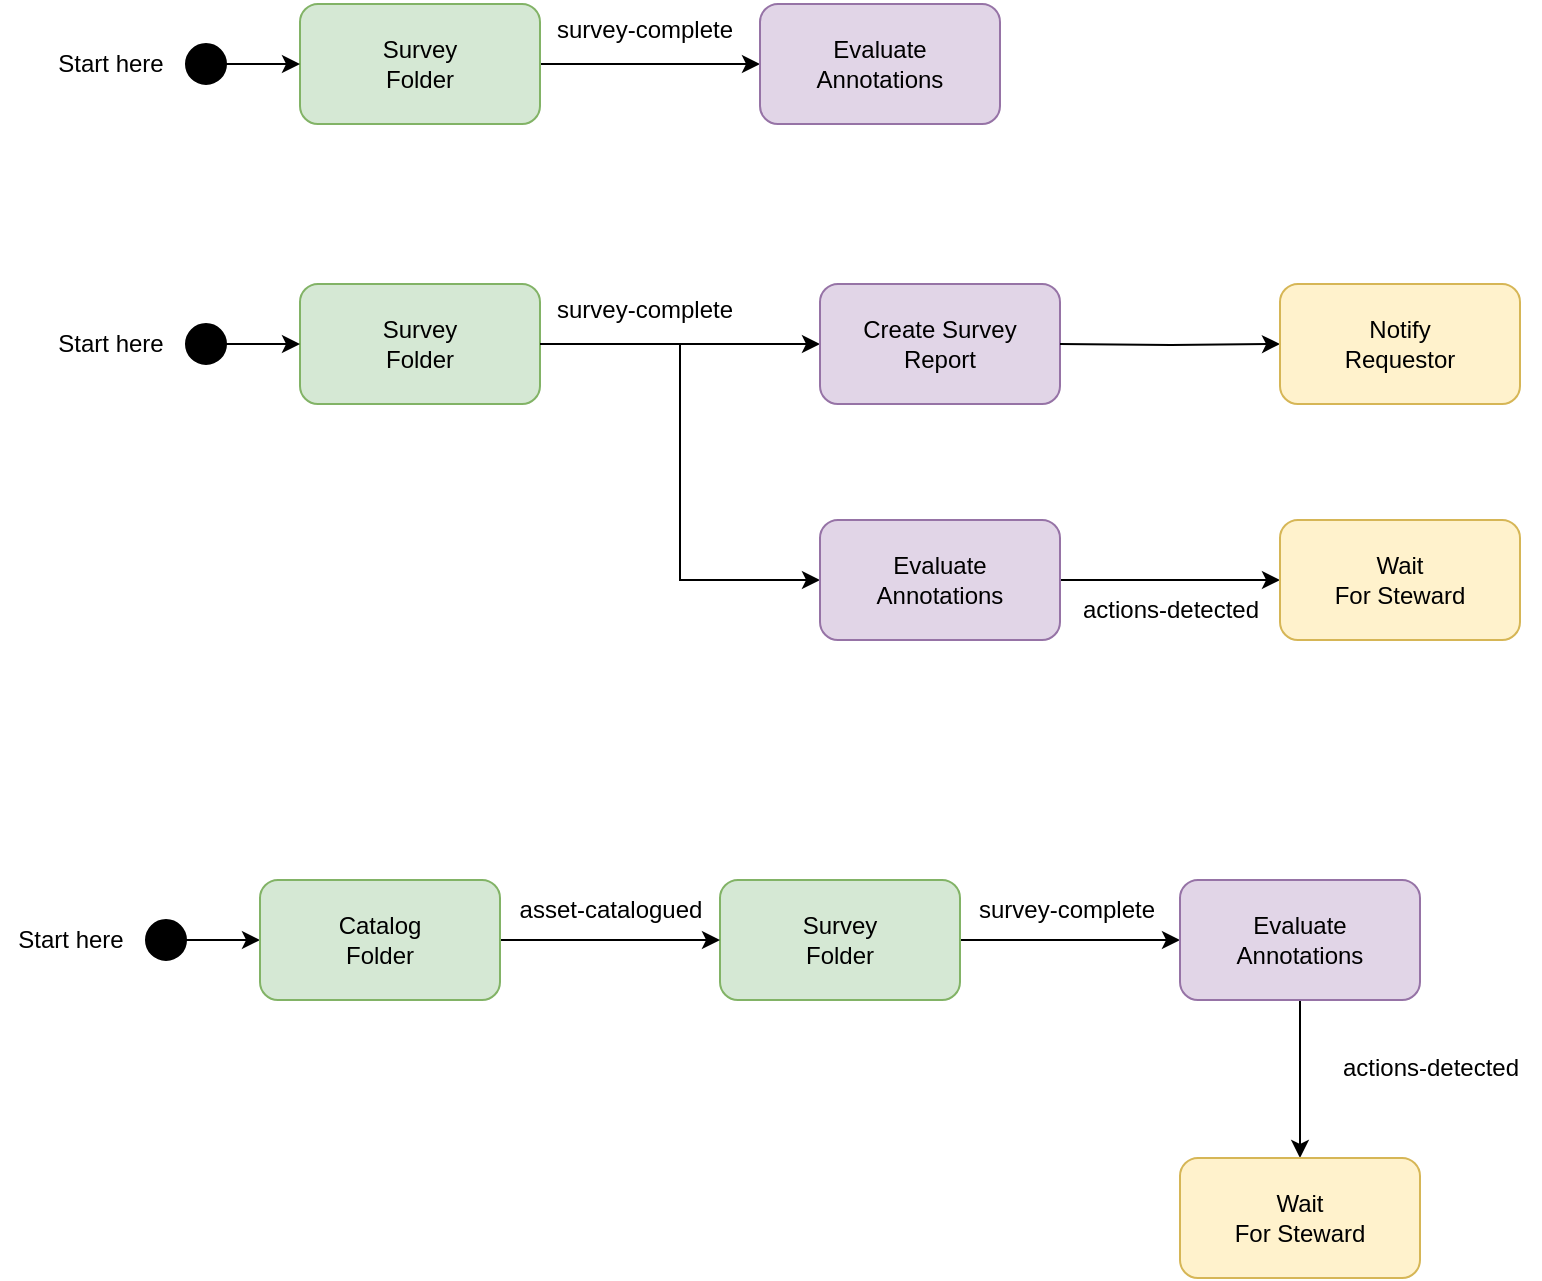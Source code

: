 <mxfile version="24.4.8" type="device" pages="7">
  <diagram id="3oW2gErGzdiTbXQZ8IKy" name="survey-follow-on">
    <mxGraphModel dx="1201" dy="812" grid="1" gridSize="10" guides="1" tooltips="1" connect="1" arrows="1" fold="1" page="1" pageScale="1" pageWidth="827" pageHeight="1169" math="0" shadow="0">
      <root>
        <mxCell id="0" />
        <mxCell id="1" parent="0" />
        <mxCell id="D7ZzbloUqlWm2EhmEjBJ-1" style="edgeStyle=orthogonalEdgeStyle;rounded=0;orthogonalLoop=1;jettySize=auto;html=1;exitX=1;exitY=0.5;exitDx=0;exitDy=0;" parent="1" source="D7ZzbloUqlWm2EhmEjBJ-2" target="D7ZzbloUqlWm2EhmEjBJ-6" edge="1">
          <mxGeometry relative="1" as="geometry" />
        </mxCell>
        <mxCell id="D7ZzbloUqlWm2EhmEjBJ-2" value="Survey&lt;br&gt;Folder" style="rounded=1;whiteSpace=wrap;html=1;fillColor=#d5e8d4;strokeColor=#82b366;" parent="1" vertex="1">
          <mxGeometry x="200" y="122" width="120" height="60" as="geometry" />
        </mxCell>
        <mxCell id="D7ZzbloUqlWm2EhmEjBJ-3" style="edgeStyle=orthogonalEdgeStyle;rounded=0;orthogonalLoop=1;jettySize=auto;html=1;" parent="1" source="D7ZzbloUqlWm2EhmEjBJ-4" edge="1">
          <mxGeometry relative="1" as="geometry">
            <mxPoint x="200" y="152" as="targetPoint" />
          </mxGeometry>
        </mxCell>
        <mxCell id="D7ZzbloUqlWm2EhmEjBJ-4" value="" style="ellipse;whiteSpace=wrap;html=1;aspect=fixed;fillColor=#000000;" parent="1" vertex="1">
          <mxGeometry x="143" y="142" width="20" height="20" as="geometry" />
        </mxCell>
        <mxCell id="D7ZzbloUqlWm2EhmEjBJ-5" value="Start here" style="text;html=1;align=center;verticalAlign=middle;resizable=0;points=[];autosize=1;strokeColor=none;fillColor=none;" parent="1" vertex="1">
          <mxGeometry x="70" y="142" width="70" height="20" as="geometry" />
        </mxCell>
        <mxCell id="D7ZzbloUqlWm2EhmEjBJ-6" value="Evaluate&lt;br&gt;Annotations" style="rounded=1;whiteSpace=wrap;html=1;fillColor=#e1d5e7;strokeColor=#9673a6;" parent="1" vertex="1">
          <mxGeometry x="430" y="122" width="120" height="60" as="geometry" />
        </mxCell>
        <mxCell id="D7ZzbloUqlWm2EhmEjBJ-7" value="survey-complete" style="text;html=1;align=center;verticalAlign=middle;resizable=0;points=[];autosize=1;strokeColor=none;fillColor=none;" parent="1" vertex="1">
          <mxGeometry x="317" y="120" width="110" height="30" as="geometry" />
        </mxCell>
        <mxCell id="D7ZzbloUqlWm2EhmEjBJ-8" style="edgeStyle=orthogonalEdgeStyle;rounded=0;orthogonalLoop=1;jettySize=auto;html=1;exitX=1;exitY=0.5;exitDx=0;exitDy=0;" parent="1" source="D7ZzbloUqlWm2EhmEjBJ-9" target="D7ZzbloUqlWm2EhmEjBJ-13" edge="1">
          <mxGeometry relative="1" as="geometry" />
        </mxCell>
        <mxCell id="D7ZzbloUqlWm2EhmEjBJ-9" value="Survey&lt;br&gt;Folder" style="rounded=1;whiteSpace=wrap;html=1;fillColor=#d5e8d4;strokeColor=#82b366;" parent="1" vertex="1">
          <mxGeometry x="410" y="560" width="120" height="60" as="geometry" />
        </mxCell>
        <mxCell id="D7ZzbloUqlWm2EhmEjBJ-10" style="edgeStyle=orthogonalEdgeStyle;rounded=0;orthogonalLoop=1;jettySize=auto;html=1;entryX=0;entryY=0.5;entryDx=0;entryDy=0;" parent="1" source="D7ZzbloUqlWm2EhmEjBJ-11" target="D7ZzbloUqlWm2EhmEjBJ-15" edge="1">
          <mxGeometry relative="1" as="geometry">
            <mxPoint x="162" y="658" as="targetPoint" />
          </mxGeometry>
        </mxCell>
        <mxCell id="D7ZzbloUqlWm2EhmEjBJ-11" value="" style="ellipse;whiteSpace=wrap;html=1;aspect=fixed;fillColor=#000000;" parent="1" vertex="1">
          <mxGeometry x="123" y="580" width="20" height="20" as="geometry" />
        </mxCell>
        <mxCell id="D7ZzbloUqlWm2EhmEjBJ-12" value="Start here" style="text;html=1;align=center;verticalAlign=middle;resizable=0;points=[];autosize=1;strokeColor=none;fillColor=none;" parent="1" vertex="1">
          <mxGeometry x="50" y="580" width="70" height="20" as="geometry" />
        </mxCell>
        <mxCell id="D7ZzbloUqlWm2EhmEjBJ-19" style="edgeStyle=orthogonalEdgeStyle;rounded=0;orthogonalLoop=1;jettySize=auto;html=1;exitX=0.5;exitY=1;exitDx=0;exitDy=0;entryX=0.5;entryY=0;entryDx=0;entryDy=0;" parent="1" source="D7ZzbloUqlWm2EhmEjBJ-13" target="D7ZzbloUqlWm2EhmEjBJ-18" edge="1">
          <mxGeometry relative="1" as="geometry" />
        </mxCell>
        <mxCell id="D7ZzbloUqlWm2EhmEjBJ-13" value="Evaluate&lt;br&gt;Annotations" style="rounded=1;whiteSpace=wrap;html=1;fillColor=#e1d5e7;strokeColor=#9673a6;" parent="1" vertex="1">
          <mxGeometry x="640" y="560" width="120" height="60" as="geometry" />
        </mxCell>
        <mxCell id="D7ZzbloUqlWm2EhmEjBJ-14" value="survey-complete" style="text;html=1;align=center;verticalAlign=middle;resizable=0;points=[];autosize=1;strokeColor=none;fillColor=none;" parent="1" vertex="1">
          <mxGeometry x="528" y="560" width="110" height="30" as="geometry" />
        </mxCell>
        <mxCell id="D7ZzbloUqlWm2EhmEjBJ-16" style="edgeStyle=orthogonalEdgeStyle;rounded=0;orthogonalLoop=1;jettySize=auto;html=1;exitX=1;exitY=0.5;exitDx=0;exitDy=0;entryX=0;entryY=0.5;entryDx=0;entryDy=0;" parent="1" source="D7ZzbloUqlWm2EhmEjBJ-15" target="D7ZzbloUqlWm2EhmEjBJ-9" edge="1">
          <mxGeometry relative="1" as="geometry" />
        </mxCell>
        <mxCell id="D7ZzbloUqlWm2EhmEjBJ-15" value="Catalog&lt;br&gt;Folder" style="rounded=1;whiteSpace=wrap;html=1;fillColor=#d5e8d4;strokeColor=#82b366;" parent="1" vertex="1">
          <mxGeometry x="180" y="560" width="120" height="60" as="geometry" />
        </mxCell>
        <mxCell id="D7ZzbloUqlWm2EhmEjBJ-17" value="asset-catalogued" style="text;html=1;align=center;verticalAlign=middle;resizable=0;points=[];autosize=1;strokeColor=none;fillColor=none;" parent="1" vertex="1">
          <mxGeometry x="300" y="560" width="110" height="30" as="geometry" />
        </mxCell>
        <mxCell id="D7ZzbloUqlWm2EhmEjBJ-18" value="Wait&lt;br&gt;For Steward" style="rounded=1;whiteSpace=wrap;html=1;fillColor=#fff2cc;strokeColor=#d6b656;" parent="1" vertex="1">
          <mxGeometry x="640" y="699" width="120" height="60" as="geometry" />
        </mxCell>
        <mxCell id="D7ZzbloUqlWm2EhmEjBJ-20" value="actions-detected" style="text;html=1;align=center;verticalAlign=middle;resizable=0;points=[];autosize=1;strokeColor=none;fillColor=none;" parent="1" vertex="1">
          <mxGeometry x="710" y="639" width="110" height="30" as="geometry" />
        </mxCell>
        <mxCell id="lFw2EWMhr6gEj_FemLjb-1" style="edgeStyle=orthogonalEdgeStyle;rounded=0;orthogonalLoop=1;jettySize=auto;html=1;exitX=1;exitY=0.5;exitDx=0;exitDy=0;entryX=0;entryY=0.5;entryDx=0;entryDy=0;" edge="1" parent="1" source="lFw2EWMhr6gEj_FemLjb-2" target="lFw2EWMhr6gEj_FemLjb-6">
          <mxGeometry relative="1" as="geometry" />
        </mxCell>
        <mxCell id="lFw2EWMhr6gEj_FemLjb-2" value="Survey&lt;br&gt;Folder" style="rounded=1;whiteSpace=wrap;html=1;fillColor=#d5e8d4;strokeColor=#82b366;" vertex="1" parent="1">
          <mxGeometry x="200" y="262" width="120" height="60" as="geometry" />
        </mxCell>
        <mxCell id="lFw2EWMhr6gEj_FemLjb-3" style="edgeStyle=orthogonalEdgeStyle;rounded=0;orthogonalLoop=1;jettySize=auto;html=1;" edge="1" parent="1" source="lFw2EWMhr6gEj_FemLjb-4">
          <mxGeometry relative="1" as="geometry">
            <mxPoint x="200" y="292" as="targetPoint" />
          </mxGeometry>
        </mxCell>
        <mxCell id="lFw2EWMhr6gEj_FemLjb-4" value="" style="ellipse;whiteSpace=wrap;html=1;aspect=fixed;fillColor=#000000;" vertex="1" parent="1">
          <mxGeometry x="143" y="282" width="20" height="20" as="geometry" />
        </mxCell>
        <mxCell id="lFw2EWMhr6gEj_FemLjb-5" value="Start here" style="text;html=1;align=center;verticalAlign=middle;resizable=0;points=[];autosize=1;strokeColor=none;fillColor=none;" vertex="1" parent="1">
          <mxGeometry x="70" y="282" width="70" height="20" as="geometry" />
        </mxCell>
        <mxCell id="op8FLkhTuauJ55T92wXm-4" style="edgeStyle=orthogonalEdgeStyle;rounded=0;orthogonalLoop=1;jettySize=auto;html=1;exitX=1;exitY=0.5;exitDx=0;exitDy=0;" edge="1" parent="1" source="lFw2EWMhr6gEj_FemLjb-6" target="op8FLkhTuauJ55T92wXm-3">
          <mxGeometry relative="1" as="geometry" />
        </mxCell>
        <mxCell id="lFw2EWMhr6gEj_FemLjb-6" value="Evaluate&lt;br&gt;Annotations" style="rounded=1;whiteSpace=wrap;html=1;fillColor=#e1d5e7;strokeColor=#9673a6;" vertex="1" parent="1">
          <mxGeometry x="460" y="380" width="120" height="60" as="geometry" />
        </mxCell>
        <mxCell id="lFw2EWMhr6gEj_FemLjb-7" value="survey-complete" style="text;html=1;align=center;verticalAlign=middle;resizable=0;points=[];autosize=1;strokeColor=none;fillColor=none;" vertex="1" parent="1">
          <mxGeometry x="317" y="260" width="110" height="30" as="geometry" />
        </mxCell>
        <mxCell id="op8FLkhTuauJ55T92wXm-1" style="edgeStyle=orthogonalEdgeStyle;rounded=0;orthogonalLoop=1;jettySize=auto;html=1;exitX=1;exitY=0.5;exitDx=0;exitDy=0;entryX=0;entryY=0.5;entryDx=0;entryDy=0;" edge="1" parent="1" target="op8FLkhTuauJ55T92wXm-2" source="lFw2EWMhr6gEj_FemLjb-2">
          <mxGeometry relative="1" as="geometry">
            <mxPoint x="360" y="182" as="sourcePoint" />
          </mxGeometry>
        </mxCell>
        <mxCell id="op8FLkhTuauJ55T92wXm-2" value="Create Survey&lt;div&gt;Report&lt;/div&gt;" style="rounded=1;whiteSpace=wrap;html=1;fillColor=#e1d5e7;strokeColor=#9673a6;" vertex="1" parent="1">
          <mxGeometry x="460" y="262" width="120" height="60" as="geometry" />
        </mxCell>
        <mxCell id="op8FLkhTuauJ55T92wXm-3" value="Wait&lt;br&gt;For Steward" style="rounded=1;whiteSpace=wrap;html=1;fillColor=#fff2cc;strokeColor=#d6b656;" vertex="1" parent="1">
          <mxGeometry x="690" y="380" width="120" height="60" as="geometry" />
        </mxCell>
        <mxCell id="op8FLkhTuauJ55T92wXm-5" style="edgeStyle=orthogonalEdgeStyle;rounded=0;orthogonalLoop=1;jettySize=auto;html=1;exitX=1;exitY=0.5;exitDx=0;exitDy=0;" edge="1" parent="1" target="op8FLkhTuauJ55T92wXm-6">
          <mxGeometry relative="1" as="geometry">
            <mxPoint x="580" y="292" as="sourcePoint" />
          </mxGeometry>
        </mxCell>
        <mxCell id="op8FLkhTuauJ55T92wXm-6" value="Notify&lt;div&gt;Requestor&lt;/div&gt;" style="rounded=1;whiteSpace=wrap;html=1;fillColor=#fff2cc;strokeColor=#d6b656;" vertex="1" parent="1">
          <mxGeometry x="690" y="262" width="120" height="60" as="geometry" />
        </mxCell>
        <mxCell id="op8FLkhTuauJ55T92wXm-7" value="actions-detected" style="text;html=1;align=center;verticalAlign=middle;resizable=0;points=[];autosize=1;strokeColor=none;fillColor=none;" vertex="1" parent="1">
          <mxGeometry x="580" y="410" width="110" height="30" as="geometry" />
        </mxCell>
      </root>
    </mxGraphModel>
  </diagram>
  <diagram id="LQvSkKPcHTI8DiOGS9q0" name="process-step">
    <mxGraphModel dx="2760" dy="1760" grid="1" gridSize="10" guides="1" tooltips="1" connect="1" arrows="1" fold="1" page="1" pageScale="1" pageWidth="827" pageHeight="1169" math="0" shadow="0">
      <root>
        <mxCell id="0" />
        <mxCell id="1" parent="0" />
        <mxCell id="xt9ITntbIz0fu7CEfddf-1" value="Governance&lt;br&gt;Service" style="rounded=1;whiteSpace=wrap;html=1;fillColor=#d5e8d4;strokeColor=#82b366;" parent="1" vertex="1">
          <mxGeometry x="290" y="290" width="280" height="120" as="geometry" />
        </mxCell>
        <mxCell id="qQdpAqIXJ-DBVWB-aYrW-9" style="edgeStyle=orthogonalEdgeStyle;rounded=0;orthogonalLoop=1;jettySize=auto;html=1;exitX=1;exitY=0.5;exitDx=0;exitDy=0;entryX=0;entryY=0.5;entryDx=0;entryDy=0;" parent="1" source="qQdpAqIXJ-DBVWB-aYrW-2" target="xt9ITntbIz0fu7CEfddf-1" edge="1">
          <mxGeometry relative="1" as="geometry" />
        </mxCell>
        <mxCell id="qQdpAqIXJ-DBVWB-aYrW-2" value="Request Type" style="rounded=0;whiteSpace=wrap;html=1;fillColor=#fff2cc;strokeColor=#d6b656;" parent="1" vertex="1">
          <mxGeometry x="130" y="335" width="120" height="30" as="geometry" />
        </mxCell>
        <mxCell id="qQdpAqIXJ-DBVWB-aYrW-15" value="Identifies function&lt;br&gt;to perform" style="text;html=1;align=center;verticalAlign=middle;resizable=0;points=[];autosize=1;strokeColor=none;fillColor=none;" parent="1" vertex="1">
          <mxGeometry x="130" y="283" width="120" height="40" as="geometry" />
        </mxCell>
        <mxCell id="qQdpAqIXJ-DBVWB-aYrW-19" value="Action Target(s)" style="ellipse;whiteSpace=wrap;html=1;fillColor=#ffe6cc;strokeColor=#d79b00;" parent="1" vertex="1">
          <mxGeometry x="440" y="140" width="100" height="70" as="geometry" />
        </mxCell>
        <mxCell id="qQdpAqIXJ-DBVWB-aYrW-20" value="Action Target(s)" style="ellipse;whiteSpace=wrap;html=1;fillColor=#ffe6cc;strokeColor=#d79b00;" parent="1" vertex="1">
          <mxGeometry x="450" y="150" width="100" height="70" as="geometry" />
        </mxCell>
        <mxCell id="qQdpAqIXJ-DBVWB-aYrW-26" style="edgeStyle=orthogonalEdgeStyle;rounded=0;orthogonalLoop=1;jettySize=auto;html=1;exitX=0.5;exitY=1;exitDx=0;exitDy=0;entryX=0.75;entryY=0;entryDx=0;entryDy=0;" parent="1" source="qQdpAqIXJ-DBVWB-aYrW-20" target="xt9ITntbIz0fu7CEfddf-1" edge="1">
          <mxGeometry relative="1" as="geometry">
            <mxPoint x="520" y="230" as="sourcePoint" />
          </mxGeometry>
        </mxCell>
        <mxCell id="qQdpAqIXJ-DBVWB-aYrW-25" style="edgeStyle=orthogonalEdgeStyle;rounded=0;orthogonalLoop=1;jettySize=auto;html=1;exitX=0.5;exitY=1;exitDx=0;exitDy=0;entryX=0.25;entryY=0;entryDx=0;entryDy=0;" parent="1" source="qQdpAqIXJ-DBVWB-aYrW-22" target="xt9ITntbIz0fu7CEfddf-1" edge="1">
          <mxGeometry relative="1" as="geometry" />
        </mxCell>
        <mxCell id="qQdpAqIXJ-DBVWB-aYrW-22" value="Request&lt;br&gt;Parameters" style="shape=internalStorage;whiteSpace=wrap;html=1;backgroundOutline=1;fillColor=#e1d5e7;strokeColor=#9673a6;" parent="1" vertex="1">
          <mxGeometry x="315" y="130" width="90" height="100" as="geometry" />
        </mxCell>
        <mxCell id="qQdpAqIXJ-DBVWB-aYrW-23" value="Additional configuration&lt;br&gt;(overrides configuration &lt;br&gt;properties)&amp;nbsp;" style="text;html=1;align=center;verticalAlign=middle;resizable=0;points=[];autosize=1;strokeColor=none;fillColor=none;" parent="1" vertex="1">
          <mxGeometry x="165" y="130" width="150" height="60" as="geometry" />
        </mxCell>
        <mxCell id="qQdpAqIXJ-DBVWB-aYrW-24" value="Metadata elements&lt;br&gt;to work on" style="text;html=1;align=center;verticalAlign=middle;resizable=0;points=[];autosize=1;strokeColor=none;fillColor=none;" parent="1" vertex="1">
          <mxGeometry x="540" y="140" width="130" height="40" as="geometry" />
        </mxCell>
        <mxCell id="qQdpAqIXJ-DBVWB-aYrW-40" style="edgeStyle=orthogonalEdgeStyle;rounded=0;orthogonalLoop=1;jettySize=auto;html=1;exitX=1;exitY=0.5;exitDx=0;exitDy=0;entryX=0;entryY=0.5;entryDx=0;entryDy=0;" parent="1" source="qQdpAqIXJ-DBVWB-aYrW-43" target="qQdpAqIXJ-DBVWB-aYrW-52" edge="1">
          <mxGeometry relative="1" as="geometry" />
        </mxCell>
        <mxCell id="qQdpAqIXJ-DBVWB-aYrW-41" style="edgeStyle=orthogonalEdgeStyle;rounded=0;orthogonalLoop=1;jettySize=auto;html=1;entryX=0.5;entryY=0;entryDx=0;entryDy=0;exitX=0.75;exitY=1;exitDx=0;exitDy=0;" parent="1" source="qQdpAqIXJ-DBVWB-aYrW-43" target="qQdpAqIXJ-DBVWB-aYrW-44" edge="1">
          <mxGeometry relative="1" as="geometry">
            <mxPoint x="325" y="945" as="sourcePoint" />
          </mxGeometry>
        </mxCell>
        <mxCell id="qQdpAqIXJ-DBVWB-aYrW-42" style="edgeStyle=orthogonalEdgeStyle;rounded=0;orthogonalLoop=1;jettySize=auto;html=1;exitX=0.25;exitY=1;exitDx=0;exitDy=0;" parent="1" source="qQdpAqIXJ-DBVWB-aYrW-43" target="qQdpAqIXJ-DBVWB-aYrW-51" edge="1">
          <mxGeometry relative="1" as="geometry" />
        </mxCell>
        <mxCell id="qQdpAqIXJ-DBVWB-aYrW-43" value="Governance&lt;br&gt;Service" style="rounded=1;whiteSpace=wrap;html=1;fillColor=#d5e8d4;strokeColor=#82b366;" parent="1" vertex="1">
          <mxGeometry x="290" y="590" width="280" height="120" as="geometry" />
        </mxCell>
        <mxCell id="qQdpAqIXJ-DBVWB-aYrW-44" value="Action Target(s)" style="ellipse;whiteSpace=wrap;html=1;fillColor=#ffe6cc;strokeColor=#d79b00;" parent="1" vertex="1">
          <mxGeometry x="450" y="777" width="100" height="70" as="geometry" />
        </mxCell>
        <mxCell id="qQdpAqIXJ-DBVWB-aYrW-47" value="Action Target(s)" style="ellipse;whiteSpace=wrap;html=1;fillColor=#ffe6cc;strokeColor=#d79b00;" parent="1" vertex="1">
          <mxGeometry x="460" y="787" width="100" height="70" as="geometry" />
        </mxCell>
        <mxCell id="qQdpAqIXJ-DBVWB-aYrW-49" value="Action Target(s)" style="ellipse;whiteSpace=wrap;html=1;fillColor=#ffe6cc;strokeColor=#d79b00;" parent="1" vertex="1">
          <mxGeometry x="470" y="797" width="100" height="70" as="geometry" />
        </mxCell>
        <mxCell id="qQdpAqIXJ-DBVWB-aYrW-51" value="Request&lt;br&gt;Parameters" style="shape=internalStorage;whiteSpace=wrap;html=1;backgroundOutline=1;fillColor=#e1d5e7;strokeColor=#9673a6;" parent="1" vertex="1">
          <mxGeometry x="315" y="767" width="90" height="100" as="geometry" />
        </mxCell>
        <mxCell id="qQdpAqIXJ-DBVWB-aYrW-52" value="Guard(s)" style="shape=step;perimeter=stepPerimeter;whiteSpace=wrap;html=1;fixedSize=1;fillColor=#dae8fc;strokeColor=#6c8ebf;" parent="1" vertex="1">
          <mxGeometry x="610" y="630" width="120" height="40" as="geometry" />
        </mxCell>
        <mxCell id="qQdpAqIXJ-DBVWB-aYrW-54" value="Guard(s)" style="shape=step;perimeter=stepPerimeter;whiteSpace=wrap;html=1;fixedSize=1;fillColor=#dae8fc;strokeColor=#6c8ebf;" parent="1" vertex="1">
          <mxGeometry x="620" y="640" width="120" height="40" as="geometry" />
        </mxCell>
        <mxCell id="qQdpAqIXJ-DBVWB-aYrW-55" style="edgeStyle=orthogonalEdgeStyle;rounded=0;orthogonalLoop=1;jettySize=auto;html=1;exitX=1;exitY=0.5;exitDx=0;exitDy=0;entryX=0;entryY=0.5;entryDx=0;entryDy=0;" parent="1" source="qQdpAqIXJ-DBVWB-aYrW-43" target="qQdpAqIXJ-DBVWB-aYrW-54" edge="1">
          <mxGeometry relative="1" as="geometry" />
        </mxCell>
        <mxCell id="qQdpAqIXJ-DBVWB-aYrW-57" value="Additional configuration&lt;br&gt;(overrides configuration &lt;br&gt;properties)&amp;nbsp;" style="text;html=1;align=center;verticalAlign=middle;resizable=0;points=[];autosize=1;strokeColor=none;fillColor=none;" parent="1" vertex="1">
          <mxGeometry x="165" y="767" width="150" height="60" as="geometry" />
        </mxCell>
        <mxCell id="qQdpAqIXJ-DBVWB-aYrW-58" value="Metadata elements&lt;br&gt;to work on" style="text;html=1;align=center;verticalAlign=middle;resizable=0;points=[];autosize=1;strokeColor=none;fillColor=none;" parent="1" vertex="1">
          <mxGeometry x="550" y="777" width="130" height="40" as="geometry" />
        </mxCell>
        <mxCell id="qQdpAqIXJ-DBVWB-aYrW-66" value="Add/override&lt;br&gt;request parameters" style="text;html=1;align=center;verticalAlign=middle;resizable=0;points=[];autosize=1;strokeColor=none;fillColor=none;" parent="1" vertex="1">
          <mxGeometry x="235" y="713" width="130" height="40" as="geometry" />
        </mxCell>
        <mxCell id="qQdpAqIXJ-DBVWB-aYrW-67" value="Add action targets" style="text;html=1;align=center;verticalAlign=middle;resizable=0;points=[];autosize=1;strokeColor=none;fillColor=none;" parent="1" vertex="1">
          <mxGeometry x="500" y="718" width="120" height="30" as="geometry" />
        </mxCell>
        <mxCell id="qQdpAqIXJ-DBVWB-aYrW-75" style="edgeStyle=orthogonalEdgeStyle;rounded=0;orthogonalLoop=1;jettySize=auto;html=1;exitX=1;exitY=0.5;exitDx=0;exitDy=0;entryX=0;entryY=0.5;entryDx=0;entryDy=0;" parent="1" source="qQdpAqIXJ-DBVWB-aYrW-78" target="qQdpAqIXJ-DBVWB-aYrW-87" edge="1">
          <mxGeometry relative="1" as="geometry" />
        </mxCell>
        <mxCell id="qQdpAqIXJ-DBVWB-aYrW-76" style="edgeStyle=orthogonalEdgeStyle;rounded=0;orthogonalLoop=1;jettySize=auto;html=1;entryX=0.5;entryY=0;entryDx=0;entryDy=0;exitX=0.75;exitY=1;exitDx=0;exitDy=0;" parent="1" source="qQdpAqIXJ-DBVWB-aYrW-78" target="qQdpAqIXJ-DBVWB-aYrW-79" edge="1">
          <mxGeometry relative="1" as="geometry">
            <mxPoint x="325" y="1375" as="sourcePoint" />
          </mxGeometry>
        </mxCell>
        <mxCell id="qQdpAqIXJ-DBVWB-aYrW-77" style="edgeStyle=orthogonalEdgeStyle;rounded=0;orthogonalLoop=1;jettySize=auto;html=1;exitX=0.25;exitY=1;exitDx=0;exitDy=0;" parent="1" source="qQdpAqIXJ-DBVWB-aYrW-78" target="qQdpAqIXJ-DBVWB-aYrW-86" edge="1">
          <mxGeometry relative="1" as="geometry" />
        </mxCell>
        <mxCell id="qQdpAqIXJ-DBVWB-aYrW-78" value="Governance&lt;br&gt;Service" style="rounded=1;whiteSpace=wrap;html=1;fillColor=#d5e8d4;strokeColor=#82b366;" parent="1" vertex="1">
          <mxGeometry x="290" y="1020" width="280" height="120" as="geometry" />
        </mxCell>
        <mxCell id="qQdpAqIXJ-DBVWB-aYrW-79" value="Action Target(s)" style="ellipse;whiteSpace=wrap;html=1;fillColor=#ffe6cc;strokeColor=#d79b00;" parent="1" vertex="1">
          <mxGeometry x="450" y="1207" width="100" height="70" as="geometry" />
        </mxCell>
        <mxCell id="qQdpAqIXJ-DBVWB-aYrW-82" value="Action Target(s)" style="ellipse;whiteSpace=wrap;html=1;fillColor=#ffe6cc;strokeColor=#d79b00;" parent="1" vertex="1">
          <mxGeometry x="460" y="1217" width="100" height="70" as="geometry" />
        </mxCell>
        <mxCell id="qQdpAqIXJ-DBVWB-aYrW-83" style="edgeStyle=orthogonalEdgeStyle;rounded=0;orthogonalLoop=1;jettySize=auto;html=1;exitX=0.5;exitY=1;exitDx=0;exitDy=0;entryX=0;entryY=0.25;entryDx=0;entryDy=0;" parent="1" source="qQdpAqIXJ-DBVWB-aYrW-84" target="qQdpAqIXJ-DBVWB-aYrW-104" edge="1">
          <mxGeometry relative="1" as="geometry" />
        </mxCell>
        <mxCell id="qQdpAqIXJ-DBVWB-aYrW-84" value="Action Target(s)" style="ellipse;whiteSpace=wrap;html=1;fillColor=#ffe6cc;strokeColor=#d79b00;" parent="1" vertex="1">
          <mxGeometry x="470" y="1227" width="100" height="70" as="geometry" />
        </mxCell>
        <mxCell id="qQdpAqIXJ-DBVWB-aYrW-85" style="edgeStyle=orthogonalEdgeStyle;rounded=0;orthogonalLoop=1;jettySize=auto;html=1;exitX=0.5;exitY=1;exitDx=0;exitDy=0;entryX=0;entryY=0.75;entryDx=0;entryDy=0;" parent="1" source="qQdpAqIXJ-DBVWB-aYrW-86" target="qQdpAqIXJ-DBVWB-aYrW-104" edge="1">
          <mxGeometry relative="1" as="geometry" />
        </mxCell>
        <mxCell id="qQdpAqIXJ-DBVWB-aYrW-86" value="Request&lt;br&gt;Parameters" style="shape=internalStorage;whiteSpace=wrap;html=1;backgroundOutline=1;fillColor=#e1d5e7;strokeColor=#9673a6;" parent="1" vertex="1">
          <mxGeometry x="315" y="1197" width="90" height="100" as="geometry" />
        </mxCell>
        <mxCell id="qQdpAqIXJ-DBVWB-aYrW-87" value="Guard(s)" style="shape=step;perimeter=stepPerimeter;whiteSpace=wrap;html=1;fixedSize=1;fillColor=#dae8fc;strokeColor=#6c8ebf;" parent="1" vertex="1">
          <mxGeometry x="610" y="1060" width="120" height="40" as="geometry" />
        </mxCell>
        <mxCell id="qQdpAqIXJ-DBVWB-aYrW-88" style="edgeStyle=orthogonalEdgeStyle;rounded=0;orthogonalLoop=1;jettySize=auto;html=1;exitX=1;exitY=0.5;exitDx=0;exitDy=0;entryX=0.5;entryY=0;entryDx=0;entryDy=0;" parent="1" source="qQdpAqIXJ-DBVWB-aYrW-89" target="qQdpAqIXJ-DBVWB-aYrW-106" edge="1">
          <mxGeometry relative="1" as="geometry" />
        </mxCell>
        <mxCell id="qQdpAqIXJ-DBVWB-aYrW-89" value="Guard(s)" style="shape=step;perimeter=stepPerimeter;whiteSpace=wrap;html=1;fixedSize=1;fillColor=#dae8fc;strokeColor=#6c8ebf;" parent="1" vertex="1">
          <mxGeometry x="620" y="1070" width="120" height="40" as="geometry" />
        </mxCell>
        <mxCell id="qQdpAqIXJ-DBVWB-aYrW-90" style="edgeStyle=orthogonalEdgeStyle;rounded=0;orthogonalLoop=1;jettySize=auto;html=1;exitX=1;exitY=0.5;exitDx=0;exitDy=0;entryX=0;entryY=0.5;entryDx=0;entryDy=0;" parent="1" source="qQdpAqIXJ-DBVWB-aYrW-78" target="qQdpAqIXJ-DBVWB-aYrW-89" edge="1">
          <mxGeometry relative="1" as="geometry" />
        </mxCell>
        <mxCell id="qQdpAqIXJ-DBVWB-aYrW-93" value="Metadata elements&lt;br&gt;to work on" style="text;html=1;align=center;verticalAlign=middle;resizable=0;points=[];autosize=1;strokeColor=none;fillColor=none;" parent="1" vertex="1">
          <mxGeometry x="550" y="1207" width="130" height="40" as="geometry" />
        </mxCell>
        <mxCell id="qQdpAqIXJ-DBVWB-aYrW-103" style="edgeStyle=orthogonalEdgeStyle;rounded=0;orthogonalLoop=1;jettySize=auto;html=1;exitX=1;exitY=0.5;exitDx=0;exitDy=0;entryX=0;entryY=0.5;entryDx=0;entryDy=0;" parent="1" source="qQdpAqIXJ-DBVWB-aYrW-104" target="qQdpAqIXJ-DBVWB-aYrW-107" edge="1">
          <mxGeometry relative="1" as="geometry" />
        </mxCell>
        <mxCell id="qQdpAqIXJ-DBVWB-aYrW-104" value="Governance&lt;br&gt;Service" style="rounded=1;whiteSpace=wrap;html=1;fillColor=#d5e8d4;strokeColor=#82b366;" parent="1" vertex="1">
          <mxGeometry x="750" y="1304" width="280" height="120" as="geometry" />
        </mxCell>
        <mxCell id="qQdpAqIXJ-DBVWB-aYrW-105" style="edgeStyle=orthogonalEdgeStyle;rounded=0;orthogonalLoop=1;jettySize=auto;html=1;exitX=0.5;exitY=1;exitDx=0;exitDy=0;entryX=0.5;entryY=0;entryDx=0;entryDy=0;" parent="1" source="qQdpAqIXJ-DBVWB-aYrW-106" target="qQdpAqIXJ-DBVWB-aYrW-104" edge="1">
          <mxGeometry relative="1" as="geometry" />
        </mxCell>
        <mxCell id="qQdpAqIXJ-DBVWB-aYrW-106" value="Request Type" style="rounded=0;whiteSpace=wrap;html=1;fillColor=#fff2cc;strokeColor=#d6b656;" parent="1" vertex="1">
          <mxGeometry x="830" y="1197" width="120" height="30" as="geometry" />
        </mxCell>
        <mxCell id="qQdpAqIXJ-DBVWB-aYrW-107" value="Guard(s)" style="shape=step;perimeter=stepPerimeter;whiteSpace=wrap;html=1;fixedSize=1;fillColor=#dae8fc;strokeColor=#6c8ebf;" parent="1" vertex="1">
          <mxGeometry x="1070" y="1344" width="120" height="40" as="geometry" />
        </mxCell>
        <mxCell id="qQdpAqIXJ-DBVWB-aYrW-108" value="Guard(s)" style="shape=step;perimeter=stepPerimeter;whiteSpace=wrap;html=1;fixedSize=1;fillColor=#dae8fc;strokeColor=#6c8ebf;" parent="1" vertex="1">
          <mxGeometry x="1080" y="1354" width="120" height="40" as="geometry" />
        </mxCell>
        <mxCell id="qQdpAqIXJ-DBVWB-aYrW-109" style="edgeStyle=orthogonalEdgeStyle;rounded=0;orthogonalLoop=1;jettySize=auto;html=1;exitX=1;exitY=0.5;exitDx=0;exitDy=0;entryX=0;entryY=0.5;entryDx=0;entryDy=0;" parent="1" source="qQdpAqIXJ-DBVWB-aYrW-104" target="qQdpAqIXJ-DBVWB-aYrW-108" edge="1">
          <mxGeometry relative="1" as="geometry" />
        </mxCell>
        <mxCell id="qQdpAqIXJ-DBVWB-aYrW-111" value="&lt;h1&gt;Start&lt;/h1&gt;" style="text;html=1;strokeColor=none;fillColor=none;spacing=5;spacingTop=-20;whiteSpace=wrap;overflow=hidden;rounded=0;" parent="1" vertex="1">
          <mxGeometry x="70" y="60" width="70" height="40" as="geometry" />
        </mxCell>
        <mxCell id="qQdpAqIXJ-DBVWB-aYrW-112" value="&lt;h1&gt;Completion&lt;/h1&gt;" style="text;html=1;strokeColor=none;fillColor=none;spacing=5;spacingTop=-20;whiteSpace=wrap;overflow=hidden;rounded=0;" parent="1" vertex="1">
          <mxGeometry x="70" y="520" width="160" height="40" as="geometry" />
        </mxCell>
        <mxCell id="qQdpAqIXJ-DBVWB-aYrW-113" style="edgeStyle=orthogonalEdgeStyle;rounded=0;orthogonalLoop=1;jettySize=auto;html=1;exitX=1;exitY=0.5;exitDx=0;exitDy=0;entryX=0;entryY=0.5;entryDx=0;entryDy=0;" parent="1" source="qQdpAqIXJ-DBVWB-aYrW-116" target="qQdpAqIXJ-DBVWB-aYrW-125" edge="1">
          <mxGeometry relative="1" as="geometry" />
        </mxCell>
        <mxCell id="qQdpAqIXJ-DBVWB-aYrW-114" style="edgeStyle=orthogonalEdgeStyle;rounded=0;orthogonalLoop=1;jettySize=auto;html=1;entryX=0.5;entryY=0;entryDx=0;entryDy=0;exitX=0.75;exitY=1;exitDx=0;exitDy=0;" parent="1" source="qQdpAqIXJ-DBVWB-aYrW-116" target="qQdpAqIXJ-DBVWB-aYrW-117" edge="1">
          <mxGeometry relative="1" as="geometry">
            <mxPoint x="325" y="1955" as="sourcePoint" />
          </mxGeometry>
        </mxCell>
        <mxCell id="qQdpAqIXJ-DBVWB-aYrW-115" style="edgeStyle=orthogonalEdgeStyle;rounded=0;orthogonalLoop=1;jettySize=auto;html=1;exitX=0.25;exitY=1;exitDx=0;exitDy=0;" parent="1" source="qQdpAqIXJ-DBVWB-aYrW-116" target="qQdpAqIXJ-DBVWB-aYrW-124" edge="1">
          <mxGeometry relative="1" as="geometry" />
        </mxCell>
        <mxCell id="qQdpAqIXJ-DBVWB-aYrW-116" value="Governance&lt;br&gt;Service" style="rounded=1;whiteSpace=wrap;html=1;fillColor=#d5e8d4;strokeColor=#82b366;" parent="1" vertex="1">
          <mxGeometry x="290" y="1600" width="280" height="120" as="geometry" />
        </mxCell>
        <mxCell id="qQdpAqIXJ-DBVWB-aYrW-117" value="Action Target(s)" style="ellipse;whiteSpace=wrap;html=1;fillColor=#ffe6cc;strokeColor=#d79b00;" parent="1" vertex="1">
          <mxGeometry x="450" y="1787" width="100" height="70" as="geometry" />
        </mxCell>
        <mxCell id="qQdpAqIXJ-DBVWB-aYrW-120" value="Action Target(s)" style="ellipse;whiteSpace=wrap;html=1;fillColor=#ffe6cc;strokeColor=#d79b00;" parent="1" vertex="1">
          <mxGeometry x="460" y="1797" width="100" height="70" as="geometry" />
        </mxCell>
        <mxCell id="qQdpAqIXJ-DBVWB-aYrW-121" style="edgeStyle=orthogonalEdgeStyle;rounded=0;orthogonalLoop=1;jettySize=auto;html=1;exitX=0.5;exitY=1;exitDx=0;exitDy=0;entryX=0;entryY=0.25;entryDx=0;entryDy=0;" parent="1" source="qQdpAqIXJ-DBVWB-aYrW-122" target="qQdpAqIXJ-DBVWB-aYrW-142" edge="1">
          <mxGeometry relative="1" as="geometry" />
        </mxCell>
        <mxCell id="qQdpAqIXJ-DBVWB-aYrW-122" value="Action Target(s)" style="ellipse;whiteSpace=wrap;html=1;fillColor=#ffe6cc;strokeColor=#d79b00;" parent="1" vertex="1">
          <mxGeometry x="470" y="1807" width="100" height="70" as="geometry" />
        </mxCell>
        <mxCell id="qQdpAqIXJ-DBVWB-aYrW-123" style="edgeStyle=orthogonalEdgeStyle;rounded=0;orthogonalLoop=1;jettySize=auto;html=1;exitX=0.5;exitY=1;exitDx=0;exitDy=0;entryX=0;entryY=0.75;entryDx=0;entryDy=0;" parent="1" source="qQdpAqIXJ-DBVWB-aYrW-124" target="qQdpAqIXJ-DBVWB-aYrW-142" edge="1">
          <mxGeometry relative="1" as="geometry" />
        </mxCell>
        <mxCell id="qQdpAqIXJ-DBVWB-aYrW-124" value="Request&lt;br&gt;Parameters" style="shape=internalStorage;whiteSpace=wrap;html=1;backgroundOutline=1;fillColor=#e1d5e7;strokeColor=#9673a6;" parent="1" vertex="1">
          <mxGeometry x="315" y="1777" width="90" height="100" as="geometry" />
        </mxCell>
        <mxCell id="qQdpAqIXJ-DBVWB-aYrW-125" value="Guard(s)" style="shape=step;perimeter=stepPerimeter;whiteSpace=wrap;html=1;fixedSize=1;fillColor=#dae8fc;strokeColor=#6c8ebf;" parent="1" vertex="1">
          <mxGeometry x="610" y="1640" width="120" height="40" as="geometry" />
        </mxCell>
        <mxCell id="qQdpAqIXJ-DBVWB-aYrW-126" style="edgeStyle=orthogonalEdgeStyle;rounded=0;orthogonalLoop=1;jettySize=auto;html=1;exitX=1;exitY=0.5;exitDx=0;exitDy=0;entryX=0.5;entryY=0;entryDx=0;entryDy=0;" parent="1" source="qQdpAqIXJ-DBVWB-aYrW-127" target="qQdpAqIXJ-DBVWB-aYrW-144" edge="1">
          <mxGeometry relative="1" as="geometry" />
        </mxCell>
        <mxCell id="qQdpAqIXJ-DBVWB-aYrW-127" value="Guard(s)" style="shape=step;perimeter=stepPerimeter;whiteSpace=wrap;html=1;fixedSize=1;fillColor=#dae8fc;strokeColor=#6c8ebf;" parent="1" vertex="1">
          <mxGeometry x="620" y="1650" width="120" height="40" as="geometry" />
        </mxCell>
        <mxCell id="qQdpAqIXJ-DBVWB-aYrW-128" style="edgeStyle=orthogonalEdgeStyle;rounded=0;orthogonalLoop=1;jettySize=auto;html=1;exitX=1;exitY=0.5;exitDx=0;exitDy=0;entryX=0;entryY=0.5;entryDx=0;entryDy=0;" parent="1" source="qQdpAqIXJ-DBVWB-aYrW-116" target="qQdpAqIXJ-DBVWB-aYrW-127" edge="1">
          <mxGeometry relative="1" as="geometry" />
        </mxCell>
        <mxCell id="qQdpAqIXJ-DBVWB-aYrW-130" value="Additional configuration&lt;br&gt;(overrides configuration &lt;br&gt;properties)&amp;nbsp;" style="text;html=1;align=center;verticalAlign=middle;resizable=0;points=[];autosize=1;strokeColor=none;fillColor=none;" parent="1" vertex="1">
          <mxGeometry x="165" y="1777" width="150" height="60" as="geometry" />
        </mxCell>
        <mxCell id="qQdpAqIXJ-DBVWB-aYrW-131" value="Metadata elements&lt;br&gt;to work on" style="text;html=1;align=center;verticalAlign=middle;resizable=0;points=[];autosize=1;strokeColor=none;fillColor=none;" parent="1" vertex="1">
          <mxGeometry x="550" y="1787" width="130" height="40" as="geometry" />
        </mxCell>
        <mxCell id="qQdpAqIXJ-DBVWB-aYrW-141" style="edgeStyle=orthogonalEdgeStyle;rounded=0;orthogonalLoop=1;jettySize=auto;html=1;exitX=1;exitY=0.5;exitDx=0;exitDy=0;entryX=0;entryY=0.5;entryDx=0;entryDy=0;" parent="1" source="qQdpAqIXJ-DBVWB-aYrW-142" target="qQdpAqIXJ-DBVWB-aYrW-145" edge="1">
          <mxGeometry relative="1" as="geometry" />
        </mxCell>
        <mxCell id="qQdpAqIXJ-DBVWB-aYrW-142" value="Governance&lt;br&gt;Service" style="rounded=1;whiteSpace=wrap;html=1;fillColor=#d5e8d4;strokeColor=#82b366;" parent="1" vertex="1">
          <mxGeometry x="750" y="1884" width="280" height="120" as="geometry" />
        </mxCell>
        <mxCell id="qQdpAqIXJ-DBVWB-aYrW-143" style="edgeStyle=orthogonalEdgeStyle;rounded=0;orthogonalLoop=1;jettySize=auto;html=1;exitX=0.5;exitY=1;exitDx=0;exitDy=0;entryX=0.5;entryY=0;entryDx=0;entryDy=0;" parent="1" source="qQdpAqIXJ-DBVWB-aYrW-144" target="qQdpAqIXJ-DBVWB-aYrW-142" edge="1">
          <mxGeometry relative="1" as="geometry" />
        </mxCell>
        <mxCell id="qQdpAqIXJ-DBVWB-aYrW-144" value="Request Type" style="rounded=0;whiteSpace=wrap;html=1;fillColor=#fff2cc;strokeColor=#d6b656;" parent="1" vertex="1">
          <mxGeometry x="830" y="1777" width="120" height="30" as="geometry" />
        </mxCell>
        <mxCell id="qQdpAqIXJ-DBVWB-aYrW-145" value="Guard(s)" style="shape=step;perimeter=stepPerimeter;whiteSpace=wrap;html=1;fixedSize=1;fillColor=#dae8fc;strokeColor=#6c8ebf;" parent="1" vertex="1">
          <mxGeometry x="1070" y="1924" width="120" height="40" as="geometry" />
        </mxCell>
        <mxCell id="qQdpAqIXJ-DBVWB-aYrW-146" value="Guard(s)" style="shape=step;perimeter=stepPerimeter;whiteSpace=wrap;html=1;fixedSize=1;fillColor=#dae8fc;strokeColor=#6c8ebf;" parent="1" vertex="1">
          <mxGeometry x="1080" y="1934" width="120" height="40" as="geometry" />
        </mxCell>
        <mxCell id="qQdpAqIXJ-DBVWB-aYrW-147" style="edgeStyle=orthogonalEdgeStyle;rounded=0;orthogonalLoop=1;jettySize=auto;html=1;exitX=1;exitY=0.5;exitDx=0;exitDy=0;entryX=0;entryY=0.5;entryDx=0;entryDy=0;" parent="1" source="qQdpAqIXJ-DBVWB-aYrW-142" target="qQdpAqIXJ-DBVWB-aYrW-146" edge="1">
          <mxGeometry relative="1" as="geometry" />
        </mxCell>
        <mxCell id="qQdpAqIXJ-DBVWB-aYrW-148" value="&lt;h1&gt;Next Step&lt;/h1&gt;" style="text;html=1;strokeColor=none;fillColor=none;spacing=5;spacingTop=-20;whiteSpace=wrap;overflow=hidden;rounded=0;" parent="1" vertex="1">
          <mxGeometry x="70" y="930" width="160" height="40" as="geometry" />
        </mxCell>
        <mxCell id="qQdpAqIXJ-DBVWB-aYrW-149" value="Additional configuration&lt;br&gt;(overrides configuration &lt;br&gt;properties)&amp;nbsp;" style="text;html=1;align=center;verticalAlign=middle;resizable=0;points=[];autosize=1;strokeColor=none;fillColor=none;" parent="1" vertex="1">
          <mxGeometry x="160" y="1212" width="150" height="60" as="geometry" />
        </mxCell>
        <mxCell id="qQdpAqIXJ-DBVWB-aYrW-150" value="Identifies function&lt;br&gt;to perform" style="text;html=1;align=center;verticalAlign=middle;resizable=0;points=[];autosize=1;strokeColor=none;fillColor=none;" parent="1" vertex="1">
          <mxGeometry x="960" y="1192" width="120" height="40" as="geometry" />
        </mxCell>
        <mxCell id="qQdpAqIXJ-DBVWB-aYrW-151" value="Identifies function&lt;br&gt;to perform" style="text;html=1;align=center;verticalAlign=middle;resizable=0;points=[];autosize=1;strokeColor=none;fillColor=none;" parent="1" vertex="1">
          <mxGeometry x="970" y="1772" width="120" height="40" as="geometry" />
        </mxCell>
        <mxCell id="qQdpAqIXJ-DBVWB-aYrW-152" value="&lt;h1&gt;Adjusting for different implementations&lt;/h1&gt;" style="text;html=1;strokeColor=none;fillColor=none;spacing=5;spacingTop=-20;whiteSpace=wrap;overflow=hidden;rounded=0;" parent="1" vertex="1">
          <mxGeometry x="70" y="1500" width="200" height="100" as="geometry" />
        </mxCell>
        <mxCell id="gjgREh2akh2yGLZVoEfs-1" value="Filter &lt;br&gt;and map" style="ellipse;shape=cloud;whiteSpace=wrap;html=1;" parent="1" vertex="1">
          <mxGeometry x="830" y="1620" width="120" height="80" as="geometry" />
        </mxCell>
        <mxCell id="gjgREh2akh2yGLZVoEfs-3" value="Filter &lt;br&gt;and map" style="ellipse;shape=cloud;whiteSpace=wrap;html=1;" parent="1" vertex="1">
          <mxGeometry x="600" y="1857" width="120" height="80" as="geometry" />
        </mxCell>
        <mxCell id="gjgREh2akh2yGLZVoEfs-5" value="Filter &lt;br&gt;and map" style="ellipse;shape=cloud;whiteSpace=wrap;html=1;" parent="1" vertex="1">
          <mxGeometry x="470" y="1924" width="120" height="80" as="geometry" />
        </mxCell>
        <mxCell id="gjgREh2akh2yGLZVoEfs-6" style="edgeStyle=orthogonalEdgeStyle;rounded=0;orthogonalLoop=1;jettySize=auto;html=1;exitX=1;exitY=0.5;exitDx=0;exitDy=0;entryX=0;entryY=0.5;entryDx=0;entryDy=0;" parent="1" source="gjgREh2akh2yGLZVoEfs-9" target="gjgREh2akh2yGLZVoEfs-18" edge="1">
          <mxGeometry relative="1" as="geometry" />
        </mxCell>
        <mxCell id="gjgREh2akh2yGLZVoEfs-7" style="edgeStyle=orthogonalEdgeStyle;rounded=0;orthogonalLoop=1;jettySize=auto;html=1;entryX=0.5;entryY=0;entryDx=0;entryDy=0;exitX=0.75;exitY=1;exitDx=0;exitDy=0;" parent="1" source="gjgREh2akh2yGLZVoEfs-9" target="gjgREh2akh2yGLZVoEfs-10" edge="1">
          <mxGeometry relative="1" as="geometry">
            <mxPoint x="325" y="2775" as="sourcePoint" />
          </mxGeometry>
        </mxCell>
        <mxCell id="gjgREh2akh2yGLZVoEfs-8" style="edgeStyle=orthogonalEdgeStyle;rounded=0;orthogonalLoop=1;jettySize=auto;html=1;exitX=0.25;exitY=1;exitDx=0;exitDy=0;" parent="1" source="gjgREh2akh2yGLZVoEfs-9" target="gjgREh2akh2yGLZVoEfs-17" edge="1">
          <mxGeometry relative="1" as="geometry" />
        </mxCell>
        <mxCell id="gjgREh2akh2yGLZVoEfs-9" value="Governance&lt;br&gt;Service" style="rounded=1;whiteSpace=wrap;html=1;fillColor=#d5e8d4;strokeColor=#82b366;" parent="1" vertex="1">
          <mxGeometry x="290" y="2420" width="280" height="120" as="geometry" />
        </mxCell>
        <mxCell id="gjgREh2akh2yGLZVoEfs-10" value="Action Target(s)" style="ellipse;whiteSpace=wrap;html=1;fillColor=#ffe6cc;strokeColor=#d79b00;" parent="1" vertex="1">
          <mxGeometry x="450" y="2607" width="100" height="70" as="geometry" />
        </mxCell>
        <mxCell id="gjgREh2akh2yGLZVoEfs-11" style="edgeStyle=orthogonalEdgeStyle;rounded=0;orthogonalLoop=1;jettySize=auto;html=1;exitX=1;exitY=0.5;exitDx=0;exitDy=0;entryX=0;entryY=0.5;entryDx=0;entryDy=0;" parent="1" source="gjgREh2akh2yGLZVoEfs-12" target="gjgREh2akh2yGLZVoEfs-9" edge="1">
          <mxGeometry relative="1" as="geometry" />
        </mxCell>
        <mxCell id="gjgREh2akh2yGLZVoEfs-12" value="Request Type" style="rounded=0;whiteSpace=wrap;html=1;fillColor=#fff2cc;strokeColor=#d6b656;" parent="1" vertex="1">
          <mxGeometry x="130" y="2465" width="120" height="30" as="geometry" />
        </mxCell>
        <mxCell id="gjgREh2akh2yGLZVoEfs-13" value="Action Target(s)" style="ellipse;whiteSpace=wrap;html=1;fillColor=#ffe6cc;strokeColor=#d79b00;" parent="1" vertex="1">
          <mxGeometry x="460" y="2617" width="100" height="70" as="geometry" />
        </mxCell>
        <mxCell id="gjgREh2akh2yGLZVoEfs-14" style="edgeStyle=orthogonalEdgeStyle;rounded=0;orthogonalLoop=1;jettySize=auto;html=1;exitX=0.5;exitY=1;exitDx=0;exitDy=0;entryX=0;entryY=0.25;entryDx=0;entryDy=0;" parent="1" source="gjgREh2akh2yGLZVoEfs-15" target="gjgREh2akh2yGLZVoEfs-35" edge="1">
          <mxGeometry relative="1" as="geometry" />
        </mxCell>
        <mxCell id="gjgREh2akh2yGLZVoEfs-15" value="Action Target(s)" style="ellipse;whiteSpace=wrap;html=1;fillColor=#ffe6cc;strokeColor=#d79b00;" parent="1" vertex="1">
          <mxGeometry x="470" y="2627" width="100" height="70" as="geometry" />
        </mxCell>
        <mxCell id="gjgREh2akh2yGLZVoEfs-16" style="edgeStyle=orthogonalEdgeStyle;rounded=0;orthogonalLoop=1;jettySize=auto;html=1;exitX=0.5;exitY=1;exitDx=0;exitDy=0;entryX=0;entryY=0.75;entryDx=0;entryDy=0;" parent="1" source="gjgREh2akh2yGLZVoEfs-17" target="gjgREh2akh2yGLZVoEfs-35" edge="1">
          <mxGeometry relative="1" as="geometry" />
        </mxCell>
        <mxCell id="gjgREh2akh2yGLZVoEfs-17" value="Request&lt;br&gt;Parameters" style="shape=internalStorage;whiteSpace=wrap;html=1;backgroundOutline=1;fillColor=#e1d5e7;strokeColor=#9673a6;" parent="1" vertex="1">
          <mxGeometry x="315" y="2597" width="90" height="100" as="geometry" />
        </mxCell>
        <mxCell id="gjgREh2akh2yGLZVoEfs-18" value="Guard(s)" style="shape=step;perimeter=stepPerimeter;whiteSpace=wrap;html=1;fixedSize=1;fillColor=#dae8fc;strokeColor=#6c8ebf;" parent="1" vertex="1">
          <mxGeometry x="610" y="2460" width="120" height="40" as="geometry" />
        </mxCell>
        <mxCell id="gjgREh2akh2yGLZVoEfs-19" style="edgeStyle=orthogonalEdgeStyle;rounded=0;orthogonalLoop=1;jettySize=auto;html=1;exitX=1;exitY=0.5;exitDx=0;exitDy=0;entryX=0.5;entryY=0;entryDx=0;entryDy=0;" parent="1" source="gjgREh2akh2yGLZVoEfs-20" target="gjgREh2akh2yGLZVoEfs-37" edge="1">
          <mxGeometry relative="1" as="geometry" />
        </mxCell>
        <mxCell id="gjgREh2akh2yGLZVoEfs-20" value="Guard(s)" style="shape=step;perimeter=stepPerimeter;whiteSpace=wrap;html=1;fixedSize=1;fillColor=#dae8fc;strokeColor=#6c8ebf;" parent="1" vertex="1">
          <mxGeometry x="620" y="2470" width="120" height="40" as="geometry" />
        </mxCell>
        <mxCell id="gjgREh2akh2yGLZVoEfs-21" style="edgeStyle=orthogonalEdgeStyle;rounded=0;orthogonalLoop=1;jettySize=auto;html=1;exitX=1;exitY=0.5;exitDx=0;exitDy=0;entryX=0;entryY=0.5;entryDx=0;entryDy=0;" parent="1" source="gjgREh2akh2yGLZVoEfs-9" target="gjgREh2akh2yGLZVoEfs-20" edge="1">
          <mxGeometry relative="1" as="geometry" />
        </mxCell>
        <mxCell id="gjgREh2akh2yGLZVoEfs-22" value="Identifies function&lt;br&gt;to perform" style="text;html=1;align=center;verticalAlign=middle;resizable=0;points=[];autosize=1;strokeColor=none;fillColor=none;" parent="1" vertex="1">
          <mxGeometry x="130" y="2413" width="120" height="40" as="geometry" />
        </mxCell>
        <mxCell id="gjgREh2akh2yGLZVoEfs-23" value="Additional configuration&lt;br&gt;(overrides configuration &lt;br&gt;properties)&amp;nbsp;" style="text;html=1;align=center;verticalAlign=middle;resizable=0;points=[];autosize=1;strokeColor=none;fillColor=none;" parent="1" vertex="1">
          <mxGeometry x="165" y="2597" width="150" height="60" as="geometry" />
        </mxCell>
        <mxCell id="gjgREh2akh2yGLZVoEfs-24" value="Metadata elements&lt;br&gt;to work on" style="text;html=1;align=center;verticalAlign=middle;resizable=0;points=[];autosize=1;strokeColor=none;fillColor=none;" parent="1" vertex="1">
          <mxGeometry x="550" y="2607" width="130" height="40" as="geometry" />
        </mxCell>
        <mxCell id="gjgREh2akh2yGLZVoEfs-25" value="Action Target(s)" style="ellipse;whiteSpace=wrap;html=1;fillColor=#ffe6cc;strokeColor=#d79b00;" parent="1" vertex="1">
          <mxGeometry x="440" y="2270" width="100" height="70" as="geometry" />
        </mxCell>
        <mxCell id="gjgREh2akh2yGLZVoEfs-26" value="Action Target(s)" style="ellipse;whiteSpace=wrap;html=1;fillColor=#ffe6cc;strokeColor=#d79b00;" parent="1" vertex="1">
          <mxGeometry x="450" y="2280" width="100" height="70" as="geometry" />
        </mxCell>
        <mxCell id="gjgREh2akh2yGLZVoEfs-27" style="edgeStyle=orthogonalEdgeStyle;rounded=0;orthogonalLoop=1;jettySize=auto;html=1;exitX=0.5;exitY=1;exitDx=0;exitDy=0;entryX=0.75;entryY=0;entryDx=0;entryDy=0;" parent="1" source="gjgREh2akh2yGLZVoEfs-26" target="gjgREh2akh2yGLZVoEfs-9" edge="1">
          <mxGeometry relative="1" as="geometry">
            <mxPoint x="520" y="2360" as="sourcePoint" />
          </mxGeometry>
        </mxCell>
        <mxCell id="gjgREh2akh2yGLZVoEfs-28" style="edgeStyle=orthogonalEdgeStyle;rounded=0;orthogonalLoop=1;jettySize=auto;html=1;exitX=0.5;exitY=1;exitDx=0;exitDy=0;entryX=0.25;entryY=0;entryDx=0;entryDy=0;" parent="1" source="gjgREh2akh2yGLZVoEfs-29" target="gjgREh2akh2yGLZVoEfs-9" edge="1">
          <mxGeometry relative="1" as="geometry" />
        </mxCell>
        <mxCell id="gjgREh2akh2yGLZVoEfs-29" value="Request&lt;br&gt;Parameters" style="shape=internalStorage;whiteSpace=wrap;html=1;backgroundOutline=1;fillColor=#e1d5e7;strokeColor=#9673a6;" parent="1" vertex="1">
          <mxGeometry x="315" y="2260" width="90" height="100" as="geometry" />
        </mxCell>
        <mxCell id="gjgREh2akh2yGLZVoEfs-30" value="Additional configuration&lt;br&gt;(overrides configuration &lt;br&gt;properties)&amp;nbsp;" style="text;html=1;align=center;verticalAlign=middle;resizable=0;points=[];autosize=1;strokeColor=none;fillColor=none;" parent="1" vertex="1">
          <mxGeometry x="165" y="2260" width="150" height="60" as="geometry" />
        </mxCell>
        <mxCell id="gjgREh2akh2yGLZVoEfs-31" value="Metadata elements&lt;br&gt;to work on" style="text;html=1;align=center;verticalAlign=middle;resizable=0;points=[];autosize=1;strokeColor=none;fillColor=none;" parent="1" vertex="1">
          <mxGeometry x="540" y="2270" width="130" height="40" as="geometry" />
        </mxCell>
        <mxCell id="gjgREh2akh2yGLZVoEfs-32" value="Add/override&lt;br&gt;request parameters" style="text;html=1;align=center;verticalAlign=middle;resizable=0;points=[];autosize=1;strokeColor=none;fillColor=none;" parent="1" vertex="1">
          <mxGeometry x="235" y="2543" width="130" height="40" as="geometry" />
        </mxCell>
        <mxCell id="gjgREh2akh2yGLZVoEfs-33" value="Add action targets" style="text;html=1;align=center;verticalAlign=middle;resizable=0;points=[];autosize=1;strokeColor=none;fillColor=none;" parent="1" vertex="1">
          <mxGeometry x="500" y="2548" width="120" height="30" as="geometry" />
        </mxCell>
        <mxCell id="gjgREh2akh2yGLZVoEfs-34" style="edgeStyle=orthogonalEdgeStyle;rounded=0;orthogonalLoop=1;jettySize=auto;html=1;exitX=1;exitY=0.5;exitDx=0;exitDy=0;entryX=0;entryY=0.5;entryDx=0;entryDy=0;" parent="1" source="gjgREh2akh2yGLZVoEfs-35" target="gjgREh2akh2yGLZVoEfs-38" edge="1">
          <mxGeometry relative="1" as="geometry" />
        </mxCell>
        <mxCell id="gjgREh2akh2yGLZVoEfs-35" value="Governance&lt;br&gt;Service" style="rounded=1;whiteSpace=wrap;html=1;fillColor=#d5e8d4;strokeColor=#82b366;" parent="1" vertex="1">
          <mxGeometry x="750" y="2704" width="280" height="120" as="geometry" />
        </mxCell>
        <mxCell id="gjgREh2akh2yGLZVoEfs-36" style="edgeStyle=orthogonalEdgeStyle;rounded=0;orthogonalLoop=1;jettySize=auto;html=1;exitX=0.5;exitY=1;exitDx=0;exitDy=0;entryX=0.5;entryY=0;entryDx=0;entryDy=0;" parent="1" source="gjgREh2akh2yGLZVoEfs-37" target="gjgREh2akh2yGLZVoEfs-35" edge="1">
          <mxGeometry relative="1" as="geometry" />
        </mxCell>
        <mxCell id="gjgREh2akh2yGLZVoEfs-37" value="Request Type" style="rounded=0;whiteSpace=wrap;html=1;fillColor=#fff2cc;strokeColor=#d6b656;" parent="1" vertex="1">
          <mxGeometry x="830" y="2597" width="120" height="30" as="geometry" />
        </mxCell>
        <mxCell id="gjgREh2akh2yGLZVoEfs-38" value="Guard(s)" style="shape=step;perimeter=stepPerimeter;whiteSpace=wrap;html=1;fixedSize=1;fillColor=#dae8fc;strokeColor=#6c8ebf;" parent="1" vertex="1">
          <mxGeometry x="1070" y="2744" width="120" height="40" as="geometry" />
        </mxCell>
        <mxCell id="gjgREh2akh2yGLZVoEfs-39" value="Guard(s)" style="shape=step;perimeter=stepPerimeter;whiteSpace=wrap;html=1;fixedSize=1;fillColor=#dae8fc;strokeColor=#6c8ebf;" parent="1" vertex="1">
          <mxGeometry x="1080" y="2754" width="120" height="40" as="geometry" />
        </mxCell>
        <mxCell id="gjgREh2akh2yGLZVoEfs-40" style="edgeStyle=orthogonalEdgeStyle;rounded=0;orthogonalLoop=1;jettySize=auto;html=1;exitX=1;exitY=0.5;exitDx=0;exitDy=0;entryX=0;entryY=0.5;entryDx=0;entryDy=0;" parent="1" source="gjgREh2akh2yGLZVoEfs-35" target="gjgREh2akh2yGLZVoEfs-39" edge="1">
          <mxGeometry relative="1" as="geometry" />
        </mxCell>
        <mxCell id="gjgREh2akh2yGLZVoEfs-41" value="Identifies function&lt;br&gt;to perform" style="text;html=1;align=center;verticalAlign=middle;resizable=0;points=[];autosize=1;strokeColor=none;fillColor=none;" parent="1" vertex="1">
          <mxGeometry x="970" y="2592" width="120" height="40" as="geometry" />
        </mxCell>
        <mxCell id="gjgREh2akh2yGLZVoEfs-42" value="&lt;h1&gt;Two Step Process&lt;/h1&gt;" style="text;html=1;strokeColor=none;fillColor=none;spacing=5;spacingTop=-20;whiteSpace=wrap;overflow=hidden;rounded=0;" parent="1" vertex="1">
          <mxGeometry x="110" y="2110" width="160" height="80" as="geometry" />
        </mxCell>
        <mxCell id="gjgREh2akh2yGLZVoEfs-43" value="Filter &lt;br&gt;and map" style="ellipse;shape=cloud;whiteSpace=wrap;html=1;" parent="1" vertex="1">
          <mxGeometry x="830" y="2440" width="120" height="80" as="geometry" />
        </mxCell>
        <mxCell id="gjgREh2akh2yGLZVoEfs-44" value="Filter &lt;br&gt;and map" style="ellipse;shape=cloud;whiteSpace=wrap;html=1;" parent="1" vertex="1">
          <mxGeometry x="600" y="2677" width="120" height="80" as="geometry" />
        </mxCell>
        <mxCell id="gjgREh2akh2yGLZVoEfs-45" value="Filter &lt;br&gt;and map" style="ellipse;shape=cloud;whiteSpace=wrap;html=1;" parent="1" vertex="1">
          <mxGeometry x="470" y="2744" width="120" height="80" as="geometry" />
        </mxCell>
      </root>
    </mxGraphModel>
  </diagram>
  <diagram id="8dLMG5UvkLD-OT5NG5hr" name="days-of-week-governance-action-process">
    <mxGraphModel dx="1201" dy="812" grid="1" gridSize="10" guides="1" tooltips="1" connect="1" arrows="1" fold="1" page="1" pageScale="1" pageWidth="827" pageHeight="1169" math="0" shadow="0">
      <root>
        <mxCell id="0" />
        <mxCell id="1" parent="0" />
        <mxCell id="CKjO59GTLkzBYSyfmTZX-13" style="edgeStyle=orthogonalEdgeStyle;rounded=0;orthogonalLoop=1;jettySize=auto;html=1;exitX=0.25;exitY=0;exitDx=0;exitDy=0;entryX=0;entryY=0.5;entryDx=0;entryDy=0;" parent="1" source="OFmlfA8fYWTZOHliGFzC-1" target="CKjO59GTLkzBYSyfmTZX-5" edge="1">
          <mxGeometry relative="1" as="geometry" />
        </mxCell>
        <mxCell id="CKjO59GTLkzBYSyfmTZX-14" style="edgeStyle=orthogonalEdgeStyle;rounded=0;orthogonalLoop=1;jettySize=auto;html=1;exitX=0.5;exitY=0;exitDx=0;exitDy=0;entryX=0;entryY=0.5;entryDx=0;entryDy=0;" parent="1" source="OFmlfA8fYWTZOHliGFzC-1" target="CKjO59GTLkzBYSyfmTZX-7" edge="1">
          <mxGeometry relative="1" as="geometry" />
        </mxCell>
        <mxCell id="CKjO59GTLkzBYSyfmTZX-15" style="edgeStyle=orthogonalEdgeStyle;rounded=0;orthogonalLoop=1;jettySize=auto;html=1;exitX=0.75;exitY=0;exitDx=0;exitDy=0;entryX=0;entryY=0.5;entryDx=0;entryDy=0;" parent="1" source="OFmlfA8fYWTZOHliGFzC-1" target="CKjO59GTLkzBYSyfmTZX-8" edge="1">
          <mxGeometry relative="1" as="geometry" />
        </mxCell>
        <mxCell id="CKjO59GTLkzBYSyfmTZX-16" style="edgeStyle=orthogonalEdgeStyle;rounded=0;orthogonalLoop=1;jettySize=auto;html=1;exitX=0.25;exitY=1;exitDx=0;exitDy=0;entryX=0;entryY=0.5;entryDx=0;entryDy=0;" parent="1" source="OFmlfA8fYWTZOHliGFzC-1" target="CKjO59GTLkzBYSyfmTZX-12" edge="1">
          <mxGeometry relative="1" as="geometry" />
        </mxCell>
        <mxCell id="CKjO59GTLkzBYSyfmTZX-17" style="edgeStyle=orthogonalEdgeStyle;rounded=0;orthogonalLoop=1;jettySize=auto;html=1;exitX=0.5;exitY=1;exitDx=0;exitDy=0;entryX=0;entryY=0.5;entryDx=0;entryDy=0;" parent="1" source="OFmlfA8fYWTZOHliGFzC-1" target="CKjO59GTLkzBYSyfmTZX-11" edge="1">
          <mxGeometry relative="1" as="geometry" />
        </mxCell>
        <mxCell id="CKjO59GTLkzBYSyfmTZX-18" style="edgeStyle=orthogonalEdgeStyle;rounded=0;orthogonalLoop=1;jettySize=auto;html=1;exitX=0.75;exitY=1;exitDx=0;exitDy=0;entryX=0;entryY=0.5;entryDx=0;entryDy=0;" parent="1" source="OFmlfA8fYWTZOHliGFzC-1" target="CKjO59GTLkzBYSyfmTZX-10" edge="1">
          <mxGeometry relative="1" as="geometry" />
        </mxCell>
        <mxCell id="CKjO59GTLkzBYSyfmTZX-19" style="edgeStyle=orthogonalEdgeStyle;rounded=0;orthogonalLoop=1;jettySize=auto;html=1;exitX=1;exitY=0.5;exitDx=0;exitDy=0;" parent="1" source="OFmlfA8fYWTZOHliGFzC-1" target="CKjO59GTLkzBYSyfmTZX-9" edge="1">
          <mxGeometry relative="1" as="geometry" />
        </mxCell>
        <mxCell id="OFmlfA8fYWTZOHliGFzC-1" value="Get Day Of Week" style="rounded=1;whiteSpace=wrap;html=1;fillColor=#d5e8d4;strokeColor=#82b366;" parent="1" vertex="1">
          <mxGeometry x="170" y="350" width="120" height="60" as="geometry" />
        </mxCell>
        <mxCell id="CKjO59GTLkzBYSyfmTZX-1" style="edgeStyle=orthogonalEdgeStyle;rounded=0;orthogonalLoop=1;jettySize=auto;html=1;" parent="1" source="CKjO59GTLkzBYSyfmTZX-2" edge="1">
          <mxGeometry relative="1" as="geometry">
            <mxPoint x="170" y="380" as="targetPoint" />
          </mxGeometry>
        </mxCell>
        <mxCell id="CKjO59GTLkzBYSyfmTZX-2" value="" style="ellipse;whiteSpace=wrap;html=1;aspect=fixed;fillColor=#000000;" parent="1" vertex="1">
          <mxGeometry x="113" y="370" width="20" height="20" as="geometry" />
        </mxCell>
        <mxCell id="CKjO59GTLkzBYSyfmTZX-3" value="Start here" style="text;html=1;align=center;verticalAlign=middle;resizable=0;points=[];autosize=1;strokeColor=none;fillColor=none;" parent="1" vertex="1">
          <mxGeometry x="40" y="370" width="70" height="20" as="geometry" />
        </mxCell>
        <mxCell id="CKjO59GTLkzBYSyfmTZX-5" value="Wash" style="rounded=1;whiteSpace=wrap;html=1;fillColor=#e1d5e7;strokeColor=#9673a6;" parent="1" vertex="1">
          <mxGeometry x="400" y="80" width="120" height="60" as="geometry" />
        </mxCell>
        <mxCell id="CKjO59GTLkzBYSyfmTZX-7" value="Iron" style="rounded=1;whiteSpace=wrap;html=1;fillColor=#e1d5e7;strokeColor=#9673a6;" parent="1" vertex="1">
          <mxGeometry x="400" y="170" width="120" height="60" as="geometry" />
        </mxCell>
        <mxCell id="CKjO59GTLkzBYSyfmTZX-8" value="Mend" style="rounded=1;whiteSpace=wrap;html=1;fillColor=#e1d5e7;strokeColor=#9673a6;" parent="1" vertex="1">
          <mxGeometry x="400" y="260" width="120" height="60" as="geometry" />
        </mxCell>
        <mxCell id="CKjO59GTLkzBYSyfmTZX-9" value="Market" style="rounded=1;whiteSpace=wrap;html=1;fillColor=#e1d5e7;strokeColor=#9673a6;" parent="1" vertex="1">
          <mxGeometry x="400" y="350" width="120" height="60" as="geometry" />
        </mxCell>
        <mxCell id="CKjO59GTLkzBYSyfmTZX-10" value="Clean" style="rounded=1;whiteSpace=wrap;html=1;fillColor=#e1d5e7;strokeColor=#9673a6;" parent="1" vertex="1">
          <mxGeometry x="400" y="440" width="120" height="60" as="geometry" />
        </mxCell>
        <mxCell id="CKjO59GTLkzBYSyfmTZX-11" value="Bake" style="rounded=1;whiteSpace=wrap;html=1;fillColor=#e1d5e7;strokeColor=#9673a6;" parent="1" vertex="1">
          <mxGeometry x="400" y="525" width="120" height="60" as="geometry" />
        </mxCell>
        <mxCell id="CKjO59GTLkzBYSyfmTZX-12" value="Rest" style="rounded=1;whiteSpace=wrap;html=1;fillColor=#e1d5e7;strokeColor=#9673a6;" parent="1" vertex="1">
          <mxGeometry x="400" y="610" width="120" height="60" as="geometry" />
        </mxCell>
        <mxCell id="CKjO59GTLkzBYSyfmTZX-20" value="Monday" style="text;html=1;align=right;verticalAlign=middle;resizable=0;points=[];autosize=1;strokeColor=none;fillColor=none;" parent="1" vertex="1">
          <mxGeometry x="325" y="80" width="70" height="30" as="geometry" />
        </mxCell>
        <mxCell id="CKjO59GTLkzBYSyfmTZX-21" value="Tuesday" style="text;html=1;align=right;verticalAlign=middle;resizable=0;points=[];autosize=1;strokeColor=none;fillColor=none;" parent="1" vertex="1">
          <mxGeometry x="325" y="170" width="70" height="30" as="geometry" />
        </mxCell>
        <mxCell id="CKjO59GTLkzBYSyfmTZX-22" value="Wednesday" style="text;html=1;align=right;verticalAlign=middle;resizable=0;points=[];autosize=1;strokeColor=none;fillColor=none;" parent="1" vertex="1">
          <mxGeometry x="305" y="258" width="90" height="30" as="geometry" />
        </mxCell>
        <mxCell id="CKjO59GTLkzBYSyfmTZX-23" value="Thursday" style="text;html=1;align=right;verticalAlign=middle;resizable=0;points=[];autosize=1;strokeColor=none;fillColor=none;" parent="1" vertex="1">
          <mxGeometry x="325" y="348" width="70" height="30" as="geometry" />
        </mxCell>
        <mxCell id="CKjO59GTLkzBYSyfmTZX-24" value="Friday" style="text;html=1;align=right;verticalAlign=middle;resizable=0;points=[];autosize=1;strokeColor=none;fillColor=none;" parent="1" vertex="1">
          <mxGeometry x="335" y="440" width="60" height="30" as="geometry" />
        </mxCell>
        <mxCell id="CKjO59GTLkzBYSyfmTZX-25" value="Saturday" style="text;html=1;align=right;verticalAlign=middle;resizable=0;points=[];autosize=1;strokeColor=none;fillColor=none;" parent="1" vertex="1">
          <mxGeometry x="325" y="518" width="70" height="30" as="geometry" />
        </mxCell>
        <mxCell id="CKjO59GTLkzBYSyfmTZX-26" value="Sunday" style="text;html=1;align=right;verticalAlign=middle;resizable=0;points=[];autosize=1;strokeColor=none;fillColor=none;" parent="1" vertex="1">
          <mxGeometry x="335" y="610" width="60" height="30" as="geometry" />
        </mxCell>
        <mxCell id="yXU_v5S9iUg-cC5By5jU-1" style="edgeStyle=orthogonalEdgeStyle;rounded=0;orthogonalLoop=1;jettySize=auto;html=1;exitX=0.25;exitY=0;exitDx=0;exitDy=0;entryX=0;entryY=0.25;entryDx=0;entryDy=0;" parent="1" source="yXU_v5S9iUg-cC5By5jU-8" target="yXU_v5S9iUg-cC5By5jU-12" edge="1">
          <mxGeometry relative="1" as="geometry" />
        </mxCell>
        <mxCell id="yXU_v5S9iUg-cC5By5jU-2" style="edgeStyle=orthogonalEdgeStyle;rounded=0;orthogonalLoop=1;jettySize=auto;html=1;exitX=0.5;exitY=0;exitDx=0;exitDy=0;entryX=0;entryY=0.75;entryDx=0;entryDy=0;" parent="1" source="yXU_v5S9iUg-cC5By5jU-8" target="yXU_v5S9iUg-cC5By5jU-12" edge="1">
          <mxGeometry relative="1" as="geometry" />
        </mxCell>
        <mxCell id="yXU_v5S9iUg-cC5By5jU-4" style="edgeStyle=orthogonalEdgeStyle;rounded=0;orthogonalLoop=1;jettySize=auto;html=1;exitX=0.25;exitY=1;exitDx=0;exitDy=0;entryX=0.25;entryY=0;entryDx=0;entryDy=0;" parent="1" source="yXU_v5S9iUg-cC5By5jU-8" target="yXU_v5S9iUg-cC5By5jU-13" edge="1">
          <mxGeometry relative="1" as="geometry">
            <mxPoint x="1010" y="650" as="targetPoint" />
          </mxGeometry>
        </mxCell>
        <mxCell id="yXU_v5S9iUg-cC5By5jU-5" style="edgeStyle=orthogonalEdgeStyle;rounded=0;orthogonalLoop=1;jettySize=auto;html=1;exitX=0.5;exitY=1;exitDx=0;exitDy=0;entryX=0.75;entryY=0;entryDx=0;entryDy=0;" parent="1" source="yXU_v5S9iUg-cC5By5jU-8" target="yXU_v5S9iUg-cC5By5jU-13" edge="1">
          <mxGeometry relative="1" as="geometry">
            <mxPoint x="1010" y="565" as="targetPoint" />
          </mxGeometry>
        </mxCell>
        <mxCell id="yXU_v5S9iUg-cC5By5jU-6" style="edgeStyle=orthogonalEdgeStyle;rounded=0;orthogonalLoop=1;jettySize=auto;html=1;exitX=0.75;exitY=1;exitDx=0;exitDy=0;entryX=0.75;entryY=1;entryDx=0;entryDy=0;" parent="1" source="yXU_v5S9iUg-cC5By5jU-8" target="yXU_v5S9iUg-cC5By5jU-12" edge="1">
          <mxGeometry relative="1" as="geometry">
            <mxPoint x="1010" y="480" as="targetPoint" />
          </mxGeometry>
        </mxCell>
        <mxCell id="yXU_v5S9iUg-cC5By5jU-7" style="edgeStyle=orthogonalEdgeStyle;rounded=0;orthogonalLoop=1;jettySize=auto;html=1;exitX=1;exitY=0.5;exitDx=0;exitDy=0;entryX=0.5;entryY=1;entryDx=0;entryDy=0;" parent="1" source="yXU_v5S9iUg-cC5By5jU-8" target="yXU_v5S9iUg-cC5By5jU-12" edge="1">
          <mxGeometry relative="1" as="geometry">
            <mxPoint x="1010" y="390" as="targetPoint" />
          </mxGeometry>
        </mxCell>
        <mxCell id="yXU_v5S9iUg-cC5By5jU-27" style="edgeStyle=orthogonalEdgeStyle;rounded=0;orthogonalLoop=1;jettySize=auto;html=1;exitX=0.75;exitY=0;exitDx=0;exitDy=0;entryX=0.25;entryY=1;entryDx=0;entryDy=0;" parent="1" source="yXU_v5S9iUg-cC5By5jU-8" target="yXU_v5S9iUg-cC5By5jU-12" edge="1">
          <mxGeometry relative="1" as="geometry" />
        </mxCell>
        <mxCell id="yXU_v5S9iUg-cC5By5jU-8" value="Get Day Of Week" style="rounded=1;whiteSpace=wrap;html=1;fillColor=#d5e8d4;strokeColor=#82b366;" parent="1" vertex="1">
          <mxGeometry x="780" y="360" width="120" height="60" as="geometry" />
        </mxCell>
        <mxCell id="yXU_v5S9iUg-cC5By5jU-9" style="edgeStyle=orthogonalEdgeStyle;rounded=0;orthogonalLoop=1;jettySize=auto;html=1;" parent="1" source="yXU_v5S9iUg-cC5By5jU-10" edge="1">
          <mxGeometry relative="1" as="geometry">
            <mxPoint x="780" y="390" as="targetPoint" />
          </mxGeometry>
        </mxCell>
        <mxCell id="yXU_v5S9iUg-cC5By5jU-10" value="" style="ellipse;whiteSpace=wrap;html=1;aspect=fixed;fillColor=#000000;" parent="1" vertex="1">
          <mxGeometry x="723" y="380" width="20" height="20" as="geometry" />
        </mxCell>
        <mxCell id="yXU_v5S9iUg-cC5By5jU-11" value="Start here" style="text;html=1;align=center;verticalAlign=middle;resizable=0;points=[];autosize=1;strokeColor=none;fillColor=none;" parent="1" vertex="1">
          <mxGeometry x="650" y="380" width="70" height="20" as="geometry" />
        </mxCell>
        <mxCell id="yXU_v5S9iUg-cC5By5jU-12" value="Weekday&lt;br&gt;Work" style="rounded=1;whiteSpace=wrap;html=1;fillColor=#e1d5e7;strokeColor=#9673a6;" parent="1" vertex="1">
          <mxGeometry x="1025" y="205" width="120" height="60" as="geometry" />
        </mxCell>
        <mxCell id="yXU_v5S9iUg-cC5By5jU-13" value="Weekend&lt;br&gt;Work" style="rounded=1;whiteSpace=wrap;html=1;fillColor=#e1d5e7;strokeColor=#9673a6;" parent="1" vertex="1">
          <mxGeometry x="765" y="500" width="120" height="60" as="geometry" />
        </mxCell>
        <mxCell id="yXU_v5S9iUg-cC5By5jU-19" value="Monday" style="text;html=1;align=center;verticalAlign=middle;resizable=0;points=[];autosize=1;strokeColor=none;fillColor=none;" parent="1" vertex="1">
          <mxGeometry x="930" y="190" width="70" height="30" as="geometry" />
        </mxCell>
        <mxCell id="yXU_v5S9iUg-cC5By5jU-20" value="Tuesday" style="text;html=1;align=center;verticalAlign=middle;resizable=0;points=[];autosize=1;strokeColor=none;fillColor=none;" parent="1" vertex="1">
          <mxGeometry x="930" y="220" width="70" height="30" as="geometry" />
        </mxCell>
        <mxCell id="yXU_v5S9iUg-cC5By5jU-21" value="Wednesday" style="text;html=1;align=center;verticalAlign=middle;resizable=0;points=[];autosize=1;strokeColor=none;fillColor=none;" parent="1" vertex="1">
          <mxGeometry x="920" y="280" width="90" height="30" as="geometry" />
        </mxCell>
        <mxCell id="yXU_v5S9iUg-cC5By5jU-22" value="Thursday" style="text;html=1;align=center;verticalAlign=middle;resizable=0;points=[];autosize=1;strokeColor=none;fillColor=none;" parent="1" vertex="1">
          <mxGeometry x="930" y="358" width="70" height="30" as="geometry" />
        </mxCell>
        <mxCell id="yXU_v5S9iUg-cC5By5jU-23" value="Friday" style="text;html=1;align=center;verticalAlign=middle;resizable=0;points=[];autosize=1;strokeColor=none;fillColor=none;" parent="1" vertex="1">
          <mxGeometry x="935" y="409" width="60" height="30" as="geometry" />
        </mxCell>
        <mxCell id="yXU_v5S9iUg-cC5By5jU-24" value="Saturday" style="text;html=1;align=right;verticalAlign=middle;resizable=0;points=[];autosize=1;strokeColor=none;fillColor=none;" parent="1" vertex="1">
          <mxGeometry x="720" y="460" width="70" height="30" as="geometry" />
        </mxCell>
        <mxCell id="yXU_v5S9iUg-cC5By5jU-25" value="Sunday" style="text;html=1;align=right;verticalAlign=middle;resizable=0;points=[];autosize=1;strokeColor=none;fillColor=none;" parent="1" vertex="1">
          <mxGeometry x="845" y="460" width="60" height="30" as="geometry" />
        </mxCell>
        <mxCell id="yALfEMfN348OZpXCGCWi-1" value="Guards control the flow of the governance action process" style="text;html=1;align=center;verticalAlign=middle;resizable=0;points=[];autosize=1;fontStyle=1" parent="1" vertex="1">
          <mxGeometry x="200" y="20" width="350" height="30" as="geometry" />
        </mxCell>
        <mxCell id="XYCFV14wgMTVr0EZ0Elq-1" style="edgeStyle=orthogonalEdgeStyle;rounded=0;orthogonalLoop=1;jettySize=auto;html=1;exitX=0.25;exitY=0;exitDx=0;exitDy=0;entryX=0;entryY=0.25;entryDx=0;entryDy=0;" parent="1" source="XYCFV14wgMTVr0EZ0Elq-8" target="XYCFV14wgMTVr0EZ0Elq-12" edge="1">
          <mxGeometry relative="1" as="geometry" />
        </mxCell>
        <mxCell id="XYCFV14wgMTVr0EZ0Elq-2" style="edgeStyle=orthogonalEdgeStyle;rounded=0;orthogonalLoop=1;jettySize=auto;html=1;exitX=0.5;exitY=0;exitDx=0;exitDy=0;entryX=0;entryY=0.75;entryDx=0;entryDy=0;" parent="1" source="XYCFV14wgMTVr0EZ0Elq-8" target="XYCFV14wgMTVr0EZ0Elq-12" edge="1">
          <mxGeometry relative="1" as="geometry" />
        </mxCell>
        <mxCell id="XYCFV14wgMTVr0EZ0Elq-5" style="edgeStyle=orthogonalEdgeStyle;rounded=0;orthogonalLoop=1;jettySize=auto;html=1;exitX=0.75;exitY=1;exitDx=0;exitDy=0;entryX=0.75;entryY=1;entryDx=0;entryDy=0;" parent="1" source="XYCFV14wgMTVr0EZ0Elq-8" target="XYCFV14wgMTVr0EZ0Elq-12" edge="1">
          <mxGeometry relative="1" as="geometry">
            <mxPoint x="1650" y="490" as="targetPoint" />
          </mxGeometry>
        </mxCell>
        <mxCell id="XYCFV14wgMTVr0EZ0Elq-6" style="edgeStyle=orthogonalEdgeStyle;rounded=0;orthogonalLoop=1;jettySize=auto;html=1;exitX=1;exitY=0.5;exitDx=0;exitDy=0;entryX=0.5;entryY=1;entryDx=0;entryDy=0;" parent="1" source="XYCFV14wgMTVr0EZ0Elq-8" target="XYCFV14wgMTVr0EZ0Elq-12" edge="1">
          <mxGeometry relative="1" as="geometry">
            <mxPoint x="1650" y="400" as="targetPoint" />
          </mxGeometry>
        </mxCell>
        <mxCell id="XYCFV14wgMTVr0EZ0Elq-7" style="edgeStyle=orthogonalEdgeStyle;rounded=0;orthogonalLoop=1;jettySize=auto;html=1;exitX=0.75;exitY=0;exitDx=0;exitDy=0;entryX=0.25;entryY=1;entryDx=0;entryDy=0;" parent="1" source="XYCFV14wgMTVr0EZ0Elq-8" target="XYCFV14wgMTVr0EZ0Elq-12" edge="1">
          <mxGeometry relative="1" as="geometry" />
        </mxCell>
        <mxCell id="XYCFV14wgMTVr0EZ0Elq-8" value="Get Day Of Week" style="rounded=1;whiteSpace=wrap;html=1;fillColor=#d5e8d4;strokeColor=#82b366;" parent="1" vertex="1">
          <mxGeometry x="1420" y="370" width="120" height="60" as="geometry" />
        </mxCell>
        <mxCell id="XYCFV14wgMTVr0EZ0Elq-9" style="edgeStyle=orthogonalEdgeStyle;rounded=0;orthogonalLoop=1;jettySize=auto;html=1;" parent="1" source="XYCFV14wgMTVr0EZ0Elq-10" edge="1">
          <mxGeometry relative="1" as="geometry">
            <mxPoint x="1420" y="400" as="targetPoint" />
          </mxGeometry>
        </mxCell>
        <mxCell id="XYCFV14wgMTVr0EZ0Elq-10" value="" style="ellipse;whiteSpace=wrap;html=1;aspect=fixed;fillColor=#000000;" parent="1" vertex="1">
          <mxGeometry x="1363" y="390" width="20" height="20" as="geometry" />
        </mxCell>
        <mxCell id="XYCFV14wgMTVr0EZ0Elq-11" value="Start here" style="text;html=1;align=center;verticalAlign=middle;resizable=0;points=[];autosize=1;strokeColor=none;fillColor=none;" parent="1" vertex="1">
          <mxGeometry x="1290" y="390" width="70" height="20" as="geometry" />
        </mxCell>
        <mxCell id="XYCFV14wgMTVr0EZ0Elq-12" value="Work Today" style="rounded=1;whiteSpace=wrap;html=1;fillColor=#e1d5e7;strokeColor=#9673a6;" parent="1" vertex="1">
          <mxGeometry x="1665" y="215" width="120" height="60" as="geometry" />
        </mxCell>
        <mxCell id="XYCFV14wgMTVr0EZ0Elq-14" value="Monday" style="text;html=1;align=center;verticalAlign=middle;resizable=0;points=[];autosize=1;strokeColor=none;fillColor=none;" parent="1" vertex="1">
          <mxGeometry x="1570" y="200" width="70" height="30" as="geometry" />
        </mxCell>
        <mxCell id="XYCFV14wgMTVr0EZ0Elq-15" value="Tuesday" style="text;html=1;align=center;verticalAlign=middle;resizable=0;points=[];autosize=1;strokeColor=none;fillColor=none;" parent="1" vertex="1">
          <mxGeometry x="1570" y="230" width="70" height="30" as="geometry" />
        </mxCell>
        <mxCell id="XYCFV14wgMTVr0EZ0Elq-16" value="Wednesday" style="text;html=1;align=center;verticalAlign=middle;resizable=0;points=[];autosize=1;strokeColor=none;fillColor=none;" parent="1" vertex="1">
          <mxGeometry x="1560" y="290" width="90" height="30" as="geometry" />
        </mxCell>
        <mxCell id="XYCFV14wgMTVr0EZ0Elq-17" value="Thursday" style="text;html=1;align=center;verticalAlign=middle;resizable=0;points=[];autosize=1;strokeColor=none;fillColor=none;" parent="1" vertex="1">
          <mxGeometry x="1570" y="368" width="70" height="30" as="geometry" />
        </mxCell>
        <mxCell id="XYCFV14wgMTVr0EZ0Elq-18" value="Friday" style="text;html=1;align=center;verticalAlign=middle;resizable=0;points=[];autosize=1;strokeColor=none;fillColor=none;" parent="1" vertex="1">
          <mxGeometry x="1575" y="419" width="60" height="30" as="geometry" />
        </mxCell>
        <mxCell id="XYCFV14wgMTVr0EZ0Elq-21" value="Multiple guards can be mapped to the same process step" style="text;html=1;align=center;verticalAlign=middle;resizable=0;points=[];autosize=1;fontStyle=1" parent="1" vertex="1">
          <mxGeometry x="790" y="20" width="350" height="30" as="geometry" />
        </mxCell>
        <mxCell id="XYCFV14wgMTVr0EZ0Elq-22" value="Not all guards need to be mapped" style="text;html=1;align=center;verticalAlign=middle;resizable=0;points=[];autosize=1;fontStyle=1" parent="1" vertex="1">
          <mxGeometry x="1470" y="20" width="220" height="30" as="geometry" />
        </mxCell>
      </root>
    </mxGraphModel>
  </diagram>
  <diagram id="jFNuZpytr_EleObWmsWL" name="governance-action-process-example">
    <mxGraphModel dx="1201" dy="1981" grid="1" gridSize="10" guides="1" tooltips="1" connect="1" arrows="1" fold="1" page="1" pageScale="1" pageWidth="827" pageHeight="1169" math="0" shadow="0">
      <root>
        <mxCell id="CpjdplX9CgYWquv7JN9y-0" />
        <mxCell id="CpjdplX9CgYWquv7JN9y-1" parent="CpjdplX9CgYWquv7JN9y-0" />
        <mxCell id="KWsTKe8x9uVf7pAtUzyA-3" style="edgeStyle=orthogonalEdgeStyle;rounded=0;orthogonalLoop=1;jettySize=auto;html=1;exitX=0.5;exitY=1;exitDx=0;exitDy=0;entryX=0.5;entryY=0;entryDx=0;entryDy=0;" parent="CpjdplX9CgYWquv7JN9y-1" source="CpjdplX9CgYWquv7JN9y-6" target="KWsTKe8x9uVf7pAtUzyA-1" edge="1">
          <mxGeometry relative="1" as="geometry" />
        </mxCell>
        <mxCell id="2l6o8Oqgv4G-sB7vj-2o-1" style="edgeStyle=orthogonalEdgeStyle;rounded=0;orthogonalLoop=1;jettySize=auto;html=1;exitX=1;exitY=0.25;exitDx=0;exitDy=0;entryX=0.5;entryY=1;entryDx=0;entryDy=0;" parent="CpjdplX9CgYWquv7JN9y-1" source="CpjdplX9CgYWquv7JN9y-6" target="ASLubuCM7rE0P5o0WBEG-0" edge="1">
          <mxGeometry relative="1" as="geometry">
            <mxPoint x="500" y="-810" as="targetPoint" />
          </mxGeometry>
        </mxCell>
        <mxCell id="2l6o8Oqgv4G-sB7vj-2o-2" style="edgeStyle=orthogonalEdgeStyle;rounded=0;orthogonalLoop=1;jettySize=auto;html=1;exitX=1;exitY=0.75;exitDx=0;exitDy=0;" parent="CpjdplX9CgYWquv7JN9y-1" source="CpjdplX9CgYWquv7JN9y-6" target="CpjdplX9CgYWquv7JN9y-23" edge="1">
          <mxGeometry relative="1" as="geometry" />
        </mxCell>
        <mxCell id="2l6o8Oqgv4G-sB7vj-2o-6" style="edgeStyle=orthogonalEdgeStyle;rounded=0;orthogonalLoop=1;jettySize=auto;html=1;exitX=1;exitY=0.5;exitDx=0;exitDy=0;entryX=0.5;entryY=0;entryDx=0;entryDy=0;" parent="CpjdplX9CgYWquv7JN9y-1" source="CpjdplX9CgYWquv7JN9y-6" target="CpjdplX9CgYWquv7JN9y-10" edge="1">
          <mxGeometry relative="1" as="geometry" />
        </mxCell>
        <mxCell id="CpjdplX9CgYWquv7JN9y-6" value="Validate Asset" style="rounded=1;whiteSpace=wrap;html=1;fillColor=#d5e8d4;strokeColor=#82b366;" parent="CpjdplX9CgYWquv7JN9y-1" vertex="1">
          <mxGeometry x="192.5" y="-860" width="120" height="60" as="geometry" />
        </mxCell>
        <mxCell id="2l6o8Oqgv4G-sB7vj-2o-5" style="edgeStyle=orthogonalEdgeStyle;rounded=0;orthogonalLoop=1;jettySize=auto;html=1;entryX=1;entryY=0.75;entryDx=0;entryDy=0;exitX=0.5;exitY=1;exitDx=0;exitDy=0;" parent="CpjdplX9CgYWquv7JN9y-1" source="CpjdplX9CgYWquv7JN9y-10" target="KWsTKe8x9uVf7pAtUzyA-1" edge="1">
          <mxGeometry relative="1" as="geometry" />
        </mxCell>
        <mxCell id="CpjdplX9CgYWquv7JN9y-10" value="Add &quot;quarantine&quot; zone" style="rounded=1;whiteSpace=wrap;html=1;fillColor=#d5e8d4;strokeColor=#82b366;" parent="CpjdplX9CgYWquv7JN9y-1" vertex="1">
          <mxGeometry x="500" y="-780" width="120" height="60" as="geometry" />
        </mxCell>
        <mxCell id="2l6o8Oqgv4G-sB7vj-2o-3" style="edgeStyle=orthogonalEdgeStyle;rounded=0;orthogonalLoop=1;jettySize=auto;html=1;exitX=0.5;exitY=1;exitDx=0;exitDy=0;entryX=1;entryY=0.25;entryDx=0;entryDy=0;" parent="CpjdplX9CgYWquv7JN9y-1" source="CpjdplX9CgYWquv7JN9y-23" target="KWsTKe8x9uVf7pAtUzyA-1" edge="1">
          <mxGeometry relative="1" as="geometry" />
        </mxCell>
        <mxCell id="CpjdplX9CgYWquv7JN9y-23" value="Run Survey" style="rounded=1;whiteSpace=wrap;html=1;fillColor=#d5e8d4;strokeColor=#82b366;" parent="CpjdplX9CgYWquv7JN9y-1" vertex="1">
          <mxGeometry x="367.5" y="-780" width="120" height="60" as="geometry" />
        </mxCell>
        <mxCell id="CpjdplX9CgYWquv7JN9y-24" value="survey-file" style="text;html=1;align=center;verticalAlign=middle;resizable=0;points=[];autosize=1;" parent="CpjdplX9CgYWquv7JN9y-1" vertex="1">
          <mxGeometry x="347" y="-816" width="80" height="30" as="geometry" />
        </mxCell>
        <mxCell id="CpjdplX9CgYWquv7JN9y-31" value="Publish Asset&lt;br&gt;(once only)" style="rounded=1;whiteSpace=wrap;html=1;fillColor=#d5e8d4;strokeColor=#82b366;" parent="CpjdplX9CgYWquv7JN9y-1" vertex="1">
          <mxGeometry x="192.5" y="-615" width="120" height="60" as="geometry" />
        </mxCell>
        <mxCell id="CpjdplX9CgYWquv7JN9y-44" value="Guards control the flow of the governance action process" style="text;html=1;align=center;verticalAlign=middle;resizable=0;points=[];autosize=1;fontStyle=1" parent="CpjdplX9CgYWquv7JN9y-1" vertex="1">
          <mxGeometry x="84" y="-1100" width="350" height="30" as="geometry" />
        </mxCell>
        <mxCell id="b2k5bQSiQe0VfmQgsH3m-1" style="edgeStyle=orthogonalEdgeStyle;rounded=0;orthogonalLoop=1;jettySize=auto;html=1;" parent="CpjdplX9CgYWquv7JN9y-1" source="b2k5bQSiQe0VfmQgsH3m-0" target="CpjdplX9CgYWquv7JN9y-6" edge="1">
          <mxGeometry relative="1" as="geometry" />
        </mxCell>
        <mxCell id="b2k5bQSiQe0VfmQgsH3m-0" value="" style="ellipse;whiteSpace=wrap;html=1;aspect=fixed;fillColor=#000000;" parent="CpjdplX9CgYWquv7JN9y-1" vertex="1">
          <mxGeometry x="135.5" y="-840" width="20" height="20" as="geometry" />
        </mxCell>
        <mxCell id="b2k5bQSiQe0VfmQgsH3m-2" value="Start here" style="text;html=1;align=center;verticalAlign=middle;resizable=0;points=[];autosize=1;strokeColor=none;fillColor=none;" parent="CpjdplX9CgYWquv7JN9y-1" vertex="1">
          <mxGeometry x="62.5" y="-840" width="70" height="20" as="geometry" />
        </mxCell>
        <mxCell id="2l6o8Oqgv4G-sB7vj-2o-8" style="edgeStyle=orthogonalEdgeStyle;rounded=0;orthogonalLoop=1;jettySize=auto;html=1;exitX=1;exitY=0.25;exitDx=0;exitDy=0;entryX=0;entryY=0.25;entryDx=0;entryDy=0;" parent="CpjdplX9CgYWquv7JN9y-1" source="ASLubuCM7rE0P5o0WBEG-0" target="KWsTKe8x9uVf7pAtUzyA-8" edge="1">
          <mxGeometry relative="1" as="geometry" />
        </mxCell>
        <mxCell id="2l6o8Oqgv4G-sB7vj-2o-9" style="edgeStyle=orthogonalEdgeStyle;rounded=0;orthogonalLoop=1;jettySize=auto;html=1;exitX=0.25;exitY=0;exitDx=0;exitDy=0;entryX=0.75;entryY=0;entryDx=0;entryDy=0;" parent="CpjdplX9CgYWquv7JN9y-1" source="ASLubuCM7rE0P5o0WBEG-0" target="CpjdplX9CgYWquv7JN9y-6" edge="1">
          <mxGeometry relative="1" as="geometry" />
        </mxCell>
        <mxCell id="2l6o8Oqgv4G-sB7vj-2o-10" style="edgeStyle=orthogonalEdgeStyle;rounded=0;orthogonalLoop=1;jettySize=auto;html=1;exitX=0.75;exitY=0;exitDx=0;exitDy=0;entryX=0.5;entryY=0;entryDx=0;entryDy=0;" parent="CpjdplX9CgYWquv7JN9y-1" source="ASLubuCM7rE0P5o0WBEG-0" target="CpjdplX9CgYWquv7JN9y-6" edge="1">
          <mxGeometry relative="1" as="geometry">
            <Array as="points">
              <mxPoint x="475" y="-980" />
              <mxPoint x="253" y="-980" />
            </Array>
          </mxGeometry>
        </mxCell>
        <mxCell id="2l6o8Oqgv4G-sB7vj-2o-13" style="edgeStyle=orthogonalEdgeStyle;rounded=0;orthogonalLoop=1;jettySize=auto;html=1;exitX=1;exitY=0.75;exitDx=0;exitDy=0;entryX=0;entryY=0.75;entryDx=0;entryDy=0;" parent="CpjdplX9CgYWquv7JN9y-1" source="ASLubuCM7rE0P5o0WBEG-0" target="KWsTKe8x9uVf7pAtUzyA-8" edge="1">
          <mxGeometry relative="1" as="geometry" />
        </mxCell>
        <mxCell id="ASLubuCM7rE0P5o0WBEG-0" value="Run &lt;br&gt;Origin Seeker" style="rounded=1;whiteSpace=wrap;html=1;fillColor=#d5e8d4;strokeColor=#82b366;" parent="CpjdplX9CgYWquv7JN9y-1" vertex="1">
          <mxGeometry x="385" y="-930" width="120" height="60" as="geometry" />
        </mxCell>
        <mxCell id="KWsTKe8x9uVf7pAtUzyA-0" value="origin-ok" style="text;html=1;align=center;verticalAlign=middle;resizable=0;points=[];autosize=1;" parent="CpjdplX9CgYWquv7JN9y-1" vertex="1">
          <mxGeometry x="180" y="-735.5" width="70" height="30" as="geometry" />
        </mxCell>
        <mxCell id="KWsTKe8x9uVf7pAtUzyA-7" style="edgeStyle=orthogonalEdgeStyle;rounded=0;orthogonalLoop=1;jettySize=auto;html=1;exitX=0.5;exitY=1;exitDx=0;exitDy=0;" parent="CpjdplX9CgYWquv7JN9y-1" source="KWsTKe8x9uVf7pAtUzyA-1" target="CpjdplX9CgYWquv7JN9y-31" edge="1">
          <mxGeometry relative="1" as="geometry" />
        </mxCell>
        <mxCell id="KWsTKe8x9uVf7pAtUzyA-1" value="AND" style="rounded=0;whiteSpace=wrap;html=1;fillColor=#647687;fontColor=#ffffff;strokeColor=#314354;" parent="CpjdplX9CgYWquv7JN9y-1" vertex="1">
          <mxGeometry x="192.5" y="-687" width="120" height="20" as="geometry" />
        </mxCell>
        <mxCell id="2l6o8Oqgv4G-sB7vj-2o-12" style="edgeStyle=orthogonalEdgeStyle;rounded=0;orthogonalLoop=1;jettySize=auto;html=1;exitX=0.5;exitY=0;exitDx=0;exitDy=0;entryX=0.25;entryY=0;entryDx=0;entryDy=0;" parent="CpjdplX9CgYWquv7JN9y-1" source="KWsTKe8x9uVf7pAtUzyA-8" target="CpjdplX9CgYWquv7JN9y-6" edge="1">
          <mxGeometry relative="1" as="geometry">
            <Array as="points">
              <mxPoint x="720" y="-930" />
              <mxPoint x="720" y="-1000" />
              <mxPoint x="223" y="-1000" />
            </Array>
          </mxGeometry>
        </mxCell>
        <mxCell id="KWsTKe8x9uVf7pAtUzyA-8" value="Request steward&lt;br&gt;assign origin" style="rounded=1;whiteSpace=wrap;html=1;fillColor=#d5e8d4;strokeColor=#82b366;" parent="CpjdplX9CgYWquv7JN9y-1" vertex="1">
          <mxGeometry x="662.5" y="-930" width="120" height="60" as="geometry" />
        </mxCell>
        <mxCell id="KWsTKe8x9uVf7pAtUzyA-10" value="origin-assigned" style="text;html=1;align=left;verticalAlign=middle;resizable=0;points=[];autosize=1;strokeColor=none;fillColor=none;" parent="CpjdplX9CgYWquv7JN9y-1" vertex="1">
          <mxGeometry x="290" y="-950" width="100" height="30" as="geometry" />
        </mxCell>
        <mxCell id="KWsTKe8x9uVf7pAtUzyA-11" value="origin-already-assigned" style="text;html=1;align=left;verticalAlign=middle;resizable=0;points=[];autosize=1;strokeColor=none;fillColor=none;" parent="CpjdplX9CgYWquv7JN9y-1" vertex="1">
          <mxGeometry x="265" y="-980" width="150" height="30" as="geometry" />
        </mxCell>
        <mxCell id="KWsTKe8x9uVf7pAtUzyA-14" value="multiple-origins-detected" style="text;html=1;align=center;verticalAlign=middle;resizable=0;points=[];autosize=1;strokeColor=none;fillColor=none;" parent="CpjdplX9CgYWquv7JN9y-1" vertex="1">
          <mxGeometry x="500" y="-945" width="150" height="30" as="geometry" />
        </mxCell>
        <mxCell id="KWsTKe8x9uVf7pAtUzyA-15" value="no-origins-detected" style="text;html=1;align=center;verticalAlign=middle;resizable=0;points=[];autosize=1;strokeColor=none;fillColor=none;" parent="CpjdplX9CgYWquv7JN9y-1" vertex="1">
          <mxGeometry x="495" y="-912" width="130" height="30" as="geometry" />
        </mxCell>
        <mxCell id="KWsTKe8x9uVf7pAtUzyA-19" value="zone-assigned" style="text;html=1;align=left;verticalAlign=middle;resizable=0;points=[];autosize=1;strokeColor=none;fillColor=none;" parent="CpjdplX9CgYWquv7JN9y-1" vertex="1">
          <mxGeometry x="330" y="-675.5" width="100" height="30" as="geometry" />
        </mxCell>
        <mxCell id="KWsTKe8x9uVf7pAtUzyA-20" value="stewardship-complete" style="text;html=1;align=left;verticalAlign=middle;resizable=0;points=[];autosize=1;" parent="CpjdplX9CgYWquv7JN9y-1" vertex="1">
          <mxGeometry x="591" y="-1000" width="140" height="30" as="geometry" />
        </mxCell>
        <mxCell id="nXaeUpn9TjGM52nMEifb-2" style="edgeStyle=orthogonalEdgeStyle;rounded=0;orthogonalLoop=1;jettySize=auto;html=1;" parent="CpjdplX9CgYWquv7JN9y-1" source="nXaeUpn9TjGM52nMEifb-3" edge="1">
          <mxGeometry relative="1" as="geometry">
            <mxPoint x="168.5" y="-360" as="targetPoint" />
          </mxGeometry>
        </mxCell>
        <mxCell id="nXaeUpn9TjGM52nMEifb-3" value="" style="ellipse;whiteSpace=wrap;html=1;aspect=fixed;fillColor=#000000;" parent="CpjdplX9CgYWquv7JN9y-1" vertex="1">
          <mxGeometry x="111.5" y="-370" width="20" height="20" as="geometry" />
        </mxCell>
        <mxCell id="nXaeUpn9TjGM52nMEifb-4" value="Start here" style="text;html=1;align=center;verticalAlign=middle;resizable=0;points=[];autosize=1;strokeColor=none;fillColor=none;" parent="CpjdplX9CgYWquv7JN9y-1" vertex="1">
          <mxGeometry x="38.5" y="-370" width="70" height="20" as="geometry" />
        </mxCell>
        <mxCell id="nXaeUpn9TjGM52nMEifb-8" style="edgeStyle=orthogonalEdgeStyle;rounded=0;orthogonalLoop=1;jettySize=auto;html=1;exitX=1;exitY=0.5;exitDx=0;exitDy=0;entryX=0;entryY=0.5;entryDx=0;entryDy=0;" parent="CpjdplX9CgYWquv7JN9y-1" source="nXaeUpn9TjGM52nMEifb-9" target="nXaeUpn9TjGM52nMEifb-17" edge="1">
          <mxGeometry relative="1" as="geometry">
            <Array as="points">
              <mxPoint x="380" y="-361" />
              <mxPoint x="380" y="-189" />
            </Array>
          </mxGeometry>
        </mxCell>
        <mxCell id="nXaeUpn9TjGM52nMEifb-9" value="Validate Asset" style="rounded=1;whiteSpace=wrap;html=1;fillColor=#e1d5e7;strokeColor=#9673a6;" parent="CpjdplX9CgYWquv7JN9y-1" vertex="1">
          <mxGeometry x="170" y="-391.5" width="120" height="60" as="geometry" />
        </mxCell>
        <mxCell id="nXaeUpn9TjGM52nMEifb-10" value="" style="edgeStyle=orthogonalEdgeStyle;rounded=0;orthogonalLoop=1;jettySize=auto;html=1;exitX=1;exitY=0.5;exitDx=0;exitDy=0;" parent="CpjdplX9CgYWquv7JN9y-1" source="nXaeUpn9TjGM52nMEifb-9" target="nXaeUpn9TjGM52nMEifb-11" edge="1">
          <mxGeometry relative="1" as="geometry">
            <mxPoint x="360" y="-376.5" as="sourcePoint" />
            <Array as="points">
              <mxPoint x="380" y="-361" />
              <mxPoint x="380" y="-376" />
            </Array>
          </mxGeometry>
        </mxCell>
        <mxCell id="nXaeUpn9TjGM52nMEifb-21" style="edgeStyle=orthogonalEdgeStyle;rounded=0;orthogonalLoop=1;jettySize=auto;html=1;exitX=1;exitY=0.5;exitDx=0;exitDy=0;entryX=0.683;entryY=0.033;entryDx=0;entryDy=0;entryPerimeter=0;" parent="CpjdplX9CgYWquv7JN9y-1" source="nXaeUpn9TjGM52nMEifb-11" target="nXaeUpn9TjGM52nMEifb-31" edge="1">
          <mxGeometry relative="1" as="geometry">
            <mxPoint x="652.5" y="-380" as="targetPoint" />
          </mxGeometry>
        </mxCell>
        <mxCell id="nXaeUpn9TjGM52nMEifb-11" value="Add &quot;quarantine&quot; zone" style="rounded=1;whiteSpace=wrap;html=1;fillColor=#d5e8d4;strokeColor=#82b366;" parent="CpjdplX9CgYWquv7JN9y-1" vertex="1">
          <mxGeometry x="475" y="-410" width="85" height="60" as="geometry" />
        </mxCell>
        <mxCell id="nXaeUpn9TjGM52nMEifb-13" value="" style="edgeStyle=orthogonalEdgeStyle;rounded=0;orthogonalLoop=1;jettySize=auto;html=1;exitX=1;exitY=0.5;exitDx=0;exitDy=0;entryX=0;entryY=0.5;entryDx=0;entryDy=0;" parent="CpjdplX9CgYWquv7JN9y-1" source="nXaeUpn9TjGM52nMEifb-9" target="nXaeUpn9TjGM52nMEifb-14" edge="1">
          <mxGeometry relative="1" as="geometry">
            <mxPoint x="360" y="-306.5" as="sourcePoint" />
            <Array as="points">
              <mxPoint x="380" y="-361" />
              <mxPoint x="380" y="-285" />
            </Array>
          </mxGeometry>
        </mxCell>
        <mxCell id="eJdgL535xdlLBv3-2bLS-7" style="edgeStyle=orthogonalEdgeStyle;rounded=0;orthogonalLoop=1;jettySize=auto;html=1;exitX=1;exitY=0.5;exitDx=0;exitDy=0;entryX=0.25;entryY=0;entryDx=0;entryDy=0;" parent="CpjdplX9CgYWquv7JN9y-1" source="nXaeUpn9TjGM52nMEifb-14" target="nXaeUpn9TjGM52nMEifb-31" edge="1">
          <mxGeometry relative="1" as="geometry">
            <mxPoint x="1030" y="-285.5" as="targetPoint" />
          </mxGeometry>
        </mxCell>
        <mxCell id="nXaeUpn9TjGM52nMEifb-14" value="Run Survey" style="rounded=1;whiteSpace=wrap;html=1;fillColor=#d5e8d4;strokeColor=#82b366;" parent="CpjdplX9CgYWquv7JN9y-1" vertex="1">
          <mxGeometry x="474.5" y="-315.5" width="435.5" height="60" as="geometry" />
        </mxCell>
        <mxCell id="nXaeUpn9TjGM52nMEifb-15" value="survey-file" style="text;html=1;align=center;verticalAlign=middle;resizable=0;points=[];autosize=1;" parent="CpjdplX9CgYWquv7JN9y-1" vertex="1">
          <mxGeometry x="400" y="-315.5" width="80" height="30" as="geometry" />
        </mxCell>
        <mxCell id="nXaeUpn9TjGM52nMEifb-17" value="Run origin seeker" style="rounded=1;whiteSpace=wrap;html=1;fillColor=#d5e8d4;strokeColor=#82b366;" parent="CpjdplX9CgYWquv7JN9y-1" vertex="1">
          <mxGeometry x="475" y="-219" width="225" height="60" as="geometry" />
        </mxCell>
        <mxCell id="nXaeUpn9TjGM52nMEifb-18" value="no-origin" style="text;html=1;align=center;verticalAlign=middle;resizable=0;points=[];autosize=1;strokeColor=none;fillColor=none;" parent="CpjdplX9CgYWquv7JN9y-1" vertex="1">
          <mxGeometry x="410" y="-219" width="70" height="30" as="geometry" />
        </mxCell>
        <mxCell id="nXaeUpn9TjGM52nMEifb-22" value="zone-assigned" style="text;html=1;align=center;verticalAlign=middle;resizable=0;points=[];autosize=1;strokeColor=none;fillColor=none;" parent="CpjdplX9CgYWquv7JN9y-1" vertex="1">
          <mxGeometry x="562.5" y="-410" width="100" height="30" as="geometry" />
        </mxCell>
        <mxCell id="nXaeUpn9TjGM52nMEifb-32" style="edgeStyle=orthogonalEdgeStyle;rounded=0;orthogonalLoop=1;jettySize=auto;html=1;exitX=1;exitY=0.5;exitDx=0;exitDy=0;" parent="CpjdplX9CgYWquv7JN9y-1" source="nXaeUpn9TjGM52nMEifb-23" target="nXaeUpn9TjGM52nMEifb-31" edge="1">
          <mxGeometry relative="1" as="geometry" />
        </mxCell>
        <mxCell id="nXaeUpn9TjGM52nMEifb-23" value="Validate Asset" style="rounded=1;whiteSpace=wrap;html=1;fillColor=#e1d5e7;strokeColor=#9673a6;" parent="CpjdplX9CgYWquv7JN9y-1" vertex="1">
          <mxGeometry x="800" y="-219" width="120" height="60" as="geometry" />
        </mxCell>
        <mxCell id="nXaeUpn9TjGM52nMEifb-24" style="edgeStyle=orthogonalEdgeStyle;rounded=0;orthogonalLoop=1;jettySize=auto;html=1;exitX=1;exitY=0.5;exitDx=0;exitDy=0;" parent="CpjdplX9CgYWquv7JN9y-1" source="nXaeUpn9TjGM52nMEifb-17" target="nXaeUpn9TjGM52nMEifb-23" edge="1">
          <mxGeometry relative="1" as="geometry">
            <mxPoint x="598" y="-185" as="sourcePoint" />
          </mxGeometry>
        </mxCell>
        <mxCell id="nXaeUpn9TjGM52nMEifb-25" value="origin-assigned" style="text;html=1;align=center;verticalAlign=middle;resizable=0;points=[];autosize=1;strokeColor=none;fillColor=none;" parent="CpjdplX9CgYWquv7JN9y-1" vertex="1">
          <mxGeometry x="700" y="-219" width="100" height="30" as="geometry" />
        </mxCell>
        <mxCell id="nXaeUpn9TjGM52nMEifb-30" value="origin-ok" style="text;html=1;align=center;verticalAlign=middle;resizable=0;points=[];autosize=1;strokeColor=none;fillColor=none;" parent="CpjdplX9CgYWquv7JN9y-1" vertex="1">
          <mxGeometry x="920" y="-219" width="70" height="30" as="geometry" />
        </mxCell>
        <mxCell id="nXaeUpn9TjGM52nMEifb-31" value="Publish Asset&lt;br&gt;(once only)" style="rounded=1;whiteSpace=wrap;html=1;fillColor=#d5e8d4;strokeColor=#82b366;" parent="CpjdplX9CgYWquv7JN9y-1" vertex="1">
          <mxGeometry x="995" y="-219" width="120" height="60" as="geometry" />
        </mxCell>
        <mxCell id="nXaeUpn9TjGM52nMEifb-38" value="zone-assigned" style="text;html=1;align=center;verticalAlign=middle;resizable=0;points=[];autosize=1;strokeColor=none;fillColor=none;" parent="CpjdplX9CgYWquv7JN9y-1" vertex="1">
          <mxGeometry x="1112.5" y="-219" width="100" height="30" as="geometry" />
        </mxCell>
        <mxCell id="nXaeUpn9TjGM52nMEifb-39" style="edgeStyle=orthogonalEdgeStyle;rounded=0;orthogonalLoop=1;jettySize=auto;html=1;entryX=0;entryY=0.5;entryDx=0;entryDy=0;exitX=1;exitY=0.5;exitDx=0;exitDy=0;" parent="CpjdplX9CgYWquv7JN9y-1" source="nXaeUpn9TjGM52nMEifb-31" target="nXaeUpn9TjGM52nMEifb-40" edge="1">
          <mxGeometry relative="1" as="geometry">
            <mxPoint x="1232.5" y="-188.5" as="targetPoint" />
            <mxPoint x="1102.5" y="-165.5" as="sourcePoint" />
          </mxGeometry>
        </mxCell>
        <mxCell id="nXaeUpn9TjGM52nMEifb-40" value="" style="ellipse;whiteSpace=wrap;html=1;aspect=fixed;strokeWidth=4;" parent="CpjdplX9CgYWquv7JN9y-1" vertex="1">
          <mxGeometry x="1242.5" y="-214" width="50" height="50" as="geometry" />
        </mxCell>
        <mxCell id="nXaeUpn9TjGM52nMEifb-41" value="" style="ellipse;whiteSpace=wrap;html=1;aspect=fixed;fillColor=#000000;" parent="CpjdplX9CgYWquv7JN9y-1" vertex="1">
          <mxGeometry x="1257.5" y="-199" width="20" height="20" as="geometry" />
        </mxCell>
        <mxCell id="nXaeUpn9TjGM52nMEifb-42" value="no-origin" style="text;html=1;align=center;verticalAlign=middle;resizable=0;points=[];autosize=1;strokeColor=none;fillColor=none;" parent="CpjdplX9CgYWquv7JN9y-1" vertex="1">
          <mxGeometry x="350" y="-870" width="70" height="30" as="geometry" />
        </mxCell>
        <mxCell id="W79yy-nvP9P4okhJvWff-0" value="" style="shape=callout;whiteSpace=wrap;html=1;perimeter=calloutPerimeter;rotation=-90;base=8;size=34;position=0.47;fillColor=#e3c800;fontColor=#000000;strokeColor=#B09500;" parent="CpjdplX9CgYWquv7JN9y-1" vertex="1">
          <mxGeometry x="97.5" y="-747.5" width="47.5" height="144" as="geometry" />
        </mxCell>
        <mxCell id="W79yy-nvP9P4okhJvWff-1" value="mandatory&lt;br&gt;guards" style="text;html=1;align=center;verticalAlign=middle;resizable=0;points=[];autosize=1;strokeColor=none;fillColor=none;" parent="CpjdplX9CgYWquv7JN9y-1" vertex="1">
          <mxGeometry x="62.5" y="-695.5" width="80" height="40" as="geometry" />
        </mxCell>
        <mxCell id="W79yy-nvP9P4okhJvWff-2" value="" style="shape=callout;whiteSpace=wrap;html=1;perimeter=calloutPerimeter;rotation=-90;base=8;size=68;position=0.59;fillColor=#e3c800;fontColor=#000000;strokeColor=#B09500;" parent="CpjdplX9CgYWquv7JN9y-1" vertex="1">
          <mxGeometry x="112.5" y="-667" width="51.25" height="174.5" as="geometry" />
        </mxCell>
        <mxCell id="W79yy-nvP9P4okhJvWff-3" value="ignoreMultiple&lt;br&gt;Triggers" style="text;html=1;align=center;verticalAlign=middle;resizable=0;points=[];autosize=1;strokeColor=none;fillColor=none;" parent="CpjdplX9CgYWquv7JN9y-1" vertex="1">
          <mxGeometry x="54.5" y="-599.75" width="100" height="40" as="geometry" />
        </mxCell>
        <mxCell id="eJdgL535xdlLBv3-2bLS-3" value="Process stops when no more steps to perform." style="shape=callout;whiteSpace=wrap;html=1;perimeter=calloutPerimeter;fillColor=#e3c800;fontColor=#000000;strokeColor=#B09500;size=31;position=0.29;position2=0.23;" parent="CpjdplX9CgYWquv7JN9y-1" vertex="1">
          <mxGeometry x="1202.5" y="-310" width="297.5" height="91" as="geometry" />
        </mxCell>
        <mxCell id="eJdgL535xdlLBv3-2bLS-4" value="no-zone,&lt;br&gt;no-origin,&lt;br&gt;survey-file" style="text;html=1;align=center;verticalAlign=middle;resizable=0;points=[];autosize=1;strokeColor=none;fillColor=none;" parent="CpjdplX9CgYWquv7JN9y-1" vertex="1">
          <mxGeometry x="287.5" y="-425" width="80" height="60" as="geometry" />
        </mxCell>
        <mxCell id="eJdgL535xdlLBv3-2bLS-8" value="survey-complete" style="text;html=1;align=center;verticalAlign=middle;resizable=0;points=[];autosize=1;strokeColor=none;fillColor=none;" parent="CpjdplX9CgYWquv7JN9y-1" vertex="1">
          <mxGeometry x="910" y="-315.5" width="110" height="30" as="geometry" />
        </mxCell>
        <mxCell id="eJdgL535xdlLBv3-2bLS-11" value="&lt;h1&gt;Timeline&lt;/h1&gt;" style="text;html=1;strokeColor=none;fillColor=none;spacing=5;spacingTop=-20;whiteSpace=wrap;overflow=hidden;rounded=0;" parent="CpjdplX9CgYWquv7JN9y-1" vertex="1">
          <mxGeometry x="60" y="-460" width="190" height="120" as="geometry" />
        </mxCell>
        <mxCell id="2l6o8Oqgv4G-sB7vj-2o-0" value="Examples that show a join and wait time" style="text;html=1;align=center;verticalAlign=middle;resizable=0;points=[];autosize=1;strokeColor=none;fillColor=none;" parent="CpjdplX9CgYWquv7JN9y-1" vertex="1">
          <mxGeometry x="50" y="366" width="240" height="30" as="geometry" />
        </mxCell>
        <mxCell id="2l6o8Oqgv4G-sB7vj-2o-4" value="survey-complete" style="text;html=1;align=center;verticalAlign=middle;resizable=0;points=[];autosize=1;strokeColor=none;fillColor=none;" parent="CpjdplX9CgYWquv7JN9y-1" vertex="1">
          <mxGeometry x="316" y="-708.5" width="110" height="30" as="geometry" />
        </mxCell>
        <mxCell id="2l6o8Oqgv4G-sB7vj-2o-14" value="" style="shape=callout;whiteSpace=wrap;html=1;perimeter=calloutPerimeter;fillColor=#e3c800;fontColor=#000000;strokeColor=#B09500;rotation=-180;size=57;position=0.41;base=15;" parent="CpjdplX9CgYWquv7JN9y-1" vertex="1">
          <mxGeometry x="1337.5" y="215" width="43" height="87.87" as="geometry" />
        </mxCell>
        <mxCell id="2l6o8Oqgv4G-sB7vj-2o-15" value="zone-ok,&lt;br&gt;no-origin,&lt;br&gt;survey-file" style="text;html=1;align=center;verticalAlign=middle;resizable=0;points=[];autosize=1;strokeColor=none;fillColor=none;" parent="CpjdplX9CgYWquv7JN9y-1" vertex="1">
          <mxGeometry x="774" y="130" width="80" height="60" as="geometry" />
        </mxCell>
        <mxCell id="2l6o8Oqgv4G-sB7vj-2o-16" style="edgeStyle=orthogonalEdgeStyle;rounded=0;orthogonalLoop=1;jettySize=auto;html=1;exitX=1;exitY=0.5;exitDx=0;exitDy=0;entryX=0;entryY=0.5;entryDx=0;entryDy=0;" parent="CpjdplX9CgYWquv7JN9y-1" source="2l6o8Oqgv4G-sB7vj-2o-17" target="2l6o8Oqgv4G-sB7vj-2o-39" edge="1">
          <mxGeometry relative="1" as="geometry">
            <mxPoint x="956.5" y="190.5" as="targetPoint" />
          </mxGeometry>
        </mxCell>
        <mxCell id="2l6o8Oqgv4G-sB7vj-2o-17" value="Validate Asset" style="rounded=1;whiteSpace=wrap;html=1;fillColor=#e1d5e7;strokeColor=#9673a6;" parent="CpjdplX9CgYWquv7JN9y-1" vertex="1">
          <mxGeometry x="676.5" y="160" width="97.5" height="60" as="geometry" />
        </mxCell>
        <mxCell id="2l6o8Oqgv4G-sB7vj-2o-18" style="edgeStyle=orthogonalEdgeStyle;rounded=0;orthogonalLoop=1;jettySize=auto;html=1;" parent="CpjdplX9CgYWquv7JN9y-1" source="2l6o8Oqgv4G-sB7vj-2o-19" edge="1">
          <mxGeometry relative="1" as="geometry">
            <mxPoint x="192.5" y="210" as="targetPoint" />
          </mxGeometry>
        </mxCell>
        <mxCell id="2l6o8Oqgv4G-sB7vj-2o-19" value="" style="ellipse;whiteSpace=wrap;html=1;aspect=fixed;fillColor=#000000;" parent="CpjdplX9CgYWquv7JN9y-1" vertex="1">
          <mxGeometry x="135.5" y="200" width="20" height="20" as="geometry" />
        </mxCell>
        <mxCell id="2l6o8Oqgv4G-sB7vj-2o-20" value="Start here" style="text;html=1;align=center;verticalAlign=middle;resizable=0;points=[];autosize=1;strokeColor=none;fillColor=none;" parent="CpjdplX9CgYWquv7JN9y-1" vertex="1">
          <mxGeometry x="62.5" y="200" width="70" height="20" as="geometry" />
        </mxCell>
        <mxCell id="2l6o8Oqgv4G-sB7vj-2o-21" style="edgeStyle=orthogonalEdgeStyle;rounded=0;orthogonalLoop=1;jettySize=auto;html=1;exitX=1;exitY=0.5;exitDx=0;exitDy=0;entryX=0;entryY=0.5;entryDx=0;entryDy=0;" parent="CpjdplX9CgYWquv7JN9y-1" source="2l6o8Oqgv4G-sB7vj-2o-22" target="2l6o8Oqgv4G-sB7vj-2o-31" edge="1">
          <mxGeometry relative="1" as="geometry">
            <Array as="points">
              <mxPoint x="404" y="209" />
              <mxPoint x="404" y="381" />
            </Array>
          </mxGeometry>
        </mxCell>
        <mxCell id="2l6o8Oqgv4G-sB7vj-2o-22" value="Validate Asset" style="rounded=1;whiteSpace=wrap;html=1;fillColor=#e1d5e7;strokeColor=#9673a6;" parent="CpjdplX9CgYWquv7JN9y-1" vertex="1">
          <mxGeometry x="194" y="178.5" width="120" height="60" as="geometry" />
        </mxCell>
        <mxCell id="2l6o8Oqgv4G-sB7vj-2o-23" value="" style="edgeStyle=orthogonalEdgeStyle;rounded=0;orthogonalLoop=1;jettySize=auto;html=1;exitX=1;exitY=0.5;exitDx=0;exitDy=0;" parent="CpjdplX9CgYWquv7JN9y-1" source="2l6o8Oqgv4G-sB7vj-2o-22" target="2l6o8Oqgv4G-sB7vj-2o-25" edge="1">
          <mxGeometry relative="1" as="geometry">
            <mxPoint x="384" y="193.5" as="sourcePoint" />
            <Array as="points">
              <mxPoint x="404" y="209" />
              <mxPoint x="404" y="194" />
            </Array>
          </mxGeometry>
        </mxCell>
        <mxCell id="2l6o8Oqgv4G-sB7vj-2o-24" style="edgeStyle=orthogonalEdgeStyle;rounded=0;orthogonalLoop=1;jettySize=auto;html=1;exitX=1;exitY=0.5;exitDx=0;exitDy=0;" parent="CpjdplX9CgYWquv7JN9y-1" source="2l6o8Oqgv4G-sB7vj-2o-25" target="2l6o8Oqgv4G-sB7vj-2o-17" edge="1">
          <mxGeometry relative="1" as="geometry" />
        </mxCell>
        <mxCell id="2l6o8Oqgv4G-sB7vj-2o-25" value="Add &quot;quarantine&quot; zone" style="rounded=1;whiteSpace=wrap;html=1;fillColor=#d5e8d4;strokeColor=#82b366;" parent="CpjdplX9CgYWquv7JN9y-1" vertex="1">
          <mxGeometry x="499" y="160" width="85" height="60" as="geometry" />
        </mxCell>
        <mxCell id="2l6o8Oqgv4G-sB7vj-2o-26" value="no-zone" style="text;html=1;align=center;verticalAlign=middle;resizable=0;points=[];autosize=1;" parent="CpjdplX9CgYWquv7JN9y-1" vertex="1">
          <mxGeometry x="439" y="170" width="60" height="20" as="geometry" />
        </mxCell>
        <mxCell id="2l6o8Oqgv4G-sB7vj-2o-27" value="" style="edgeStyle=orthogonalEdgeStyle;rounded=0;orthogonalLoop=1;jettySize=auto;html=1;exitX=1;exitY=0.5;exitDx=0;exitDy=0;entryX=0;entryY=0.5;entryDx=0;entryDy=0;" parent="CpjdplX9CgYWquv7JN9y-1" source="2l6o8Oqgv4G-sB7vj-2o-22" target="2l6o8Oqgv4G-sB7vj-2o-29" edge="1">
          <mxGeometry relative="1" as="geometry">
            <mxPoint x="384" y="263.5" as="sourcePoint" />
            <Array as="points">
              <mxPoint x="404" y="209" />
              <mxPoint x="404" y="285" />
            </Array>
          </mxGeometry>
        </mxCell>
        <mxCell id="2l6o8Oqgv4G-sB7vj-2o-28" style="edgeStyle=orthogonalEdgeStyle;rounded=0;orthogonalLoop=1;jettySize=auto;html=1;exitX=1;exitY=0.5;exitDx=0;exitDy=0;entryX=0.5;entryY=0;entryDx=0;entryDy=0;" parent="CpjdplX9CgYWquv7JN9y-1" source="2l6o8Oqgv4G-sB7vj-2o-29" target="2l6o8Oqgv4G-sB7vj-2o-43" edge="1">
          <mxGeometry relative="1" as="geometry">
            <mxPoint x="1054" y="284.5" as="targetPoint" />
          </mxGeometry>
        </mxCell>
        <mxCell id="2l6o8Oqgv4G-sB7vj-2o-29" value="Run Survey&lt;br&gt;(once only)" style="rounded=1;whiteSpace=wrap;html=1;fillColor=#d5e8d4;strokeColor=#82b366;" parent="CpjdplX9CgYWquv7JN9y-1" vertex="1">
          <mxGeometry x="498.5" y="254.5" width="435.5" height="60" as="geometry" />
        </mxCell>
        <mxCell id="2l6o8Oqgv4G-sB7vj-2o-30" value="survey-file" style="text;html=1;align=center;verticalAlign=middle;resizable=0;points=[];autosize=1;" parent="CpjdplX9CgYWquv7JN9y-1" vertex="1">
          <mxGeometry x="424" y="254.5" width="80" height="30" as="geometry" />
        </mxCell>
        <mxCell id="2l6o8Oqgv4G-sB7vj-2o-31" value="Run origin seeker" style="rounded=1;whiteSpace=wrap;html=1;fillColor=#d5e8d4;strokeColor=#82b366;" parent="CpjdplX9CgYWquv7JN9y-1" vertex="1">
          <mxGeometry x="499" y="351" width="225" height="60" as="geometry" />
        </mxCell>
        <mxCell id="2l6o8Oqgv4G-sB7vj-2o-32" value="no-origin" style="text;html=1;align=center;verticalAlign=middle;resizable=0;points=[];autosize=1;strokeColor=none;fillColor=none;" parent="CpjdplX9CgYWquv7JN9y-1" vertex="1">
          <mxGeometry x="434" y="351" width="70" height="30" as="geometry" />
        </mxCell>
        <mxCell id="2l6o8Oqgv4G-sB7vj-2o-33" value="zone-assigned" style="text;html=1;align=center;verticalAlign=middle;resizable=0;points=[];autosize=1;strokeColor=none;fillColor=none;" parent="CpjdplX9CgYWquv7JN9y-1" vertex="1">
          <mxGeometry x="576.5" y="160" width="100" height="30" as="geometry" />
        </mxCell>
        <mxCell id="2l6o8Oqgv4G-sB7vj-2o-34" style="edgeStyle=orthogonalEdgeStyle;rounded=0;orthogonalLoop=1;jettySize=auto;html=1;exitX=1;exitY=0.5;exitDx=0;exitDy=0;" parent="CpjdplX9CgYWquv7JN9y-1" source="2l6o8Oqgv4G-sB7vj-2o-35" target="2l6o8Oqgv4G-sB7vj-2o-43" edge="1">
          <mxGeometry relative="1" as="geometry" />
        </mxCell>
        <mxCell id="2l6o8Oqgv4G-sB7vj-2o-35" value="Validate Asset" style="rounded=1;whiteSpace=wrap;html=1;fillColor=#e1d5e7;strokeColor=#9673a6;" parent="CpjdplX9CgYWquv7JN9y-1" vertex="1">
          <mxGeometry x="824" y="351" width="120" height="60" as="geometry" />
        </mxCell>
        <mxCell id="2l6o8Oqgv4G-sB7vj-2o-36" style="edgeStyle=orthogonalEdgeStyle;rounded=0;orthogonalLoop=1;jettySize=auto;html=1;exitX=1;exitY=0.5;exitDx=0;exitDy=0;" parent="CpjdplX9CgYWquv7JN9y-1" source="2l6o8Oqgv4G-sB7vj-2o-31" target="2l6o8Oqgv4G-sB7vj-2o-35" edge="1">
          <mxGeometry relative="1" as="geometry">
            <mxPoint x="622" y="385" as="sourcePoint" />
          </mxGeometry>
        </mxCell>
        <mxCell id="2l6o8Oqgv4G-sB7vj-2o-37" value="origin-assigned" style="text;html=1;align=center;verticalAlign=middle;resizable=0;points=[];autosize=1;strokeColor=none;fillColor=none;" parent="CpjdplX9CgYWquv7JN9y-1" vertex="1">
          <mxGeometry x="724" y="351" width="100" height="30" as="geometry" />
        </mxCell>
        <mxCell id="2l6o8Oqgv4G-sB7vj-2o-38" style="edgeStyle=orthogonalEdgeStyle;rounded=0;orthogonalLoop=1;jettySize=auto;html=1;exitX=1;exitY=0.5;exitDx=0;exitDy=0;" parent="CpjdplX9CgYWquv7JN9y-1" source="2l6o8Oqgv4G-sB7vj-2o-39" target="2l6o8Oqgv4G-sB7vj-2o-41" edge="1">
          <mxGeometry relative="1" as="geometry" />
        </mxCell>
        <mxCell id="2l6o8Oqgv4G-sB7vj-2o-39" value="Run origin seeker" style="rounded=1;whiteSpace=wrap;html=1;fillColor=#d5e8d4;strokeColor=#82b366;" parent="CpjdplX9CgYWquv7JN9y-1" vertex="1">
          <mxGeometry x="851" y="160" width="73" height="60" as="geometry" />
        </mxCell>
        <mxCell id="2l6o8Oqgv4G-sB7vj-2o-40" style="edgeStyle=orthogonalEdgeStyle;rounded=0;orthogonalLoop=1;jettySize=auto;html=1;exitX=1;exitY=0.5;exitDx=0;exitDy=0;entryX=0;entryY=0.5;entryDx=0;entryDy=0;" parent="CpjdplX9CgYWquv7JN9y-1" source="2l6o8Oqgv4G-sB7vj-2o-41" target="2l6o8Oqgv4G-sB7vj-2o-46" edge="1">
          <mxGeometry relative="1" as="geometry">
            <mxPoint x="1384" y="190.5" as="targetPoint" />
          </mxGeometry>
        </mxCell>
        <mxCell id="2l6o8Oqgv4G-sB7vj-2o-41" value="Validate Asset" style="rounded=1;whiteSpace=wrap;html=1;fillColor=#e1d5e7;strokeColor=#9673a6;" parent="CpjdplX9CgYWquv7JN9y-1" vertex="1">
          <mxGeometry x="1124" y="160" width="120" height="60" as="geometry" />
        </mxCell>
        <mxCell id="2l6o8Oqgv4G-sB7vj-2o-42" value="zone-ok,&lt;br&gt;origin-ok,&lt;br&gt;survey-file" style="text;html=1;align=center;verticalAlign=middle;resizable=0;points=[];autosize=1;strokeColor=none;fillColor=none;" parent="CpjdplX9CgYWquv7JN9y-1" vertex="1">
          <mxGeometry x="939" y="314.5" width="80" height="60" as="geometry" />
        </mxCell>
        <mxCell id="2l6o8Oqgv4G-sB7vj-2o-43" value="Publish Asset&lt;br&gt;(once only)" style="rounded=1;whiteSpace=wrap;html=1;fillColor=#d5e8d4;strokeColor=#82b366;" parent="CpjdplX9CgYWquv7JN9y-1" vertex="1">
          <mxGeometry x="1019" y="351" width="120" height="60" as="geometry" />
        </mxCell>
        <mxCell id="2l6o8Oqgv4G-sB7vj-2o-44" value="origin-already-assigned" style="text;html=1;align=center;verticalAlign=middle;resizable=0;points=[];autosize=1;strokeColor=none;fillColor=none;" parent="CpjdplX9CgYWquv7JN9y-1" vertex="1">
          <mxGeometry x="939" y="160" width="150" height="30" as="geometry" />
        </mxCell>
        <mxCell id="2l6o8Oqgv4G-sB7vj-2o-45" value="zone-ok,&lt;br&gt;origin-ok,&lt;br&gt;survey-file" style="text;html=1;align=center;verticalAlign=middle;resizable=0;points=[];autosize=1;strokeColor=none;fillColor=none;" parent="CpjdplX9CgYWquv7JN9y-1" vertex="1">
          <mxGeometry x="1244" y="130" width="80" height="60" as="geometry" />
        </mxCell>
        <mxCell id="2l6o8Oqgv4G-sB7vj-2o-46" value="" style="ellipse;whiteSpace=wrap;html=1;aspect=fixed;strokeWidth=4;" parent="CpjdplX9CgYWquv7JN9y-1" vertex="1">
          <mxGeometry x="1334" y="165" width="50" height="50" as="geometry" />
        </mxCell>
        <mxCell id="2l6o8Oqgv4G-sB7vj-2o-47" value="" style="ellipse;whiteSpace=wrap;html=1;aspect=fixed;fillColor=#000000;" parent="CpjdplX9CgYWquv7JN9y-1" vertex="1">
          <mxGeometry x="1349" y="180" width="20" height="20" as="geometry" />
        </mxCell>
        <mxCell id="2l6o8Oqgv4G-sB7vj-2o-48" value="zone-assigned" style="text;html=1;align=center;verticalAlign=middle;resizable=0;points=[];autosize=1;strokeColor=none;fillColor=none;" parent="CpjdplX9CgYWquv7JN9y-1" vertex="1">
          <mxGeometry x="1136.5" y="351" width="100" height="30" as="geometry" />
        </mxCell>
        <mxCell id="2l6o8Oqgv4G-sB7vj-2o-49" style="edgeStyle=orthogonalEdgeStyle;rounded=0;orthogonalLoop=1;jettySize=auto;html=1;entryX=0;entryY=0.5;entryDx=0;entryDy=0;exitX=1;exitY=0.5;exitDx=0;exitDy=0;" parent="CpjdplX9CgYWquv7JN9y-1" source="2l6o8Oqgv4G-sB7vj-2o-43" target="2l6o8Oqgv4G-sB7vj-2o-50" edge="1">
          <mxGeometry relative="1" as="geometry">
            <mxPoint x="1256.5" y="381.5" as="targetPoint" />
            <mxPoint x="1126.5" y="404.5" as="sourcePoint" />
          </mxGeometry>
        </mxCell>
        <mxCell id="2l6o8Oqgv4G-sB7vj-2o-50" value="" style="ellipse;whiteSpace=wrap;html=1;aspect=fixed;strokeWidth=4;" parent="CpjdplX9CgYWquv7JN9y-1" vertex="1">
          <mxGeometry x="1266.5" y="356" width="50" height="50" as="geometry" />
        </mxCell>
        <mxCell id="2l6o8Oqgv4G-sB7vj-2o-51" value="" style="ellipse;whiteSpace=wrap;html=1;aspect=fixed;fillColor=#000000;" parent="CpjdplX9CgYWquv7JN9y-1" vertex="1">
          <mxGeometry x="1281.5" y="371" width="20" height="20" as="geometry" />
        </mxCell>
        <mxCell id="2l6o8Oqgv4G-sB7vj-2o-52" value="Process stops when no more steps to perform." style="shape=callout;whiteSpace=wrap;html=1;perimeter=calloutPerimeter;fillColor=#e3c800;fontColor=#000000;strokeColor=#B09500;size=31;position=0.29;position2=0.23;" parent="CpjdplX9CgYWquv7JN9y-1" vertex="1">
          <mxGeometry x="1226.5" y="260" width="297.5" height="91" as="geometry" />
        </mxCell>
        <mxCell id="2l6o8Oqgv4G-sB7vj-2o-53" value="no-zone,&lt;br&gt;no-origin,&lt;br&gt;survey-file" style="text;html=1;align=center;verticalAlign=middle;resizable=0;points=[];autosize=1;strokeColor=none;fillColor=none;" parent="CpjdplX9CgYWquv7JN9y-1" vertex="1">
          <mxGeometry x="311.5" y="145" width="80" height="60" as="geometry" />
        </mxCell>
        <mxCell id="2l6o8Oqgv4G-sB7vj-2o-54" value="survey-complete" style="text;html=1;align=center;verticalAlign=middle;resizable=0;points=[];autosize=1;strokeColor=none;fillColor=none;" parent="CpjdplX9CgYWquv7JN9y-1" vertex="1">
          <mxGeometry x="934" y="254.5" width="110" height="30" as="geometry" />
        </mxCell>
        <mxCell id="2l6o8Oqgv4G-sB7vj-2o-55" value="&lt;h1&gt;Timeline&lt;/h1&gt;" style="text;html=1;strokeColor=none;fillColor=none;spacing=5;spacingTop=-20;whiteSpace=wrap;overflow=hidden;rounded=0;" parent="CpjdplX9CgYWquv7JN9y-1" vertex="1">
          <mxGeometry x="84" y="110" width="190" height="120" as="geometry" />
        </mxCell>
      </root>
    </mxGraphModel>
  </diagram>
  <diagram name="Copy of governance-action-process-example" id="KFufkE6lXBqHJnJocErf">
    <mxGraphModel dx="1201" dy="1981" grid="1" gridSize="10" guides="1" tooltips="1" connect="1" arrows="1" fold="1" page="1" pageScale="1" pageWidth="827" pageHeight="1169" math="0" shadow="0">
      <root>
        <mxCell id="jTjMTQcN1wpRkWRedCB6-0" />
        <mxCell id="jTjMTQcN1wpRkWRedCB6-1" parent="jTjMTQcN1wpRkWRedCB6-0" />
        <mxCell id="jTjMTQcN1wpRkWRedCB6-2" value="" style="rounded=0;whiteSpace=wrap;html=1;fillColor=#fff2cc;strokeColor=#d6b656;" parent="jTjMTQcN1wpRkWRedCB6-1" vertex="1">
          <mxGeometry x="673.5" y="-406" width="40" height="20" as="geometry" />
        </mxCell>
        <mxCell id="jTjMTQcN1wpRkWRedCB6-3" value="" style="edgeStyle=orthogonalEdgeStyle;rounded=0;orthogonalLoop=1;jettySize=auto;html=1;" parent="jTjMTQcN1wpRkWRedCB6-1" source="jTjMTQcN1wpRkWRedCB6-4" target="jTjMTQcN1wpRkWRedCB6-28" edge="1">
          <mxGeometry relative="1" as="geometry" />
        </mxCell>
        <mxCell id="jTjMTQcN1wpRkWRedCB6-4" value="Validate Asset" style="rounded=1;whiteSpace=wrap;html=1;fillColor=#d5e8d4;strokeColor=#82b366;" parent="jTjMTQcN1wpRkWRedCB6-1" vertex="1">
          <mxGeometry x="240" y="-655" width="120" height="60" as="geometry" />
        </mxCell>
        <mxCell id="jTjMTQcN1wpRkWRedCB6-5" value="" style="edgeStyle=orthogonalEdgeStyle;rounded=0;orthogonalLoop=1;jettySize=auto;html=1;" parent="jTjMTQcN1wpRkWRedCB6-1" target="jTjMTQcN1wpRkWRedCB6-7" edge="1">
          <mxGeometry relative="1" as="geometry">
            <mxPoint x="360" y="-635" as="sourcePoint" />
          </mxGeometry>
        </mxCell>
        <mxCell id="jTjMTQcN1wpRkWRedCB6-6" style="edgeStyle=orthogonalEdgeStyle;rounded=0;orthogonalLoop=1;jettySize=auto;html=1;entryX=0.75;entryY=0;entryDx=0;entryDy=0;" parent="jTjMTQcN1wpRkWRedCB6-1" source="jTjMTQcN1wpRkWRedCB6-7" target="jTjMTQcN1wpRkWRedCB6-4" edge="1">
          <mxGeometry relative="1" as="geometry">
            <Array as="points">
              <mxPoint x="500" y="-715" />
              <mxPoint x="330" y="-715" />
            </Array>
          </mxGeometry>
        </mxCell>
        <mxCell id="jTjMTQcN1wpRkWRedCB6-7" value="Add &quot;quarantine&quot; zone" style="rounded=1;whiteSpace=wrap;html=1;fillColor=#f8cecc;strokeColor=#b85450;" parent="jTjMTQcN1wpRkWRedCB6-1" vertex="1">
          <mxGeometry x="440" y="-665" width="120" height="60" as="geometry" />
        </mxCell>
        <mxCell id="jTjMTQcN1wpRkWRedCB6-8" value="no-zone" style="text;html=1;align=center;verticalAlign=middle;resizable=0;points=[];autosize=1;" parent="jTjMTQcN1wpRkWRedCB6-1" vertex="1">
          <mxGeometry x="380" y="-655" width="60" height="20" as="geometry" />
        </mxCell>
        <mxCell id="jTjMTQcN1wpRkWRedCB6-9" value="" style="rounded=0;whiteSpace=wrap;html=1;fillColor=#dae8fc;strokeColor=#6c8ebf;" parent="jTjMTQcN1wpRkWRedCB6-1" vertex="1">
          <mxGeometry x="673.5" y="-465" width="40" height="20" as="geometry" />
        </mxCell>
        <mxCell id="jTjMTQcN1wpRkWRedCB6-10" value="Watchdog" style="text;html=1;align=center;verticalAlign=middle;resizable=0;points=[];autosize=1;" parent="jTjMTQcN1wpRkWRedCB6-1" vertex="1">
          <mxGeometry x="723.5" y="-465" width="70" height="20" as="geometry" />
        </mxCell>
        <mxCell id="jTjMTQcN1wpRkWRedCB6-11" value="" style="rounded=0;whiteSpace=wrap;html=1;fillColor=#d5e8d4;strokeColor=#82b366;" parent="jTjMTQcN1wpRkWRedCB6-1" vertex="1">
          <mxGeometry x="673.5" y="-435" width="40" height="20" as="geometry" />
        </mxCell>
        <mxCell id="jTjMTQcN1wpRkWRedCB6-12" value="Verification" style="text;html=1;align=center;verticalAlign=middle;resizable=0;points=[];autosize=1;" parent="jTjMTQcN1wpRkWRedCB6-1" vertex="1">
          <mxGeometry x="726.5" y="-435" width="70" height="20" as="geometry" />
        </mxCell>
        <mxCell id="jTjMTQcN1wpRkWRedCB6-13" value="" style="rounded=0;whiteSpace=wrap;html=1;fillColor=#f8cecc;strokeColor=#b85450;" parent="jTjMTQcN1wpRkWRedCB6-1" vertex="1">
          <mxGeometry x="673.5" y="-375" width="40" height="20" as="geometry" />
        </mxCell>
        <mxCell id="jTjMTQcN1wpRkWRedCB6-14" value="" style="rounded=0;whiteSpace=wrap;html=1;fillColor=#e1d5e7;strokeColor=#9673a6;" parent="jTjMTQcN1wpRkWRedCB6-1" vertex="1">
          <mxGeometry x="673.5" y="-345" width="40" height="20" as="geometry" />
        </mxCell>
        <mxCell id="jTjMTQcN1wpRkWRedCB6-15" value="Provisioning" style="text;html=1;align=center;verticalAlign=middle;resizable=0;points=[];autosize=1;" parent="jTjMTQcN1wpRkWRedCB6-1" vertex="1">
          <mxGeometry x="723.5" y="-345" width="80" height="20" as="geometry" />
        </mxCell>
        <mxCell id="jTjMTQcN1wpRkWRedCB6-16" value="Remediation" style="text;html=1;align=center;verticalAlign=middle;resizable=0;points=[];autosize=1;" parent="jTjMTQcN1wpRkWRedCB6-1" vertex="1">
          <mxGeometry x="726.5" y="-375" width="80" height="20" as="geometry" />
        </mxCell>
        <mxCell id="jTjMTQcN1wpRkWRedCB6-17" value="Triage" style="text;html=1;align=center;verticalAlign=middle;resizable=0;points=[];autosize=1;" parent="jTjMTQcN1wpRkWRedCB6-1" vertex="1">
          <mxGeometry x="723.5" y="-405" width="50" height="20" as="geometry" />
        </mxCell>
        <mxCell id="jTjMTQcN1wpRkWRedCB6-18" value="" style="edgeStyle=orthogonalEdgeStyle;rounded=0;orthogonalLoop=1;jettySize=auto;html=1;exitX=1;exitY=0.5;exitDx=0;exitDy=0;" parent="jTjMTQcN1wpRkWRedCB6-1" source="jTjMTQcN1wpRkWRedCB6-4" target="jTjMTQcN1wpRkWRedCB6-20" edge="1">
          <mxGeometry relative="1" as="geometry">
            <mxPoint x="360" y="-565" as="sourcePoint" />
          </mxGeometry>
        </mxCell>
        <mxCell id="jTjMTQcN1wpRkWRedCB6-20" value="Request steward&lt;br style=&quot;border-color: var(--border-color);&quot;&gt;assign owner" style="rounded=1;whiteSpace=wrap;html=1;fillColor=#fff2cc;strokeColor=#d6b656;" parent="jTjMTQcN1wpRkWRedCB6-1" vertex="1">
          <mxGeometry x="440" y="-595" width="120" height="60" as="geometry" />
        </mxCell>
        <mxCell id="jTjMTQcN1wpRkWRedCB6-21" value="no-owner" style="text;html=1;align=center;verticalAlign=middle;resizable=0;points=[];autosize=1;" parent="jTjMTQcN1wpRkWRedCB6-1" vertex="1">
          <mxGeometry x="370" y="-565" width="70" height="20" as="geometry" />
        </mxCell>
        <mxCell id="jTjMTQcN1wpRkWRedCB6-22" style="edgeStyle=orthogonalEdgeStyle;rounded=0;orthogonalLoop=1;jettySize=auto;html=1;entryX=0.25;entryY=0;entryDx=0;entryDy=0;exitX=1;exitY=0.5;exitDx=0;exitDy=0;" parent="jTjMTQcN1wpRkWRedCB6-1" source="jTjMTQcN1wpRkWRedCB6-20" target="jTjMTQcN1wpRkWRedCB6-4" edge="1">
          <mxGeometry relative="1" as="geometry">
            <Array as="points">
              <mxPoint x="590" y="-565" />
              <mxPoint x="590" y="-745" />
              <mxPoint x="270" y="-745" />
            </Array>
            <mxPoint x="740" y="-595" as="sourcePoint" />
          </mxGeometry>
        </mxCell>
        <mxCell id="jTjMTQcN1wpRkWRedCB6-25" value="stewardship-complete" style="text;html=1;align=center;verticalAlign=middle;resizable=0;points=[];autosize=1;" parent="jTjMTQcN1wpRkWRedCB6-1" vertex="1">
          <mxGeometry x="270" y="-745" width="140" height="30" as="geometry" />
        </mxCell>
        <mxCell id="jTjMTQcN1wpRkWRedCB6-26" value="recheck-zone" style="text;html=1;align=center;verticalAlign=middle;resizable=0;points=[];autosize=1;" parent="jTjMTQcN1wpRkWRedCB6-1" vertex="1">
          <mxGeometry x="330" y="-715" width="90" height="20" as="geometry" />
        </mxCell>
        <mxCell id="jTjMTQcN1wpRkWRedCB6-27" value="" style="edgeStyle=orthogonalEdgeStyle;rounded=0;orthogonalLoop=1;jettySize=auto;html=1;" parent="jTjMTQcN1wpRkWRedCB6-1" source="jTjMTQcN1wpRkWRedCB6-28" target="jTjMTQcN1wpRkWRedCB6-29" edge="1">
          <mxGeometry relative="1" as="geometry" />
        </mxCell>
        <mxCell id="jTjMTQcN1wpRkWRedCB6-28" value="Publish Asset" style="rounded=1;whiteSpace=wrap;html=1;fillColor=#f8cecc;strokeColor=#b85450;" parent="jTjMTQcN1wpRkWRedCB6-1" vertex="1">
          <mxGeometry x="240" y="-535" width="120" height="60" as="geometry" />
        </mxCell>
        <mxCell id="jTjMTQcN1wpRkWRedCB6-29" value="Provision Data Virtualization" style="rounded=1;whiteSpace=wrap;html=1;fillColor=#e1d5e7;strokeColor=#9673a6;" parent="jTjMTQcN1wpRkWRedCB6-1" vertex="1">
          <mxGeometry x="240" y="-425" width="120" height="60" as="geometry" />
        </mxCell>
        <mxCell id="jTjMTQcN1wpRkWRedCB6-30" value="asset-setup-ok" style="text;html=1;align=center;verticalAlign=middle;resizable=0;points=[];autosize=1;" parent="jTjMTQcN1wpRkWRedCB6-1" vertex="1">
          <mxGeometry x="203" y="-565" width="90" height="20" as="geometry" />
        </mxCell>
        <mxCell id="jTjMTQcN1wpRkWRedCB6-31" value="" style="strokeWidth=1;html=1;shape=mxgraph.flowchart.decision;whiteSpace=wrap;align=left;fillColor=#d5e8d4;strokeColor=#82b366;" parent="jTjMTQcN1wpRkWRedCB6-1" vertex="1">
          <mxGeometry x="678.5" y="-431.5" width="30" height="13" as="geometry" />
        </mxCell>
        <mxCell id="jTjMTQcN1wpRkWRedCB6-32" value="" style="shape=tape;whiteSpace=wrap;html=1;strokeWidth=1;size=0.19;align=left;fillColor=#dae8fc;strokeColor=#6c8ebf;" parent="jTjMTQcN1wpRkWRedCB6-1" vertex="1">
          <mxGeometry x="683.5" y="-462" width="20" height="14" as="geometry" />
        </mxCell>
        <mxCell id="jTjMTQcN1wpRkWRedCB6-33" value="" style="shape=cross;whiteSpace=wrap;html=1;strokeWidth=1;align=left;fillColor=#f8cecc;strokeColor=#b85450;" parent="jTjMTQcN1wpRkWRedCB6-1" vertex="1">
          <mxGeometry x="684.5" y="-373" width="19" height="16" as="geometry" />
        </mxCell>
        <mxCell id="jTjMTQcN1wpRkWRedCB6-34" value="" style="edgeStyle=orthogonalEdgeStyle;rounded=0;orthogonalLoop=1;jettySize=auto;html=1;endSize=4;fillColor=#e1d5e7;strokeColor=#9673a6;" parent="jTjMTQcN1wpRkWRedCB6-1" source="jTjMTQcN1wpRkWRedCB6-35" target="jTjMTQcN1wpRkWRedCB6-36" edge="1">
          <mxGeometry relative="1" as="geometry" />
        </mxCell>
        <mxCell id="jTjMTQcN1wpRkWRedCB6-35" value="" style="ellipse;whiteSpace=wrap;html=1;strokeWidth=1;align=left;fillColor=#e1d5e7;strokeColor=#9673a6;" parent="jTjMTQcN1wpRkWRedCB6-1" vertex="1">
          <mxGeometry x="679" y="-342" width="8" height="15" as="geometry" />
        </mxCell>
        <mxCell id="jTjMTQcN1wpRkWRedCB6-36" value="" style="ellipse;whiteSpace=wrap;html=1;strokeWidth=1;align=left;fillColor=#e1d5e7;strokeColor=#9673a6;" parent="jTjMTQcN1wpRkWRedCB6-1" vertex="1">
          <mxGeometry x="700" y="-342" width="8" height="15" as="geometry" />
        </mxCell>
        <mxCell id="jTjMTQcN1wpRkWRedCB6-37" value="" style="shape=umlActor;verticalLabelPosition=bottom;verticalAlign=top;html=1;outlineConnect=0;strokeWidth=1;align=left;fillColor=#fff2cc;strokeColor=#d6b656;" parent="jTjMTQcN1wpRkWRedCB6-1" vertex="1">
          <mxGeometry x="689.5" y="-403" width="9" height="15" as="geometry" />
        </mxCell>
        <mxCell id="jTjMTQcN1wpRkWRedCB6-38" value="" style="shape=umlActor;verticalLabelPosition=bottom;verticalAlign=top;html=1;outlineConnect=0;strokeWidth=1;align=left;fillColor=#fff2cc;strokeColor=#d6b656;" parent="jTjMTQcN1wpRkWRedCB6-1" vertex="1">
          <mxGeometry x="699.5" y="-403" width="9" height="15" as="geometry" />
        </mxCell>
        <mxCell id="jTjMTQcN1wpRkWRedCB6-39" value="" style="shape=umlActor;verticalLabelPosition=bottom;verticalAlign=top;html=1;outlineConnect=0;strokeWidth=1;align=left;fillColor=#fff2cc;strokeColor=#d6b656;" parent="jTjMTQcN1wpRkWRedCB6-1" vertex="1">
          <mxGeometry x="679.5" y="-403" width="9" height="15" as="geometry" />
        </mxCell>
        <mxCell id="jTjMTQcN1wpRkWRedCB6-40" value="provision-view" style="text;html=1;align=center;verticalAlign=middle;resizable=0;points=[];autosize=1;" parent="jTjMTQcN1wpRkWRedCB6-1" vertex="1">
          <mxGeometry x="207" y="-450" width="86" height="18" as="geometry" />
        </mxCell>
        <mxCell id="jTjMTQcN1wpRkWRedCB6-41" value="Governance Action Process to validate and augment a newly created asset" style="text;html=1;align=center;verticalAlign=middle;resizable=0;points=[];autosize=1;fontStyle=1" parent="jTjMTQcN1wpRkWRedCB6-1" vertex="1">
          <mxGeometry x="220" y="-862" width="440" height="20" as="geometry" />
        </mxCell>
        <mxCell id="jTjMTQcN1wpRkWRedCB6-43" value="" style="shape=curlyBracket;whiteSpace=wrap;html=1;rounded=1;" parent="jTjMTQcN1wpRkWRedCB6-1" vertex="1">
          <mxGeometry x="640" y="-467" width="20" height="145" as="geometry" />
        </mxCell>
        <mxCell id="jTjMTQcN1wpRkWRedCB6-44" value="Types of&lt;br&gt;governance&lt;br&gt;services" style="text;html=1;align=center;verticalAlign=middle;resizable=0;points=[];autosize=1;strokeColor=none;fillColor=none;" parent="jTjMTQcN1wpRkWRedCB6-1" vertex="1">
          <mxGeometry x="560" y="-418.5" width="80" height="50" as="geometry" />
        </mxCell>
        <mxCell id="jTjMTQcN1wpRkWRedCB6-45" style="edgeStyle=orthogonalEdgeStyle;rounded=0;orthogonalLoop=1;jettySize=auto;html=1;" parent="jTjMTQcN1wpRkWRedCB6-1" source="jTjMTQcN1wpRkWRedCB6-46" target="jTjMTQcN1wpRkWRedCB6-4" edge="1">
          <mxGeometry relative="1" as="geometry" />
        </mxCell>
        <mxCell id="jTjMTQcN1wpRkWRedCB6-46" value="" style="ellipse;whiteSpace=wrap;html=1;aspect=fixed;fillColor=#000000;" parent="jTjMTQcN1wpRkWRedCB6-1" vertex="1">
          <mxGeometry x="183" y="-635" width="20" height="20" as="geometry" />
        </mxCell>
        <mxCell id="jTjMTQcN1wpRkWRedCB6-47" value="Start here" style="text;html=1;align=center;verticalAlign=middle;resizable=0;points=[];autosize=1;strokeColor=none;fillColor=none;" parent="jTjMTQcN1wpRkWRedCB6-1" vertex="1">
          <mxGeometry x="110" y="-635" width="70" height="20" as="geometry" />
        </mxCell>
      </root>
    </mxGraphModel>
  </diagram>
  <diagram id="hOj_PUXp6oYc4aL5Va6l" name="governance-action-processes">
    <mxGraphModel dx="1201" dy="1981" grid="1" gridSize="10" guides="1" tooltips="1" connect="1" arrows="1" fold="1" page="1" pageScale="1" pageWidth="827" pageHeight="1169" math="0" shadow="0">
      <root>
        <mxCell id="a2GQFD-GuTCYm20-Erl5-0" />
        <mxCell id="a2GQFD-GuTCYm20-Erl5-1" parent="a2GQFD-GuTCYm20-Erl5-0" />
        <mxCell id="wErTj4p2jP_2szEumCk_-0" value="" style="rounded=0;whiteSpace=wrap;html=1;fillColor=#fff2cc;strokeColor=#d6b656;" parent="a2GQFD-GuTCYm20-Erl5-1" vertex="1">
          <mxGeometry x="504" y="-171" width="40" height="20" as="geometry" />
        </mxCell>
        <mxCell id="wErTj4p2jP_2szEumCk_-3" value="" style="edgeStyle=orthogonalEdgeStyle;rounded=0;orthogonalLoop=1;jettySize=auto;html=1;exitX=0.25;exitY=1;exitDx=0;exitDy=0;" parent="a2GQFD-GuTCYm20-Erl5-1" source="wErTj4p2jP_2szEumCk_-5" target="wErTj4p2jP_2szEumCk_-30" edge="1">
          <mxGeometry relative="1" as="geometry" />
        </mxCell>
        <mxCell id="wErTj4p2jP_2szEumCk_-4" style="edgeStyle=orthogonalEdgeStyle;rounded=0;orthogonalLoop=1;jettySize=auto;html=1;exitX=1;exitY=0.75;exitDx=0;exitDy=0;entryX=0;entryY=0.5;entryDx=0;entryDy=0;endArrow=classic;endFill=1;" parent="a2GQFD-GuTCYm20-Erl5-1" source="wErTj4p2jP_2szEumCk_-5" target="wErTj4p2jP_2szEumCk_-45" edge="1">
          <mxGeometry relative="1" as="geometry">
            <Array as="points">
              <mxPoint x="374" y="-610" />
              <mxPoint x="374" y="-482" />
            </Array>
          </mxGeometry>
        </mxCell>
        <mxCell id="wErTj4p2jP_2szEumCk_-5" value="Validate Asset" style="rounded=1;whiteSpace=wrap;html=1;fillColor=#d5e8d4;strokeColor=#82b366;" parent="a2GQFD-GuTCYm20-Erl5-1" vertex="1">
          <mxGeometry x="240" y="-655" width="120" height="60" as="geometry" />
        </mxCell>
        <mxCell id="wErTj4p2jP_2szEumCk_-7" value="" style="edgeStyle=orthogonalEdgeStyle;rounded=0;orthogonalLoop=1;jettySize=auto;html=1;" parent="a2GQFD-GuTCYm20-Erl5-1" target="wErTj4p2jP_2szEumCk_-9" edge="1">
          <mxGeometry relative="1" as="geometry">
            <mxPoint x="360" y="-635" as="sourcePoint" />
          </mxGeometry>
        </mxCell>
        <mxCell id="wErTj4p2jP_2szEumCk_-8" style="edgeStyle=orthogonalEdgeStyle;rounded=0;orthogonalLoop=1;jettySize=auto;html=1;entryX=0.75;entryY=0;entryDx=0;entryDy=0;" parent="a2GQFD-GuTCYm20-Erl5-1" source="wErTj4p2jP_2szEumCk_-9" target="wErTj4p2jP_2szEumCk_-5" edge="1">
          <mxGeometry relative="1" as="geometry">
            <Array as="points">
              <mxPoint x="500" y="-715" />
              <mxPoint x="330" y="-715" />
            </Array>
          </mxGeometry>
        </mxCell>
        <mxCell id="wErTj4p2jP_2szEumCk_-9" value="Add &quot;quarantine&quot; zone" style="rounded=1;whiteSpace=wrap;html=1;fillColor=#f8cecc;strokeColor=#b85450;" parent="a2GQFD-GuTCYm20-Erl5-1" vertex="1">
          <mxGeometry x="440" y="-665" width="120" height="60" as="geometry" />
        </mxCell>
        <mxCell id="wErTj4p2jP_2szEumCk_-10" value="no-zone" style="text;html=1;align=center;verticalAlign=middle;resizable=0;points=[];autosize=1;" parent="a2GQFD-GuTCYm20-Erl5-1" vertex="1">
          <mxGeometry x="380" y="-655" width="60" height="20" as="geometry" />
        </mxCell>
        <mxCell id="wErTj4p2jP_2szEumCk_-11" value="" style="rounded=0;whiteSpace=wrap;html=1;fillColor=#dae8fc;strokeColor=#6c8ebf;" parent="a2GQFD-GuTCYm20-Erl5-1" vertex="1">
          <mxGeometry x="504" y="-230" width="40" height="20" as="geometry" />
        </mxCell>
        <mxCell id="wErTj4p2jP_2szEumCk_-12" value="Watchdog" style="text;html=1;align=left;verticalAlign=middle;resizable=0;points=[];autosize=1;" parent="a2GQFD-GuTCYm20-Erl5-1" vertex="1">
          <mxGeometry x="554" y="-230" width="70" height="20" as="geometry" />
        </mxCell>
        <mxCell id="wErTj4p2jP_2szEumCk_-13" value="" style="rounded=0;whiteSpace=wrap;html=1;fillColor=#d5e8d4;strokeColor=#82b366;" parent="a2GQFD-GuTCYm20-Erl5-1" vertex="1">
          <mxGeometry x="504" y="-200" width="40" height="20" as="geometry" />
        </mxCell>
        <mxCell id="wErTj4p2jP_2szEumCk_-14" value="Verification" style="text;html=1;align=left;verticalAlign=middle;resizable=0;points=[];autosize=1;" parent="a2GQFD-GuTCYm20-Erl5-1" vertex="1">
          <mxGeometry x="554" y="-200" width="70" height="20" as="geometry" />
        </mxCell>
        <mxCell id="wErTj4p2jP_2szEumCk_-15" value="" style="rounded=0;whiteSpace=wrap;html=1;fillColor=#f8cecc;strokeColor=#b85450;" parent="a2GQFD-GuTCYm20-Erl5-1" vertex="1">
          <mxGeometry x="504" y="-109" width="40" height="20" as="geometry" />
        </mxCell>
        <mxCell id="wErTj4p2jP_2szEumCk_-16" value="" style="rounded=0;whiteSpace=wrap;html=1;fillColor=#ffe6cc;strokeColor=#d79b00;" parent="a2GQFD-GuTCYm20-Erl5-1" vertex="1">
          <mxGeometry x="504" y="-140" width="40" height="20" as="geometry" />
        </mxCell>
        <mxCell id="wErTj4p2jP_2szEumCk_-17" value="Survey" style="text;html=1;align=left;verticalAlign=middle;resizable=0;points=[];autosize=1;" parent="a2GQFD-GuTCYm20-Erl5-1" vertex="1">
          <mxGeometry x="554" y="-146" width="60" height="30" as="geometry" />
        </mxCell>
        <mxCell id="wErTj4p2jP_2szEumCk_-18" value="Remediation" style="text;html=1;align=left;verticalAlign=middle;resizable=0;points=[];autosize=1;" parent="a2GQFD-GuTCYm20-Erl5-1" vertex="1">
          <mxGeometry x="554" y="-109" width="80" height="20" as="geometry" />
        </mxCell>
        <mxCell id="wErTj4p2jP_2szEumCk_-19" value="Triage" style="text;html=1;align=left;verticalAlign=middle;resizable=0;points=[];autosize=1;" parent="a2GQFD-GuTCYm20-Erl5-1" vertex="1">
          <mxGeometry x="554" y="-170" width="50" height="20" as="geometry" />
        </mxCell>
        <mxCell id="wErTj4p2jP_2szEumCk_-20" value="" style="edgeStyle=orthogonalEdgeStyle;rounded=0;orthogonalLoop=1;jettySize=auto;html=1;exitX=1;exitY=0.5;exitDx=0;exitDy=0;" parent="a2GQFD-GuTCYm20-Erl5-1" source="wErTj4p2jP_2szEumCk_-5" target="wErTj4p2jP_2szEumCk_-22" edge="1">
          <mxGeometry relative="1" as="geometry">
            <mxPoint x="360" y="-565" as="sourcePoint" />
          </mxGeometry>
        </mxCell>
        <mxCell id="wErTj4p2jP_2szEumCk_-21" style="edgeStyle=orthogonalEdgeStyle;rounded=0;orthogonalLoop=1;jettySize=auto;html=1;entryX=0;entryY=0.5;entryDx=0;entryDy=0;" parent="a2GQFD-GuTCYm20-Erl5-1" source="wErTj4p2jP_2szEumCk_-22" target="wErTj4p2jP_2szEumCk_-25" edge="1">
          <mxGeometry relative="1" as="geometry" />
        </mxCell>
        <mxCell id="wErTj4p2jP_2szEumCk_-22" value="Add ToDo to&lt;br&gt;assign owner" style="rounded=1;whiteSpace=wrap;html=1;fillColor=#fff2cc;strokeColor=#d6b656;" parent="a2GQFD-GuTCYm20-Erl5-1" vertex="1">
          <mxGeometry x="440" y="-595" width="120" height="60" as="geometry" />
        </mxCell>
        <mxCell id="wErTj4p2jP_2szEumCk_-23" value="no-owner" style="text;html=1;align=center;verticalAlign=middle;resizable=0;points=[];autosize=1;" parent="a2GQFD-GuTCYm20-Erl5-1" vertex="1">
          <mxGeometry x="370" y="-565" width="70" height="20" as="geometry" />
        </mxCell>
        <mxCell id="wErTj4p2jP_2szEumCk_-24" style="edgeStyle=orthogonalEdgeStyle;rounded=0;orthogonalLoop=1;jettySize=auto;html=1;entryX=0.5;entryY=0;entryDx=0;entryDy=0;" parent="a2GQFD-GuTCYm20-Erl5-1" source="wErTj4p2jP_2szEumCk_-25" target="wErTj4p2jP_2szEumCk_-5" edge="1">
          <mxGeometry relative="1" as="geometry">
            <Array as="points">
              <mxPoint x="740" y="-745" />
              <mxPoint x="300" y="-745" />
            </Array>
          </mxGeometry>
        </mxCell>
        <mxCell id="wErTj4p2jP_2szEumCk_-25" value="Detect completed&lt;br&gt;ToDo" style="rounded=1;whiteSpace=wrap;html=1;fillColor=#dae8fc;strokeColor=#6c8ebf;" parent="a2GQFD-GuTCYm20-Erl5-1" vertex="1">
          <mxGeometry x="680" y="-595" width="120" height="60" as="geometry" />
        </mxCell>
        <mxCell id="wErTj4p2jP_2szEumCk_-26" value="wait-for-completion" style="text;html=1;align=center;verticalAlign=middle;resizable=0;points=[];autosize=1;" parent="a2GQFD-GuTCYm20-Erl5-1" vertex="1">
          <mxGeometry x="560" y="-585" width="120" height="20" as="geometry" />
        </mxCell>
        <mxCell id="wErTj4p2jP_2szEumCk_-27" value="recheck-owner" style="text;html=1;align=center;verticalAlign=middle;resizable=0;points=[];autosize=1;" parent="a2GQFD-GuTCYm20-Erl5-1" vertex="1">
          <mxGeometry x="310" y="-745" width="90" height="20" as="geometry" />
        </mxCell>
        <mxCell id="wErTj4p2jP_2szEumCk_-28" value="recheck-zone" style="text;html=1;align=center;verticalAlign=middle;resizable=0;points=[];autosize=1;" parent="a2GQFD-GuTCYm20-Erl5-1" vertex="1">
          <mxGeometry x="330" y="-715" width="90" height="20" as="geometry" />
        </mxCell>
        <mxCell id="wErTj4p2jP_2szEumCk_-29" value="" style="edgeStyle=orthogonalEdgeStyle;rounded=0;orthogonalLoop=1;jettySize=auto;html=1;" parent="a2GQFD-GuTCYm20-Erl5-1" source="wErTj4p2jP_2szEumCk_-30" target="wErTj4p2jP_2szEumCk_-31" edge="1">
          <mxGeometry relative="1" as="geometry" />
        </mxCell>
        <mxCell id="wErTj4p2jP_2szEumCk_-30" value="Publish Asset" style="rounded=1;whiteSpace=wrap;html=1;fillColor=#f8cecc;strokeColor=#b85450;" parent="a2GQFD-GuTCYm20-Erl5-1" vertex="1">
          <mxGeometry x="210" y="-377" width="120" height="60" as="geometry" />
        </mxCell>
        <mxCell id="wErTj4p2jP_2szEumCk_-31" value="Provision Data Virtualization" style="rounded=1;whiteSpace=wrap;html=1;fillColor=#e1d5e7;strokeColor=#9673a6;" parent="a2GQFD-GuTCYm20-Erl5-1" vertex="1">
          <mxGeometry x="210" y="-267" width="120" height="60" as="geometry" />
        </mxCell>
        <mxCell id="wErTj4p2jP_2szEumCk_-32" value="asset-setup-ok" style="text;html=1;align=center;verticalAlign=middle;resizable=0;points=[];autosize=1;" parent="a2GQFD-GuTCYm20-Erl5-1" vertex="1">
          <mxGeometry x="173" y="-407" width="90" height="20" as="geometry" />
        </mxCell>
        <mxCell id="wErTj4p2jP_2szEumCk_-33" value="" style="strokeWidth=1;html=1;shape=mxgraph.flowchart.decision;whiteSpace=wrap;align=left;fillColor=#d5e8d4;strokeColor=#82b366;" parent="a2GQFD-GuTCYm20-Erl5-1" vertex="1">
          <mxGeometry x="509" y="-196.5" width="30" height="13" as="geometry" />
        </mxCell>
        <mxCell id="wErTj4p2jP_2szEumCk_-34" value="" style="shape=tape;whiteSpace=wrap;html=1;strokeWidth=1;size=0.19;align=left;fillColor=#dae8fc;strokeColor=#6c8ebf;" parent="a2GQFD-GuTCYm20-Erl5-1" vertex="1">
          <mxGeometry x="514" y="-227" width="20" height="14" as="geometry" />
        </mxCell>
        <mxCell id="wErTj4p2jP_2szEumCk_-35" value="" style="shape=cross;whiteSpace=wrap;html=1;strokeWidth=1;align=left;fillColor=#f8cecc;strokeColor=#b85450;" parent="a2GQFD-GuTCYm20-Erl5-1" vertex="1">
          <mxGeometry x="515" y="-107" width="19" height="16" as="geometry" />
        </mxCell>
        <mxCell id="wErTj4p2jP_2szEumCk_-36" value="" style="shape=umlActor;verticalLabelPosition=bottom;verticalAlign=top;html=1;outlineConnect=0;strokeWidth=1;align=left;fillColor=#fff2cc;strokeColor=#d6b656;" parent="a2GQFD-GuTCYm20-Erl5-1" vertex="1">
          <mxGeometry x="520" y="-168" width="9" height="15" as="geometry" />
        </mxCell>
        <mxCell id="wErTj4p2jP_2szEumCk_-37" value="" style="shape=umlActor;verticalLabelPosition=bottom;verticalAlign=top;html=1;outlineConnect=0;strokeWidth=1;align=left;fillColor=#fff2cc;strokeColor=#d6b656;" parent="a2GQFD-GuTCYm20-Erl5-1" vertex="1">
          <mxGeometry x="530" y="-168" width="9" height="15" as="geometry" />
        </mxCell>
        <mxCell id="wErTj4p2jP_2szEumCk_-38" value="" style="shape=umlActor;verticalLabelPosition=bottom;verticalAlign=top;html=1;outlineConnect=0;strokeWidth=1;align=left;fillColor=#fff2cc;strokeColor=#d6b656;" parent="a2GQFD-GuTCYm20-Erl5-1" vertex="1">
          <mxGeometry x="510" y="-168" width="9" height="15" as="geometry" />
        </mxCell>
        <mxCell id="wErTj4p2jP_2szEumCk_-39" value="provision-view" style="text;html=1;align=center;verticalAlign=middle;resizable=0;points=[];autosize=1;" parent="a2GQFD-GuTCYm20-Erl5-1" vertex="1">
          <mxGeometry x="177" y="-292" width="86" height="18" as="geometry" />
        </mxCell>
        <mxCell id="wErTj4p2jP_2szEumCk_-40" value="Governance Action Process (including discovery)" style="text;html=1;align=center;verticalAlign=middle;resizable=0;points=[];autosize=1;fontStyle=1" parent="a2GQFD-GuTCYm20-Erl5-1" vertex="1">
          <mxGeometry x="242" y="-891" width="294" height="18" as="geometry" />
        </mxCell>
        <mxCell id="wErTj4p2jP_2szEumCk_-41" value="Defined using governance action types&lt;br&gt;Executed through governance actions" style="text;html=1;align=left;verticalAlign=middle;resizable=0;points=[];autosize=1;" parent="a2GQFD-GuTCYm20-Erl5-1" vertex="1">
          <mxGeometry x="273" y="-865.5" width="217" height="32" as="geometry" />
        </mxCell>
        <mxCell id="wErTj4p2jP_2szEumCk_-42" value="" style="edgeStyle=orthogonalEdgeStyle;rounded=0;orthogonalLoop=1;jettySize=auto;html=1;entryX=0;entryY=0.5;entryDx=0;entryDy=0;exitX=0.75;exitY=1;exitDx=0;exitDy=0;" parent="a2GQFD-GuTCYm20-Erl5-1" source="wErTj4p2jP_2szEumCk_-5" target="wErTj4p2jP_2szEumCk_-49" edge="1">
          <mxGeometry relative="1" as="geometry">
            <mxPoint x="350" y="-10" as="targetPoint" />
            <Array as="points">
              <mxPoint x="330" y="-411" />
            </Array>
            <mxPoint x="454" y="-177" as="sourcePoint" />
          </mxGeometry>
        </mxCell>
        <mxCell id="wErTj4p2jP_2szEumCk_-43" value="" style="edgeStyle=orthogonalEdgeStyle;rounded=0;orthogonalLoop=1;jettySize=auto;html=1;exitX=1;exitY=0.5;exitDx=0;exitDy=0;entryX=0;entryY=0.5;entryDx=0;entryDy=0;" parent="a2GQFD-GuTCYm20-Erl5-1" source="wErTj4p2jP_2szEumCk_-49" target="wErTj4p2jP_2szEumCk_-46" edge="1">
          <mxGeometry relative="1" as="geometry" />
        </mxCell>
        <mxCell id="wErTj4p2jP_2szEumCk_-44" value="" style="edgeStyle=orthogonalEdgeStyle;rounded=0;orthogonalLoop=1;jettySize=auto;html=1;entryX=0;entryY=0.5;entryDx=0;entryDy=0;" parent="a2GQFD-GuTCYm20-Erl5-1" source="wErTj4p2jP_2szEumCk_-45" target="wErTj4p2jP_2szEumCk_-48" edge="1">
          <mxGeometry relative="1" as="geometry" />
        </mxCell>
        <mxCell id="wErTj4p2jP_2szEumCk_-45" value="Discover Schema" style="rounded=1;whiteSpace=wrap;html=1;fillColor=#ffe6cc;strokeColor=#d79b00;" parent="a2GQFD-GuTCYm20-Erl5-1" vertex="1">
          <mxGeometry x="440" y="-512" width="120" height="60" as="geometry" />
        </mxCell>
        <mxCell id="wErTj4p2jP_2szEumCk_-46" value="Triage Quality Issues" style="rounded=1;whiteSpace=wrap;html=1;fillColor=#fff2cc;strokeColor=#d6b656;" parent="a2GQFD-GuTCYm20-Erl5-1" vertex="1">
          <mxGeometry x="680" y="-441" width="120" height="60" as="geometry" />
        </mxCell>
        <mxCell id="wErTj4p2jP_2szEumCk_-47" style="edgeStyle=orthogonalEdgeStyle;rounded=0;orthogonalLoop=1;jettySize=auto;html=1;entryX=0.25;entryY=0;entryDx=0;entryDy=0;endArrow=classic;endFill=1;" parent="a2GQFD-GuTCYm20-Erl5-1" source="wErTj4p2jP_2szEumCk_-48" target="wErTj4p2jP_2szEumCk_-5" edge="1">
          <mxGeometry relative="1" as="geometry">
            <Array as="points">
              <mxPoint x="822" y="-482" />
              <mxPoint x="822" y="-766" />
              <mxPoint x="270" y="-766" />
            </Array>
          </mxGeometry>
        </mxCell>
        <mxCell id="wErTj4p2jP_2szEumCk_-48" value="Add Schema" style="rounded=1;whiteSpace=wrap;html=1;fillColor=#e1d5e7;strokeColor=#9673a6;" parent="a2GQFD-GuTCYm20-Erl5-1" vertex="1">
          <mxGeometry x="678" y="-512" width="120" height="60" as="geometry" />
        </mxCell>
        <mxCell id="wErTj4p2jP_2szEumCk_-49" value="Run Quality Checks" style="rounded=1;whiteSpace=wrap;html=1;fillColor=#ffe6cc;strokeColor=#d79b00;" parent="a2GQFD-GuTCYm20-Erl5-1" vertex="1">
          <mxGeometry x="440" y="-441" width="120" height="60" as="geometry" />
        </mxCell>
        <mxCell id="wErTj4p2jP_2szEumCk_-50" value="" style="edgeStyle=orthogonalEdgeStyle;rounded=0;orthogonalLoop=1;jettySize=auto;html=1;" parent="a2GQFD-GuTCYm20-Erl5-1" source="wErTj4p2jP_2szEumCk_-46" target="wErTj4p2jP_2szEumCk_-51" edge="1">
          <mxGeometry relative="1" as="geometry">
            <mxPoint x="810" y="-411" as="sourcePoint" />
          </mxGeometry>
        </mxCell>
        <mxCell id="wErTj4p2jP_2szEumCk_-51" value="Fix Quality Issue" style="rounded=1;whiteSpace=wrap;html=1;fillColor=#f8cecc;strokeColor=#b85450;" parent="a2GQFD-GuTCYm20-Erl5-1" vertex="1">
          <mxGeometry x="680" y="-334" width="120" height="60" as="geometry" />
        </mxCell>
        <mxCell id="wErTj4p2jP_2szEumCk_-52" value="" style="rounded=0;whiteSpace=wrap;html=1;fillColor=#e1d5e7;strokeColor=#9673a6;" parent="a2GQFD-GuTCYm20-Erl5-1" vertex="1">
          <mxGeometry x="504" y="-77" width="40" height="20" as="geometry" />
        </mxCell>
        <mxCell id="wErTj4p2jP_2szEumCk_-53" value="Provisioning" style="text;html=1;align=left;verticalAlign=middle;resizable=0;points=[];autosize=1;" parent="a2GQFD-GuTCYm20-Erl5-1" vertex="1">
          <mxGeometry x="554" y="-77" width="80" height="20" as="geometry" />
        </mxCell>
        <mxCell id="wErTj4p2jP_2szEumCk_-54" value="" style="edgeStyle=orthogonalEdgeStyle;rounded=0;orthogonalLoop=1;jettySize=auto;html=1;endSize=4;fillColor=#e1d5e7;strokeColor=#9673a6;" parent="a2GQFD-GuTCYm20-Erl5-1" source="wErTj4p2jP_2szEumCk_-55" target="wErTj4p2jP_2szEumCk_-56" edge="1">
          <mxGeometry relative="1" as="geometry" />
        </mxCell>
        <mxCell id="wErTj4p2jP_2szEumCk_-55" value="" style="ellipse;whiteSpace=wrap;html=1;strokeWidth=1;align=left;fillColor=#e1d5e7;strokeColor=#9673a6;" parent="a2GQFD-GuTCYm20-Erl5-1" vertex="1">
          <mxGeometry x="509.5" y="-74" width="8" height="15" as="geometry" />
        </mxCell>
        <mxCell id="wErTj4p2jP_2szEumCk_-56" value="" style="ellipse;whiteSpace=wrap;html=1;strokeWidth=1;align=left;fillColor=#e1d5e7;strokeColor=#9673a6;" parent="a2GQFD-GuTCYm20-Erl5-1" vertex="1">
          <mxGeometry x="530.5" y="-74" width="8" height="15" as="geometry" />
        </mxCell>
        <mxCell id="wErTj4p2jP_2szEumCk_-57" value="" style="group" parent="a2GQFD-GuTCYm20-Erl5-1" vertex="1" connectable="0">
          <mxGeometry x="508" y="-140" width="31" height="21" as="geometry" />
        </mxCell>
        <mxCell id="wErTj4p2jP_2szEumCk_-58" value="" style="whiteSpace=wrap;html=1;shape=mxgraph.basic.pointed_oval;rotation=90;fillColor=#ffe6cc;strokeColor=#d79b00;" parent="wErTj4p2jP_2szEumCk_-57" vertex="1">
          <mxGeometry x="5" y="-5" width="21" height="31" as="geometry" />
        </mxCell>
        <mxCell id="wErTj4p2jP_2szEumCk_-59" value="" style="ellipse;whiteSpace=wrap;html=1;aspect=fixed;fillColor=#ffe6cc;strokeColor=#d79b00;" parent="wErTj4p2jP_2szEumCk_-57" vertex="1">
          <mxGeometry x="8.5" y="3.5" width="14" height="14" as="geometry" />
        </mxCell>
        <mxCell id="wErTj4p2jP_2szEumCk_-60" value="" style="ellipse;whiteSpace=wrap;html=1;aspect=fixed;strokeColor=#d79b00;fillColor=#CC6600;" parent="wErTj4p2jP_2szEumCk_-57" vertex="1">
          <mxGeometry x="12.5" y="7.5" width="6" height="6" as="geometry" />
        </mxCell>
        <mxCell id="wErTj4p2jP_2szEumCk_-61" value="new-schema" style="text;html=1;align=center;verticalAlign=middle;resizable=0;points=[];autosize=1;" parent="a2GQFD-GuTCYm20-Erl5-1" vertex="1">
          <mxGeometry x="279" y="-767" width="78" height="18" as="geometry" />
        </mxCell>
        <mxCell id="wErTj4p2jP_2szEumCk_-62" value="no-schema" style="text;html=1;align=center;verticalAlign=middle;resizable=0;points=[];autosize=1;" parent="a2GQFD-GuTCYm20-Erl5-1" vertex="1">
          <mxGeometry x="371" y="-480" width="69" height="18" as="geometry" />
        </mxCell>
        <mxCell id="wErTj4p2jP_2szEumCk_-63" value="schema-attached" style="text;html=1;align=center;verticalAlign=middle;resizable=0;points=[];autosize=1;" parent="a2GQFD-GuTCYm20-Erl5-1" vertex="1">
          <mxGeometry x="335" y="-434" width="102" height="18" as="geometry" />
        </mxCell>
        <mxCell id="wErTj4p2jP_2szEumCk_-64" value="new-discovery-report" style="text;html=1;align=center;verticalAlign=middle;resizable=0;points=[];autosize=1;" parent="a2GQFD-GuTCYm20-Erl5-1" vertex="1">
          <mxGeometry x="556" y="-504" width="122" height="18" as="geometry" />
        </mxCell>
        <mxCell id="wErTj4p2jP_2szEumCk_-65" value="quality-issues-found" style="text;html=1;align=center;verticalAlign=middle;resizable=0;points=[];autosize=1;" parent="a2GQFD-GuTCYm20-Erl5-1" vertex="1">
          <mxGeometry x="561" y="-434" width="117" height="18" as="geometry" />
        </mxCell>
        <mxCell id="mybA8eJkC_0cHYzi83Fs-0" value="" style="shape=curlyBracket;whiteSpace=wrap;html=1;rounded=1;" parent="a2GQFD-GuTCYm20-Erl5-1" vertex="1">
          <mxGeometry x="474" y="-233" width="20" height="180" as="geometry" />
        </mxCell>
        <mxCell id="mybA8eJkC_0cHYzi83Fs-1" value="Types of&lt;br&gt;governance&lt;br&gt;services" style="text;html=1;align=center;verticalAlign=middle;resizable=0;points=[];autosize=1;strokeColor=none;fillColor=none;" parent="a2GQFD-GuTCYm20-Erl5-1" vertex="1">
          <mxGeometry x="394" y="-168" width="80" height="50" as="geometry" />
        </mxCell>
        <mxCell id="xVaddDJ5Jkz4Hgmu1hMU-0" style="edgeStyle=orthogonalEdgeStyle;rounded=0;orthogonalLoop=1;jettySize=auto;html=1;" parent="a2GQFD-GuTCYm20-Erl5-1" source="xVaddDJ5Jkz4Hgmu1hMU-1" edge="1">
          <mxGeometry relative="1" as="geometry">
            <mxPoint x="240" y="-625" as="targetPoint" />
          </mxGeometry>
        </mxCell>
        <mxCell id="xVaddDJ5Jkz4Hgmu1hMU-1" value="" style="ellipse;whiteSpace=wrap;html=1;aspect=fixed;fillColor=#000000;" parent="a2GQFD-GuTCYm20-Erl5-1" vertex="1">
          <mxGeometry x="183" y="-635" width="20" height="20" as="geometry" />
        </mxCell>
        <mxCell id="xVaddDJ5Jkz4Hgmu1hMU-2" value="Start here" style="text;html=1;align=center;verticalAlign=middle;resizable=0;points=[];autosize=1;strokeColor=none;fillColor=none;" parent="a2GQFD-GuTCYm20-Erl5-1" vertex="1">
          <mxGeometry x="110" y="-635" width="70" height="20" as="geometry" />
        </mxCell>
      </root>
    </mxGraphModel>
  </diagram>
  <diagram id="YZMFq_lJCUdQEENVh9U_" name="reference-data">
    <mxGraphModel dx="1242" dy="-377" grid="1" gridSize="10" guides="1" tooltips="1" connect="1" arrows="1" fold="1" page="1" pageScale="1" pageWidth="827" pageHeight="1169" math="0" shadow="0">
      <root>
        <mxCell id="0" />
        <mxCell id="1" parent="0" />
        <mxCell id="ueI73NFC35rtGcMufVAl-1" style="edgeStyle=orthogonalEdgeStyle;rounded=0;orthogonalLoop=1;jettySize=auto;html=1;exitX=1;exitY=0.5;exitDx=0;exitDy=0;entryX=0;entryY=0.5;entryDx=0;entryDy=0;" parent="1" source="ueI73NFC35rtGcMufVAl-4" target="ueI73NFC35rtGcMufVAl-13" edge="1">
          <mxGeometry relative="1" as="geometry" />
        </mxCell>
        <mxCell id="ueI73NFC35rtGcMufVAl-2" style="edgeStyle=orthogonalEdgeStyle;rounded=0;orthogonalLoop=1;jettySize=auto;html=1;entryX=0.5;entryY=0;entryDx=0;entryDy=0;exitX=0.75;exitY=1;exitDx=0;exitDy=0;" parent="1" source="ueI73NFC35rtGcMufVAl-4" target="ueI73NFC35rtGcMufVAl-5" edge="1">
          <mxGeometry relative="1" as="geometry">
            <mxPoint x="235" y="1825" as="sourcePoint" />
          </mxGeometry>
        </mxCell>
        <mxCell id="ueI73NFC35rtGcMufVAl-3" style="edgeStyle=orthogonalEdgeStyle;rounded=0;orthogonalLoop=1;jettySize=auto;html=1;exitX=0.25;exitY=1;exitDx=0;exitDy=0;" parent="1" source="ueI73NFC35rtGcMufVAl-4" target="ueI73NFC35rtGcMufVAl-12" edge="1">
          <mxGeometry relative="1" as="geometry" />
        </mxCell>
        <mxCell id="ueI73NFC35rtGcMufVAl-4" value="Governance&lt;br&gt;Service" style="rounded=1;whiteSpace=wrap;html=1;fillColor=#d5e8d4;strokeColor=#82b366;" parent="1" vertex="1">
          <mxGeometry x="200" y="1470" width="280" height="120" as="geometry" />
        </mxCell>
        <mxCell id="ueI73NFC35rtGcMufVAl-5" value="Action Target(s)" style="ellipse;whiteSpace=wrap;html=1;fillColor=#ffe6cc;strokeColor=#d79b00;" parent="1" vertex="1">
          <mxGeometry x="360" y="1657" width="100" height="70" as="geometry" />
        </mxCell>
        <mxCell id="ueI73NFC35rtGcMufVAl-6" style="edgeStyle=orthogonalEdgeStyle;rounded=0;orthogonalLoop=1;jettySize=auto;html=1;exitX=1;exitY=0.5;exitDx=0;exitDy=0;entryX=0;entryY=0.5;entryDx=0;entryDy=0;" parent="1" source="ueI73NFC35rtGcMufVAl-7" target="ueI73NFC35rtGcMufVAl-4" edge="1">
          <mxGeometry relative="1" as="geometry" />
        </mxCell>
        <mxCell id="ueI73NFC35rtGcMufVAl-7" value="Request Type" style="rounded=0;whiteSpace=wrap;html=1;fillColor=#fff2cc;strokeColor=#d6b656;" parent="1" vertex="1">
          <mxGeometry x="40" y="1515" width="120" height="30" as="geometry" />
        </mxCell>
        <mxCell id="ueI73NFC35rtGcMufVAl-8" value="Action Target(s)" style="ellipse;whiteSpace=wrap;html=1;fillColor=#ffe6cc;strokeColor=#d79b00;" parent="1" vertex="1">
          <mxGeometry x="370" y="1667" width="100" height="70" as="geometry" />
        </mxCell>
        <mxCell id="ueI73NFC35rtGcMufVAl-9" style="edgeStyle=orthogonalEdgeStyle;rounded=0;orthogonalLoop=1;jettySize=auto;html=1;exitX=0.5;exitY=1;exitDx=0;exitDy=0;entryX=0;entryY=0.25;entryDx=0;entryDy=0;" parent="1" source="ueI73NFC35rtGcMufVAl-10" target="ueI73NFC35rtGcMufVAl-30" edge="1">
          <mxGeometry relative="1" as="geometry" />
        </mxCell>
        <mxCell id="ueI73NFC35rtGcMufVAl-10" value="Action Target(s)" style="ellipse;whiteSpace=wrap;html=1;fillColor=#ffe6cc;strokeColor=#d79b00;" parent="1" vertex="1">
          <mxGeometry x="380" y="1677" width="100" height="70" as="geometry" />
        </mxCell>
        <mxCell id="ueI73NFC35rtGcMufVAl-11" style="edgeStyle=orthogonalEdgeStyle;rounded=0;orthogonalLoop=1;jettySize=auto;html=1;exitX=0.5;exitY=1;exitDx=0;exitDy=0;entryX=0;entryY=0.75;entryDx=0;entryDy=0;" parent="1" source="ueI73NFC35rtGcMufVAl-12" target="ueI73NFC35rtGcMufVAl-30" edge="1">
          <mxGeometry relative="1" as="geometry" />
        </mxCell>
        <mxCell id="ueI73NFC35rtGcMufVAl-12" value="Request&lt;br&gt;Parameters" style="shape=internalStorage;whiteSpace=wrap;html=1;backgroundOutline=1;fillColor=#e1d5e7;strokeColor=#9673a6;" parent="1" vertex="1">
          <mxGeometry x="225" y="1647" width="90" height="100" as="geometry" />
        </mxCell>
        <mxCell id="ueI73NFC35rtGcMufVAl-13" value="Guard(s)" style="shape=step;perimeter=stepPerimeter;whiteSpace=wrap;html=1;fixedSize=1;fillColor=#dae8fc;strokeColor=#6c8ebf;" parent="1" vertex="1">
          <mxGeometry x="520" y="1510" width="120" height="40" as="geometry" />
        </mxCell>
        <mxCell id="ueI73NFC35rtGcMufVAl-14" style="edgeStyle=orthogonalEdgeStyle;rounded=0;orthogonalLoop=1;jettySize=auto;html=1;exitX=1;exitY=0.5;exitDx=0;exitDy=0;entryX=0.5;entryY=0;entryDx=0;entryDy=0;" parent="1" source="ueI73NFC35rtGcMufVAl-15" target="ueI73NFC35rtGcMufVAl-32" edge="1">
          <mxGeometry relative="1" as="geometry" />
        </mxCell>
        <mxCell id="ueI73NFC35rtGcMufVAl-15" value="Guard(s)" style="shape=step;perimeter=stepPerimeter;whiteSpace=wrap;html=1;fixedSize=1;fillColor=#dae8fc;strokeColor=#6c8ebf;" parent="1" vertex="1">
          <mxGeometry x="530" y="1520" width="120" height="40" as="geometry" />
        </mxCell>
        <mxCell id="ueI73NFC35rtGcMufVAl-16" style="edgeStyle=orthogonalEdgeStyle;rounded=0;orthogonalLoop=1;jettySize=auto;html=1;exitX=1;exitY=0.5;exitDx=0;exitDy=0;entryX=0;entryY=0.5;entryDx=0;entryDy=0;" parent="1" source="ueI73NFC35rtGcMufVAl-4" target="ueI73NFC35rtGcMufVAl-15" edge="1">
          <mxGeometry relative="1" as="geometry" />
        </mxCell>
        <mxCell id="ueI73NFC35rtGcMufVAl-17" value="Identifies function&lt;br&gt;to perform" style="text;html=1;align=center;verticalAlign=middle;resizable=0;points=[];autosize=1;strokeColor=none;fillColor=none;" parent="1" vertex="1">
          <mxGeometry x="40" y="1463" width="120" height="40" as="geometry" />
        </mxCell>
        <mxCell id="ueI73NFC35rtGcMufVAl-18" value="Additional configuration&lt;br&gt;(overrides configuration &lt;br&gt;properties)&amp;nbsp;" style="text;html=1;align=center;verticalAlign=middle;resizable=0;points=[];autosize=1;strokeColor=none;fillColor=none;" parent="1" vertex="1">
          <mxGeometry x="75" y="1647" width="150" height="60" as="geometry" />
        </mxCell>
        <mxCell id="ueI73NFC35rtGcMufVAl-19" value="Metadata elements&lt;br&gt;to work on" style="text;html=1;align=center;verticalAlign=middle;resizable=0;points=[];autosize=1;strokeColor=none;fillColor=none;" parent="1" vertex="1">
          <mxGeometry x="460" y="1657" width="130" height="40" as="geometry" />
        </mxCell>
        <mxCell id="ueI73NFC35rtGcMufVAl-20" value="Action Target(s)" style="ellipse;whiteSpace=wrap;html=1;fillColor=#ffe6cc;strokeColor=#d79b00;" parent="1" vertex="1">
          <mxGeometry x="350" y="1320" width="100" height="70" as="geometry" />
        </mxCell>
        <mxCell id="ueI73NFC35rtGcMufVAl-21" value="Action Target(s)" style="ellipse;whiteSpace=wrap;html=1;fillColor=#ffe6cc;strokeColor=#d79b00;" parent="1" vertex="1">
          <mxGeometry x="360" y="1330" width="100" height="70" as="geometry" />
        </mxCell>
        <mxCell id="ueI73NFC35rtGcMufVAl-22" style="edgeStyle=orthogonalEdgeStyle;rounded=0;orthogonalLoop=1;jettySize=auto;html=1;exitX=0.5;exitY=1;exitDx=0;exitDy=0;entryX=0.75;entryY=0;entryDx=0;entryDy=0;" parent="1" source="ueI73NFC35rtGcMufVAl-21" target="ueI73NFC35rtGcMufVAl-4" edge="1">
          <mxGeometry relative="1" as="geometry">
            <mxPoint x="430" y="1410" as="sourcePoint" />
          </mxGeometry>
        </mxCell>
        <mxCell id="ueI73NFC35rtGcMufVAl-23" style="edgeStyle=orthogonalEdgeStyle;rounded=0;orthogonalLoop=1;jettySize=auto;html=1;exitX=0.5;exitY=1;exitDx=0;exitDy=0;entryX=0.25;entryY=0;entryDx=0;entryDy=0;" parent="1" source="ueI73NFC35rtGcMufVAl-24" target="ueI73NFC35rtGcMufVAl-4" edge="1">
          <mxGeometry relative="1" as="geometry" />
        </mxCell>
        <mxCell id="ueI73NFC35rtGcMufVAl-24" value="Request&lt;br&gt;Parameters" style="shape=internalStorage;whiteSpace=wrap;html=1;backgroundOutline=1;fillColor=#e1d5e7;strokeColor=#9673a6;" parent="1" vertex="1">
          <mxGeometry x="225" y="1310" width="90" height="100" as="geometry" />
        </mxCell>
        <mxCell id="ueI73NFC35rtGcMufVAl-25" value="Additional configuration&lt;br&gt;(overrides configuration &lt;br&gt;properties)&amp;nbsp;" style="text;html=1;align=center;verticalAlign=middle;resizable=0;points=[];autosize=1;strokeColor=none;fillColor=none;" parent="1" vertex="1">
          <mxGeometry x="75" y="1310" width="150" height="60" as="geometry" />
        </mxCell>
        <mxCell id="ueI73NFC35rtGcMufVAl-26" value="Metadata elements&lt;br&gt;to work on" style="text;html=1;align=center;verticalAlign=middle;resizable=0;points=[];autosize=1;strokeColor=none;fillColor=none;" parent="1" vertex="1">
          <mxGeometry x="450" y="1320" width="130" height="40" as="geometry" />
        </mxCell>
        <mxCell id="ueI73NFC35rtGcMufVAl-27" value="Add/override&lt;br&gt;request parameters" style="text;html=1;align=center;verticalAlign=middle;resizable=0;points=[];autosize=1;strokeColor=none;fillColor=none;" parent="1" vertex="1">
          <mxGeometry x="145" y="1593" width="130" height="40" as="geometry" />
        </mxCell>
        <mxCell id="ueI73NFC35rtGcMufVAl-28" value="Add action targets" style="text;html=1;align=center;verticalAlign=middle;resizable=0;points=[];autosize=1;strokeColor=none;fillColor=none;" parent="1" vertex="1">
          <mxGeometry x="410" y="1598" width="120" height="30" as="geometry" />
        </mxCell>
        <mxCell id="ueI73NFC35rtGcMufVAl-29" style="edgeStyle=orthogonalEdgeStyle;rounded=0;orthogonalLoop=1;jettySize=auto;html=1;exitX=1;exitY=0.5;exitDx=0;exitDy=0;entryX=0;entryY=0.5;entryDx=0;entryDy=0;" parent="1" source="ueI73NFC35rtGcMufVAl-30" target="ueI73NFC35rtGcMufVAl-33" edge="1">
          <mxGeometry relative="1" as="geometry" />
        </mxCell>
        <mxCell id="ueI73NFC35rtGcMufVAl-30" value="Governance&lt;br&gt;Service" style="rounded=1;whiteSpace=wrap;html=1;fillColor=#d5e8d4;strokeColor=#82b366;" parent="1" vertex="1">
          <mxGeometry x="660" y="1754" width="280" height="120" as="geometry" />
        </mxCell>
        <mxCell id="ueI73NFC35rtGcMufVAl-31" style="edgeStyle=orthogonalEdgeStyle;rounded=0;orthogonalLoop=1;jettySize=auto;html=1;exitX=0.5;exitY=1;exitDx=0;exitDy=0;entryX=0.5;entryY=0;entryDx=0;entryDy=0;" parent="1" source="ueI73NFC35rtGcMufVAl-32" target="ueI73NFC35rtGcMufVAl-30" edge="1">
          <mxGeometry relative="1" as="geometry" />
        </mxCell>
        <mxCell id="ueI73NFC35rtGcMufVAl-32" value="Request Type" style="rounded=0;whiteSpace=wrap;html=1;fillColor=#fff2cc;strokeColor=#d6b656;" parent="1" vertex="1">
          <mxGeometry x="740" y="1647" width="120" height="30" as="geometry" />
        </mxCell>
        <mxCell id="ueI73NFC35rtGcMufVAl-33" value="Guard(s)" style="shape=step;perimeter=stepPerimeter;whiteSpace=wrap;html=1;fixedSize=1;fillColor=#dae8fc;strokeColor=#6c8ebf;" parent="1" vertex="1">
          <mxGeometry x="980" y="1794" width="120" height="40" as="geometry" />
        </mxCell>
        <mxCell id="ueI73NFC35rtGcMufVAl-34" value="Guard(s)" style="shape=step;perimeter=stepPerimeter;whiteSpace=wrap;html=1;fixedSize=1;fillColor=#dae8fc;strokeColor=#6c8ebf;" parent="1" vertex="1">
          <mxGeometry x="990" y="1804" width="120" height="40" as="geometry" />
        </mxCell>
        <mxCell id="ueI73NFC35rtGcMufVAl-35" style="edgeStyle=orthogonalEdgeStyle;rounded=0;orthogonalLoop=1;jettySize=auto;html=1;exitX=1;exitY=0.5;exitDx=0;exitDy=0;entryX=0;entryY=0.5;entryDx=0;entryDy=0;" parent="1" source="ueI73NFC35rtGcMufVAl-30" target="ueI73NFC35rtGcMufVAl-34" edge="1">
          <mxGeometry relative="1" as="geometry" />
        </mxCell>
        <mxCell id="ueI73NFC35rtGcMufVAl-36" value="Identifies function&lt;br&gt;to perform" style="text;html=1;align=center;verticalAlign=middle;resizable=0;points=[];autosize=1;strokeColor=none;fillColor=none;" parent="1" vertex="1">
          <mxGeometry x="880" y="1642" width="120" height="40" as="geometry" />
        </mxCell>
        <mxCell id="ueI73NFC35rtGcMufVAl-37" value="Filter &lt;br&gt;and map" style="ellipse;shape=cloud;whiteSpace=wrap;html=1;" parent="1" vertex="1">
          <mxGeometry x="740" y="1490" width="120" height="80" as="geometry" />
        </mxCell>
        <mxCell id="ueI73NFC35rtGcMufVAl-38" value="Filter &lt;br&gt;and map" style="ellipse;shape=cloud;whiteSpace=wrap;html=1;" parent="1" vertex="1">
          <mxGeometry x="510" y="1727" width="120" height="80" as="geometry" />
        </mxCell>
        <mxCell id="ueI73NFC35rtGcMufVAl-39" value="Filter &lt;br&gt;and map" style="ellipse;shape=cloud;whiteSpace=wrap;html=1;" parent="1" vertex="1">
          <mxGeometry x="380" y="1794" width="120" height="80" as="geometry" />
        </mxCell>
        <mxCell id="ueI73NFC35rtGcMufVAl-41" value="supportedRequestType&lt;br&gt;supportedRequestParameters&lt;br&gt;supportedActionTargets&lt;br&gt;producedRequestParameters&lt;br&gt;producedActionTargets&lt;br&gt;producedGuards" style="text;html=1;align=left;verticalAlign=middle;resizable=0;points=[];autosize=1;strokeColor=none;fillColor=none;" parent="1" vertex="1">
          <mxGeometry x="695" y="2360" width="180" height="100" as="geometry" />
        </mxCell>
        <mxCell id="ueI73NFC35rtGcMufVAl-43" style="edgeStyle=orthogonalEdgeStyle;rounded=0;orthogonalLoop=1;jettySize=auto;html=1;exitX=1;exitY=0.5;exitDx=0;exitDy=0;" parent="1" source="ueI73NFC35rtGcMufVAl-42" target="ueI73NFC35rtGcMufVAl-41" edge="1">
          <mxGeometry relative="1" as="geometry" />
        </mxCell>
        <mxCell id="ueI73NFC35rtGcMufVAl-42" value="Governance&lt;br&gt;Service&lt;br&gt;Provider" style="rounded=0;whiteSpace=wrap;html=1;" parent="1" vertex="1">
          <mxGeometry x="515" y="2380" width="120" height="60" as="geometry" />
        </mxCell>
        <mxCell id="ueI73NFC35rtGcMufVAl-45" style="edgeStyle=orthogonalEdgeStyle;rounded=0;orthogonalLoop=1;jettySize=auto;html=1;entryX=0.5;entryY=0;entryDx=0;entryDy=0;" parent="1" source="ueI73NFC35rtGcMufVAl-44" target="ueI73NFC35rtGcMufVAl-42" edge="1">
          <mxGeometry relative="1" as="geometry" />
        </mxCell>
        <mxCell id="ueI73NFC35rtGcMufVAl-44" value="Governance Engine" style="rounded=0;whiteSpace=wrap;html=1;" parent="1" vertex="1">
          <mxGeometry x="515" y="2270" width="120" height="60" as="geometry" />
        </mxCell>
        <mxCell id="ueI73NFC35rtGcMufVAl-47" style="edgeStyle=orthogonalEdgeStyle;rounded=0;orthogonalLoop=1;jettySize=auto;html=1;exitX=0.5;exitY=1;exitDx=0;exitDy=0;" parent="1" source="ueI73NFC35rtGcMufVAl-46" target="ueI73NFC35rtGcMufVAl-44" edge="1">
          <mxGeometry relative="1" as="geometry" />
        </mxCell>
        <mxCell id="ueI73NFC35rtGcMufVAl-46" value="Governance Action&lt;br&gt;Type" style="rounded=0;whiteSpace=wrap;html=1;" parent="1" vertex="1">
          <mxGeometry x="630" y="2120" width="120" height="60" as="geometry" />
        </mxCell>
        <mxCell id="ueI73NFC35rtGcMufVAl-49" style="edgeStyle=orthogonalEdgeStyle;rounded=0;orthogonalLoop=1;jettySize=auto;html=1;entryX=0.5;entryY=0;entryDx=0;entryDy=0;exitX=0.5;exitY=1;exitDx=0;exitDy=0;" parent="1" source="ueI73NFC35rtGcMufVAl-48" target="ueI73NFC35rtGcMufVAl-44" edge="1">
          <mxGeometry relative="1" as="geometry" />
        </mxCell>
        <mxCell id="ueI73NFC35rtGcMufVAl-48" value="Governance Action&lt;br&gt;Process Step" style="rounded=0;whiteSpace=wrap;html=1;" parent="1" vertex="1">
          <mxGeometry x="425" y="2120" width="120" height="60" as="geometry" />
        </mxCell>
        <mxCell id="ueI73NFC35rtGcMufVAl-51" style="edgeStyle=orthogonalEdgeStyle;rounded=0;orthogonalLoop=1;jettySize=auto;html=1;exitX=1;exitY=0.5;exitDx=0;exitDy=0;entryX=0;entryY=0.5;entryDx=0;entryDy=0;" parent="1" source="ueI73NFC35rtGcMufVAl-50" target="ueI73NFC35rtGcMufVAl-48" edge="1">
          <mxGeometry relative="1" as="geometry" />
        </mxCell>
        <mxCell id="ueI73NFC35rtGcMufVAl-50" value="Governance Process" style="rounded=0;whiteSpace=wrap;html=1;" parent="1" vertex="1">
          <mxGeometry x="225" y="2120" width="120" height="60" as="geometry" />
        </mxCell>
        <mxCell id="ueI73NFC35rtGcMufVAl-52" value="supportedRequestParameters&lt;br&gt;supportedActionTargets" style="text;html=1;align=left;verticalAlign=middle;resizable=0;points=[];autosize=1;strokeColor=none;fillColor=none;" parent="1" vertex="1">
          <mxGeometry x="827" y="2130" width="180" height="40" as="geometry" />
        </mxCell>
        <mxCell id="ueI73NFC35rtGcMufVAl-53" style="edgeStyle=orthogonalEdgeStyle;rounded=0;orthogonalLoop=1;jettySize=auto;html=1;exitX=1;exitY=0.5;exitDx=0;exitDy=0;" parent="1" source="ueI73NFC35rtGcMufVAl-46" target="ueI73NFC35rtGcMufVAl-52" edge="1">
          <mxGeometry relative="1" as="geometry">
            <mxPoint x="770" y="2200" as="sourcePoint" />
          </mxGeometry>
        </mxCell>
        <mxCell id="ueI73NFC35rtGcMufVAl-54" value="requestType&lt;br&gt;requestParameter" style="text;html=1;align=center;verticalAlign=middle;resizable=0;points=[];autosize=1;strokeColor=none;fillColor=none;" parent="1" vertex="1">
          <mxGeometry x="580" y="2230" width="120" height="40" as="geometry" />
        </mxCell>
      </root>
    </mxGraphModel>
  </diagram>
</mxfile>
